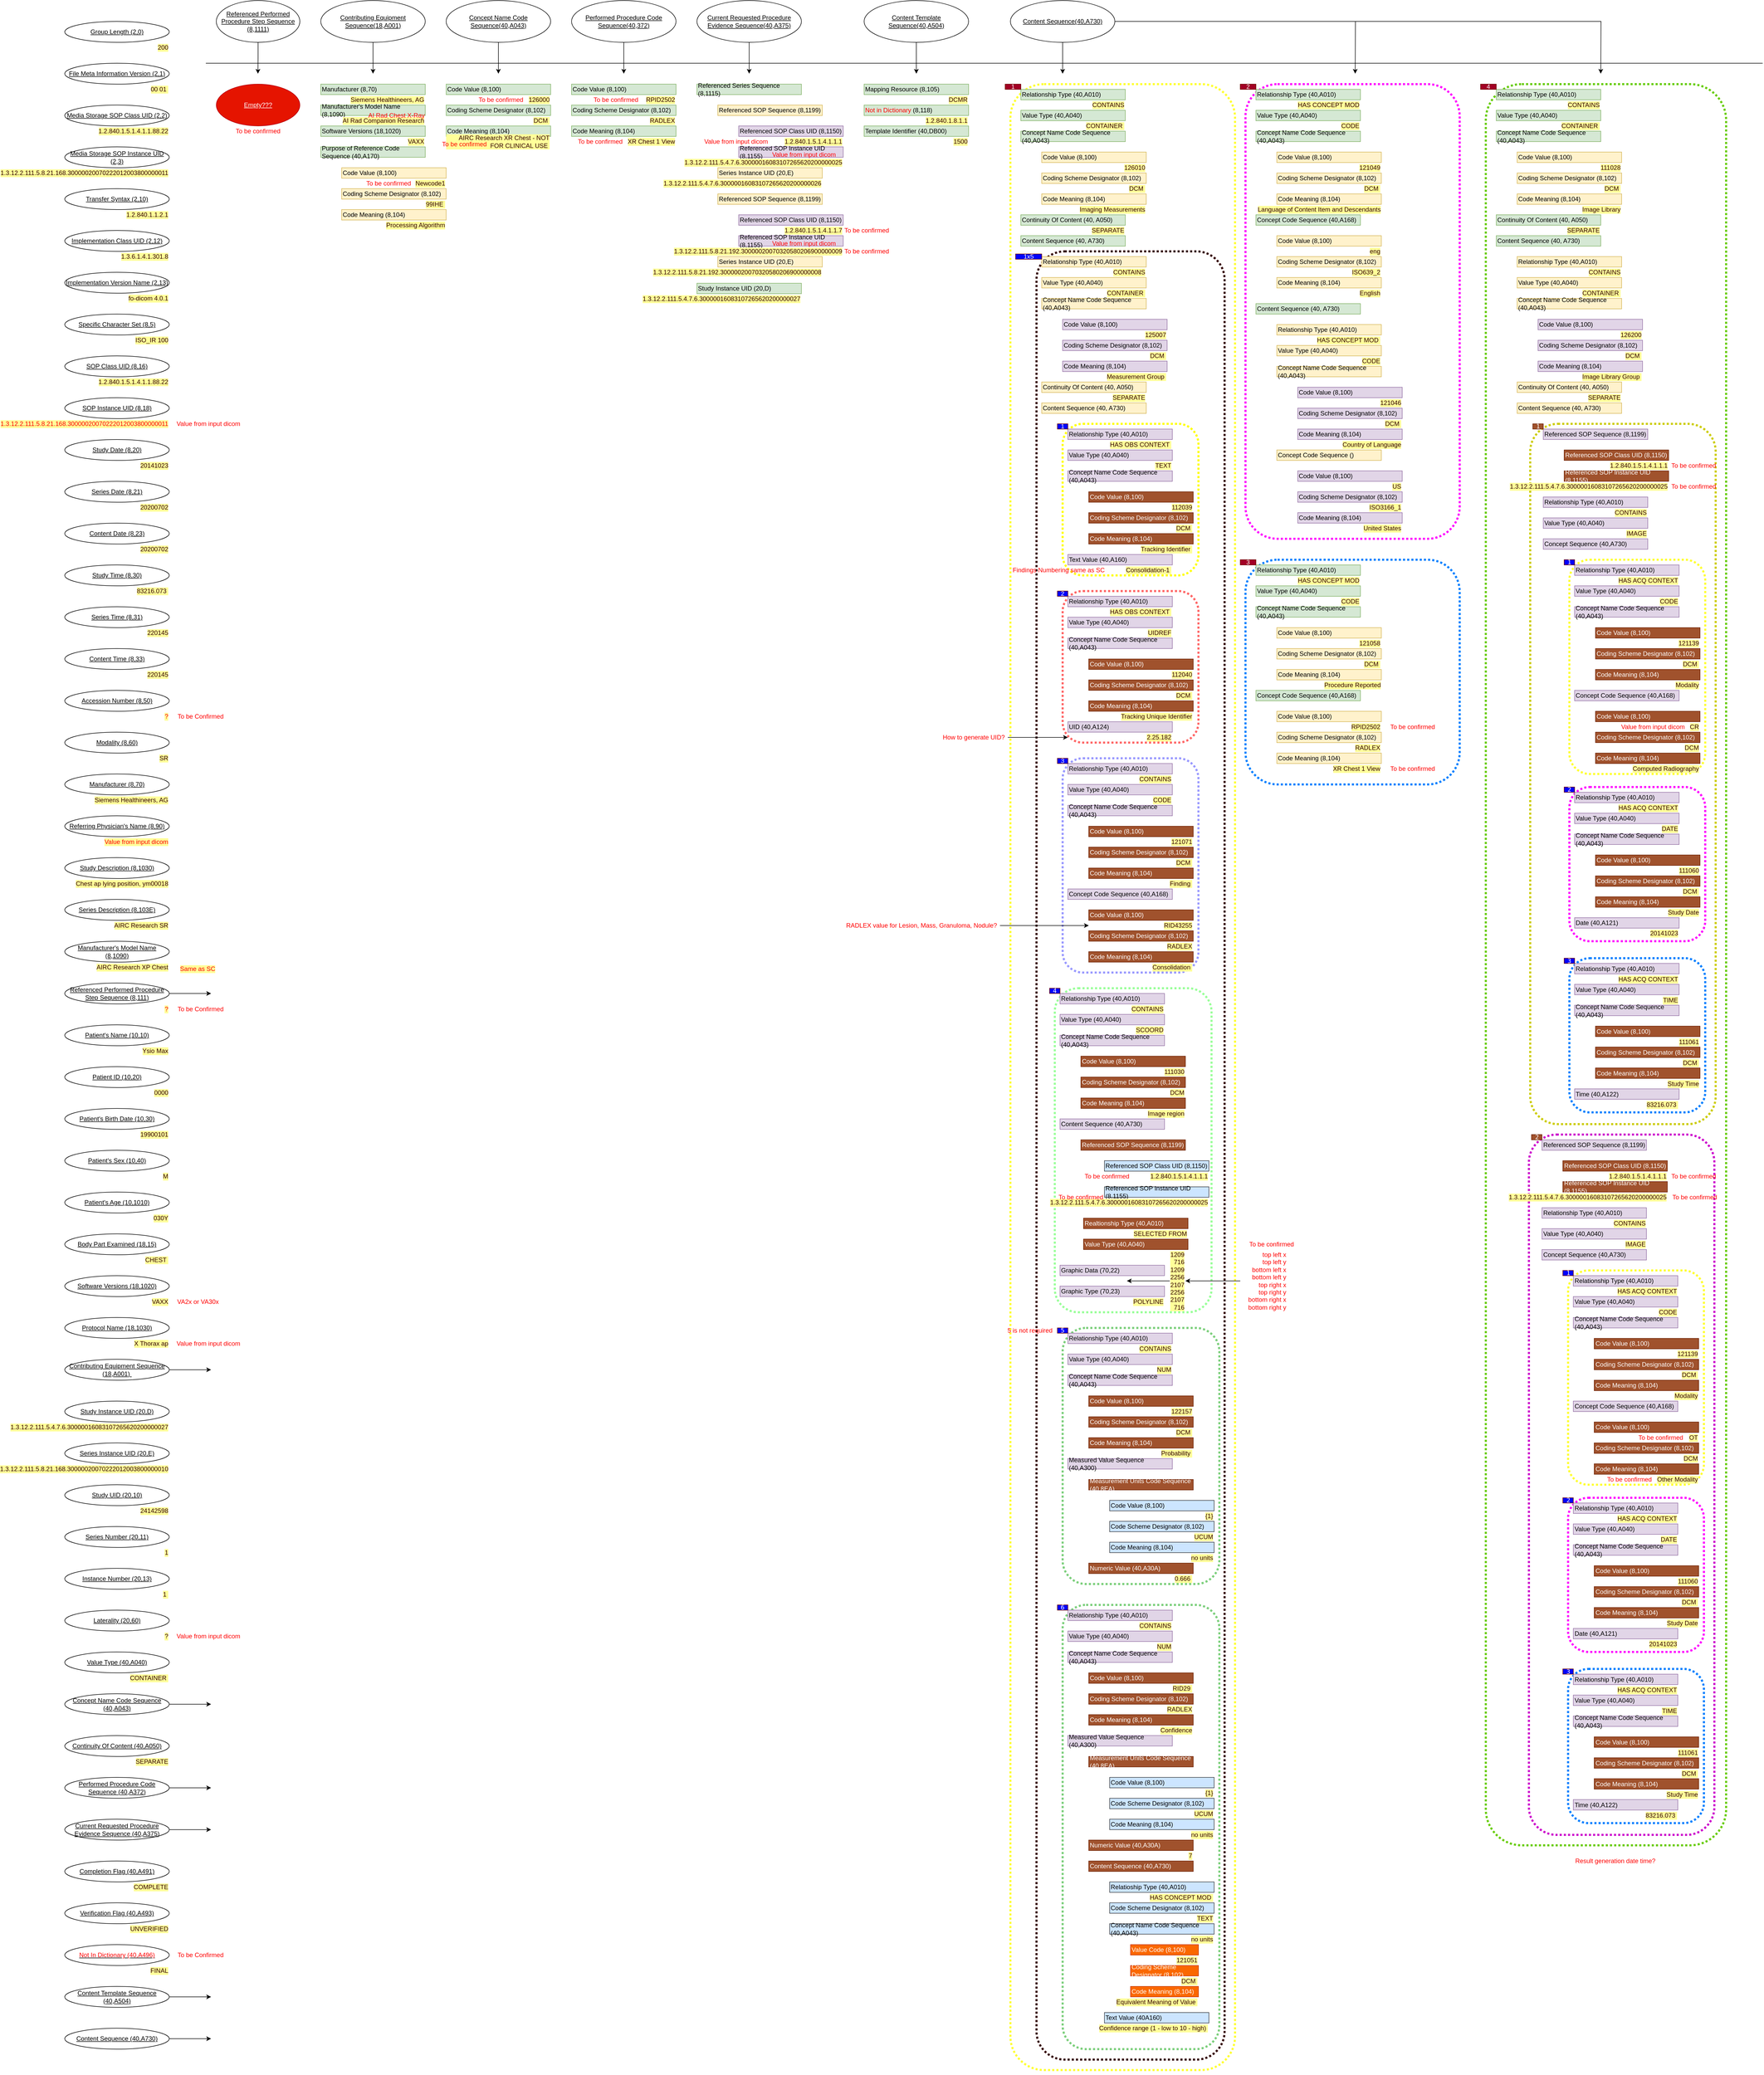 <mxfile version="13.4.3" type="github">
  <diagram name="Stingray" id="jNute8dwImiLD7uME32a">
    <mxGraphModel dx="2272" dy="525" grid="1" gridSize="10" guides="1" tooltips="1" connect="1" arrows="1" fold="1" page="1" pageScale="1" pageWidth="850" pageHeight="1100" math="0" shadow="0">
      <root>
        <mxCell id="_tgNtQdlu2FmhktD68Mg-0" />
        <mxCell id="_tgNtQdlu2FmhktD68Mg-1" parent="_tgNtQdlu2FmhktD68Mg-0" />
        <mxCell id="_tgNtQdlu2FmhktD68Mg-853" value="" style="rounded=1;whiteSpace=wrap;html=1;shadow=0;glass=0;labelBackgroundColor=none;dashed=1;dashPattern=1 1;strokeWidth=4;fillColor=none;strokeColor=#66CC00;" parent="_tgNtQdlu2FmhktD68Mg-1" vertex="1">
          <mxGeometry x="2430" y="200" width="460" height="3370" as="geometry" />
        </mxCell>
        <mxCell id="UD-Bs-wGvZ00cOyrSUxx-88" value="" style="rounded=1;whiteSpace=wrap;html=1;shadow=0;glass=0;labelBackgroundColor=none;dashed=1;dashPattern=1 1;strokeWidth=4;fillColor=none;strokeColor=#CCCC00;" parent="_tgNtQdlu2FmhktD68Mg-1" vertex="1">
          <mxGeometry x="2515" y="850" width="355" height="1340" as="geometry" />
        </mxCell>
        <mxCell id="_tgNtQdlu2FmhktD68Mg-2" value="" style="rounded=1;whiteSpace=wrap;html=1;shadow=0;glass=0;labelBackgroundColor=none;dashed=1;dashPattern=1 1;strokeWidth=4;fillColor=none;strokeColor=#FFFF33;" parent="_tgNtQdlu2FmhktD68Mg-1" vertex="1">
          <mxGeometry x="1520" y="200" width="430" height="3800" as="geometry" />
        </mxCell>
        <mxCell id="_tgNtQdlu2FmhktD68Mg-1082" value="" style="rounded=1;whiteSpace=wrap;html=1;shadow=0;glass=0;labelBackgroundColor=none;dashed=1;dashPattern=1 1;strokeWidth=4;fillColor=none;strokeColor=#330000;" parent="_tgNtQdlu2FmhktD68Mg-1" vertex="1">
          <mxGeometry x="1570" y="520" width="360" height="3460" as="geometry" />
        </mxCell>
        <mxCell id="_tgNtQdlu2FmhktD68Mg-4" value="" style="rounded=1;whiteSpace=wrap;html=1;shadow=0;glass=1;dashed=1;dashPattern=1 1;labelBackgroundColor=none;strokeWidth=4;fillColor=none;strokeColor=#9999FF;" parent="_tgNtQdlu2FmhktD68Mg-1" vertex="1">
          <mxGeometry x="1620" y="1490" width="260" height="410" as="geometry" />
        </mxCell>
        <mxCell id="_tgNtQdlu2FmhktD68Mg-5" value="" style="rounded=1;whiteSpace=wrap;html=1;shadow=0;glass=1;dashed=1;dashPattern=1 1;labelBackgroundColor=none;strokeWidth=4;fillColor=none;strokeColor=#FFFF00;" parent="_tgNtQdlu2FmhktD68Mg-1" vertex="1">
          <mxGeometry x="1620" y="850" width="260" height="290" as="geometry" />
        </mxCell>
        <mxCell id="_tgNtQdlu2FmhktD68Mg-6" value="" style="rounded=1;whiteSpace=wrap;html=1;shadow=0;glass=1;dashed=1;dashPattern=1 1;labelBackgroundColor=none;strokeWidth=4;fillColor=none;strokeColor=#FF6666;" parent="_tgNtQdlu2FmhktD68Mg-1" vertex="1">
          <mxGeometry x="1620" y="1170" width="260" height="290" as="geometry" />
        </mxCell>
        <mxCell id="_tgNtQdlu2FmhktD68Mg-8" style="edgeStyle=orthogonalEdgeStyle;rounded=0;orthogonalLoop=1;jettySize=auto;html=1;exitX=0.5;exitY=1;exitDx=0;exitDy=0;fontColor=#330000;" parent="_tgNtQdlu2FmhktD68Mg-1" source="_tgNtQdlu2FmhktD68Mg-9" edge="1">
          <mxGeometry relative="1" as="geometry">
            <mxPoint x="79.667" y="180.0" as="targetPoint" />
          </mxGeometry>
        </mxCell>
        <mxCell id="_tgNtQdlu2FmhktD68Mg-9" value="Referenced Performed Procedure Step Sequence (8,1111)" style="ellipse;whiteSpace=wrap;html=1;align=center;fontStyle=4;" parent="_tgNtQdlu2FmhktD68Mg-1" vertex="1">
          <mxGeometry y="40" width="160" height="80" as="geometry" />
        </mxCell>
        <mxCell id="_tgNtQdlu2FmhktD68Mg-10" style="edgeStyle=orthogonalEdgeStyle;rounded=0;orthogonalLoop=1;jettySize=auto;html=1;exitX=0.5;exitY=1;exitDx=0;exitDy=0;fontColor=#FF9933;" parent="_tgNtQdlu2FmhktD68Mg-1" source="_tgNtQdlu2FmhktD68Mg-11" edge="1">
          <mxGeometry relative="1" as="geometry">
            <mxPoint x="300" y="180" as="targetPoint" />
          </mxGeometry>
        </mxCell>
        <mxCell id="_tgNtQdlu2FmhktD68Mg-11" value="Contributing Equipment Sequence(18,A001)" style="ellipse;whiteSpace=wrap;html=1;align=center;fontStyle=4;" parent="_tgNtQdlu2FmhktD68Mg-1" vertex="1">
          <mxGeometry x="200" y="40" width="200" height="80" as="geometry" />
        </mxCell>
        <mxCell id="_tgNtQdlu2FmhktD68Mg-12" style="edgeStyle=orthogonalEdgeStyle;rounded=0;orthogonalLoop=1;jettySize=auto;html=1;exitX=0.5;exitY=1;exitDx=0;exitDy=0;fontColor=#FF9933;" parent="_tgNtQdlu2FmhktD68Mg-1" source="_tgNtQdlu2FmhktD68Mg-13" edge="1">
          <mxGeometry relative="1" as="geometry">
            <mxPoint x="540" y="180" as="targetPoint" />
          </mxGeometry>
        </mxCell>
        <mxCell id="_tgNtQdlu2FmhktD68Mg-13" value="Concept Name Code Sequence(40,A043)" style="ellipse;whiteSpace=wrap;html=1;align=center;fontStyle=4;" parent="_tgNtQdlu2FmhktD68Mg-1" vertex="1">
          <mxGeometry x="440" y="40" width="200" height="80" as="geometry" />
        </mxCell>
        <mxCell id="_tgNtQdlu2FmhktD68Mg-14" style="edgeStyle=orthogonalEdgeStyle;rounded=0;orthogonalLoop=1;jettySize=auto;html=1;exitX=0.5;exitY=1;exitDx=0;exitDy=0;fontColor=#FF9933;" parent="_tgNtQdlu2FmhktD68Mg-1" source="_tgNtQdlu2FmhktD68Mg-15" edge="1">
          <mxGeometry relative="1" as="geometry">
            <mxPoint x="780" y="180" as="targetPoint" />
          </mxGeometry>
        </mxCell>
        <mxCell id="_tgNtQdlu2FmhktD68Mg-15" value="Performed Procedure Code Sequence(40,372)" style="ellipse;whiteSpace=wrap;html=1;align=center;fontStyle=4;" parent="_tgNtQdlu2FmhktD68Mg-1" vertex="1">
          <mxGeometry x="680" y="40" width="200" height="80" as="geometry" />
        </mxCell>
        <mxCell id="_tgNtQdlu2FmhktD68Mg-16" style="edgeStyle=orthogonalEdgeStyle;rounded=0;orthogonalLoop=1;jettySize=auto;html=1;exitX=0.5;exitY=1;exitDx=0;exitDy=0;fontColor=#FF9933;" parent="_tgNtQdlu2FmhktD68Mg-1" source="_tgNtQdlu2FmhktD68Mg-17" edge="1">
          <mxGeometry relative="1" as="geometry">
            <mxPoint x="1020" y="180" as="targetPoint" />
          </mxGeometry>
        </mxCell>
        <mxCell id="_tgNtQdlu2FmhktD68Mg-17" value="Current Requested Procedure Evidence Sequence(40,A375)" style="ellipse;whiteSpace=wrap;html=1;align=center;fontStyle=4;" parent="_tgNtQdlu2FmhktD68Mg-1" vertex="1">
          <mxGeometry x="920" y="40" width="200" height="80" as="geometry" />
        </mxCell>
        <mxCell id="_tgNtQdlu2FmhktD68Mg-18" style="edgeStyle=orthogonalEdgeStyle;rounded=0;orthogonalLoop=1;jettySize=auto;html=1;exitX=0.5;exitY=1;exitDx=0;exitDy=0;fontColor=#FF9933;" parent="_tgNtQdlu2FmhktD68Mg-1" source="_tgNtQdlu2FmhktD68Mg-19" edge="1">
          <mxGeometry relative="1" as="geometry">
            <mxPoint x="1340" y="180" as="targetPoint" />
          </mxGeometry>
        </mxCell>
        <mxCell id="_tgNtQdlu2FmhktD68Mg-19" value="Content Template Sequence(40,A504)" style="ellipse;whiteSpace=wrap;html=1;align=center;fontStyle=4;" parent="_tgNtQdlu2FmhktD68Mg-1" vertex="1">
          <mxGeometry x="1240" y="40" width="200" height="80" as="geometry" />
        </mxCell>
        <mxCell id="_tgNtQdlu2FmhktD68Mg-20" style="edgeStyle=orthogonalEdgeStyle;rounded=0;orthogonalLoop=1;jettySize=auto;html=1;exitX=0.5;exitY=1;exitDx=0;exitDy=0;fontColor=#FF9933;" parent="_tgNtQdlu2FmhktD68Mg-1" source="_tgNtQdlu2FmhktD68Mg-21" edge="1">
          <mxGeometry relative="1" as="geometry">
            <mxPoint x="1620" y="180" as="targetPoint" />
          </mxGeometry>
        </mxCell>
        <mxCell id="_tgNtQdlu2FmhktD68Mg-1084" style="edgeStyle=orthogonalEdgeStyle;rounded=0;orthogonalLoop=1;jettySize=auto;html=1;fontColor=#FFFFFF;" parent="_tgNtQdlu2FmhktD68Mg-1" source="_tgNtQdlu2FmhktD68Mg-21" edge="1">
          <mxGeometry relative="1" as="geometry">
            <mxPoint x="2180" y="180" as="targetPoint" />
          </mxGeometry>
        </mxCell>
        <mxCell id="_tgNtQdlu2FmhktD68Mg-1085" style="edgeStyle=orthogonalEdgeStyle;rounded=0;orthogonalLoop=1;jettySize=auto;html=1;fontColor=#FFFFFF;" parent="_tgNtQdlu2FmhktD68Mg-1" source="_tgNtQdlu2FmhktD68Mg-21" edge="1">
          <mxGeometry relative="1" as="geometry">
            <mxPoint x="2650" y="180" as="targetPoint" />
          </mxGeometry>
        </mxCell>
        <mxCell id="_tgNtQdlu2FmhktD68Mg-21" value="Content Sequence(40,A730)" style="ellipse;whiteSpace=wrap;html=1;align=center;fontStyle=4;" parent="_tgNtQdlu2FmhktD68Mg-1" vertex="1">
          <mxGeometry x="1520" y="40" width="200" height="80" as="geometry" />
        </mxCell>
        <mxCell id="_tgNtQdlu2FmhktD68Mg-22" value="Code Value (8,100)" style="text;html=1;strokeColor=#d6b656;fillColor=#fff2cc;align=left;verticalAlign=middle;whiteSpace=wrap;rounded=0;glass=0;shadow=0;sketch=0;labelBackgroundColor=none;labelBorderColor=none;" parent="_tgNtQdlu2FmhktD68Mg-1" vertex="1">
          <mxGeometry x="240" y="360" width="200" height="20" as="geometry" />
        </mxCell>
        <mxCell id="_tgNtQdlu2FmhktD68Mg-23" value="&lt;span style=&quot;text-align: center&quot;&gt;Manufacturer&#39;s Model Name (8,1090)&lt;/span&gt;" style="text;html=1;strokeColor=#82b366;fillColor=#d5e8d4;align=left;verticalAlign=middle;whiteSpace=wrap;rounded=0;labelBackgroundColor=none;labelBorderColor=none;" parent="_tgNtQdlu2FmhktD68Mg-1" vertex="1">
          <mxGeometry x="200" y="240" width="200" height="20" as="geometry" />
        </mxCell>
        <mxCell id="_tgNtQdlu2FmhktD68Mg-24" value="&lt;span style=&quot;text-align: center&quot;&gt;Software Versions (18,1020)&lt;/span&gt;" style="text;html=1;strokeColor=#82b366;fillColor=#d5e8d4;align=left;verticalAlign=middle;whiteSpace=wrap;rounded=0;labelBackgroundColor=none;labelBorderColor=none;" parent="_tgNtQdlu2FmhktD68Mg-1" vertex="1">
          <mxGeometry x="200" y="280" width="200" height="20" as="geometry" />
        </mxCell>
        <mxCell id="_tgNtQdlu2FmhktD68Mg-25" value="&lt;span style=&quot;text-align: center&quot;&gt;Purpose of Reference Code Sequence (40,A170)&lt;/span&gt;" style="text;html=1;strokeColor=#82b366;fillColor=#d5e8d4;align=left;verticalAlign=middle;whiteSpace=wrap;rounded=0;labelBackgroundColor=none;labelBorderColor=none;" parent="_tgNtQdlu2FmhktD68Mg-1" vertex="1">
          <mxGeometry x="200" y="320" width="200" height="20" as="geometry" />
        </mxCell>
        <mxCell id="_tgNtQdlu2FmhktD68Mg-26" value="Coding Scheme Designator (8,102)" style="text;html=1;strokeColor=#d6b656;fillColor=#fff2cc;align=left;verticalAlign=middle;whiteSpace=wrap;rounded=0;glass=0;shadow=0;sketch=0;labelBackgroundColor=none;labelBorderColor=none;" parent="_tgNtQdlu2FmhktD68Mg-1" vertex="1">
          <mxGeometry x="240" y="400" width="200" height="20" as="geometry" />
        </mxCell>
        <mxCell id="_tgNtQdlu2FmhktD68Mg-27" value="Code Meaning (8,104)" style="text;html=1;strokeColor=#d6b656;fillColor=#fff2cc;align=left;verticalAlign=middle;whiteSpace=wrap;rounded=0;glass=0;shadow=0;sketch=0;labelBackgroundColor=none;labelBorderColor=none;" parent="_tgNtQdlu2FmhktD68Mg-1" vertex="1">
          <mxGeometry x="240" y="440" width="200" height="20" as="geometry" />
        </mxCell>
        <mxCell id="_tgNtQdlu2FmhktD68Mg-28" value="Code Value (8,100)" style="text;html=1;strokeColor=#82b366;fillColor=#d5e8d4;align=left;verticalAlign=middle;whiteSpace=wrap;rounded=0;glass=0;shadow=0;sketch=0;labelBackgroundColor=none;labelBorderColor=none;" parent="_tgNtQdlu2FmhktD68Mg-1" vertex="1">
          <mxGeometry x="440" y="200" width="200" height="20" as="geometry" />
        </mxCell>
        <mxCell id="_tgNtQdlu2FmhktD68Mg-29" value="Coding Scheme Designator (8,102)" style="text;html=1;strokeColor=#82b366;fillColor=#d5e8d4;align=left;verticalAlign=middle;whiteSpace=wrap;rounded=0;glass=0;shadow=0;sketch=0;labelBackgroundColor=none;labelBorderColor=none;" parent="_tgNtQdlu2FmhktD68Mg-1" vertex="1">
          <mxGeometry x="440" y="240" width="200" height="20" as="geometry" />
        </mxCell>
        <mxCell id="_tgNtQdlu2FmhktD68Mg-30" value="Code Meaning (8,104)" style="text;html=1;strokeColor=#82b366;fillColor=#d5e8d4;align=left;verticalAlign=middle;whiteSpace=wrap;rounded=0;glass=0;shadow=0;sketch=0;labelBackgroundColor=none;labelBorderColor=none;" parent="_tgNtQdlu2FmhktD68Mg-1" vertex="1">
          <mxGeometry x="440" y="280" width="200" height="20" as="geometry" />
        </mxCell>
        <mxCell id="_tgNtQdlu2FmhktD68Mg-31" value="Code Value (8,100)" style="text;html=1;strokeColor=#82b366;fillColor=#d5e8d4;align=left;verticalAlign=middle;whiteSpace=wrap;rounded=0;glass=0;shadow=0;sketch=0;labelBackgroundColor=none;labelBorderColor=none;" parent="_tgNtQdlu2FmhktD68Mg-1" vertex="1">
          <mxGeometry x="680" y="200" width="200" height="20" as="geometry" />
        </mxCell>
        <mxCell id="_tgNtQdlu2FmhktD68Mg-32" value="Coding Scheme Designator (8,102)" style="text;html=1;strokeColor=#82b366;fillColor=#d5e8d4;align=left;verticalAlign=middle;whiteSpace=wrap;rounded=0;glass=0;shadow=0;sketch=0;labelBackgroundColor=none;labelBorderColor=none;" parent="_tgNtQdlu2FmhktD68Mg-1" vertex="1">
          <mxGeometry x="680" y="240" width="200" height="20" as="geometry" />
        </mxCell>
        <mxCell id="_tgNtQdlu2FmhktD68Mg-33" value="Code Meaning (8,104)" style="text;html=1;strokeColor=#82b366;fillColor=#d5e8d4;align=left;verticalAlign=middle;whiteSpace=wrap;rounded=0;glass=0;shadow=0;sketch=0;labelBackgroundColor=none;labelBorderColor=none;" parent="_tgNtQdlu2FmhktD68Mg-1" vertex="1">
          <mxGeometry x="680" y="280" width="200" height="20" as="geometry" />
        </mxCell>
        <mxCell id="_tgNtQdlu2FmhktD68Mg-34" value="Referenced Series Sequence (8,1115)" style="text;html=1;strokeColor=#82b366;fillColor=#d5e8d4;align=left;verticalAlign=middle;whiteSpace=wrap;rounded=0;glass=0;shadow=0;sketch=0;labelBackgroundColor=none;labelBorderColor=none;" parent="_tgNtQdlu2FmhktD68Mg-1" vertex="1">
          <mxGeometry x="920" y="200" width="200" height="20" as="geometry" />
        </mxCell>
        <mxCell id="_tgNtQdlu2FmhktD68Mg-35" value="Study Instance UID (20,D)" style="text;html=1;strokeColor=#82b366;fillColor=#d5e8d4;align=left;verticalAlign=middle;whiteSpace=wrap;rounded=0;glass=0;shadow=0;sketch=0;labelBackgroundColor=none;labelBorderColor=none;" parent="_tgNtQdlu2FmhktD68Mg-1" vertex="1">
          <mxGeometry x="920" y="581" width="200" height="20" as="geometry" />
        </mxCell>
        <mxCell id="_tgNtQdlu2FmhktD68Mg-36" value="Referenced SOP Sequence (8,1199)" style="text;html=1;strokeColor=#d6b656;fillColor=#fff2cc;align=left;verticalAlign=middle;whiteSpace=wrap;rounded=0;glass=0;shadow=0;sketch=0;labelBackgroundColor=none;labelBorderColor=none;" parent="_tgNtQdlu2FmhktD68Mg-1" vertex="1">
          <mxGeometry x="960" y="240" width="200" height="20" as="geometry" />
        </mxCell>
        <mxCell id="_tgNtQdlu2FmhktD68Mg-37" value="Series Instance UID (20,E)" style="text;html=1;strokeColor=#d6b656;fillColor=#fff2cc;align=left;verticalAlign=middle;whiteSpace=wrap;rounded=0;glass=0;shadow=0;sketch=0;labelBackgroundColor=none;labelBorderColor=none;" parent="_tgNtQdlu2FmhktD68Mg-1" vertex="1">
          <mxGeometry x="960" y="360" width="200" height="20" as="geometry" />
        </mxCell>
        <mxCell id="_tgNtQdlu2FmhktD68Mg-38" value="Referenced SOP Class UID (8,1150)" style="text;html=1;strokeColor=#9673a6;fillColor=#e1d5e7;align=left;verticalAlign=middle;whiteSpace=wrap;rounded=0;glass=0;shadow=0;sketch=0;labelBackgroundColor=none;labelBorderColor=none;" parent="_tgNtQdlu2FmhktD68Mg-1" vertex="1">
          <mxGeometry x="1000" y="280" width="200" height="20" as="geometry" />
        </mxCell>
        <mxCell id="_tgNtQdlu2FmhktD68Mg-39" value="Referenced SOP Instance UID (8,1155)" style="text;html=1;strokeColor=#9673a6;fillColor=#e1d5e7;align=left;verticalAlign=middle;whiteSpace=wrap;rounded=0;glass=0;shadow=0;sketch=0;labelBackgroundColor=none;labelBorderColor=none;" parent="_tgNtQdlu2FmhktD68Mg-1" vertex="1">
          <mxGeometry x="1000" y="320" width="200" height="20" as="geometry" />
        </mxCell>
        <mxCell id="_tgNtQdlu2FmhktD68Mg-77" value="Mapping Resource (8,105)" style="text;html=1;strokeColor=#82b366;fillColor=#d5e8d4;align=left;verticalAlign=middle;whiteSpace=wrap;rounded=0;glass=0;shadow=0;sketch=0;labelBackgroundColor=none;labelBorderColor=none;" parent="_tgNtQdlu2FmhktD68Mg-1" vertex="1">
          <mxGeometry x="1240" y="200" width="200" height="20" as="geometry" />
        </mxCell>
        <mxCell id="_tgNtQdlu2FmhktD68Mg-78" value="&lt;font color=&quot;#ff0000&quot;&gt;Not in Dictionary&lt;/font&gt; (8,118)" style="text;html=1;strokeColor=#82b366;fillColor=#d5e8d4;align=left;verticalAlign=middle;whiteSpace=wrap;rounded=0;glass=0;shadow=0;sketch=0;labelBackgroundColor=none;labelBorderColor=none;" parent="_tgNtQdlu2FmhktD68Mg-1" vertex="1">
          <mxGeometry x="1240" y="240" width="200" height="20" as="geometry" />
        </mxCell>
        <mxCell id="_tgNtQdlu2FmhktD68Mg-79" value="Template Identifier (40,DB00)" style="text;html=1;strokeColor=#82b366;fillColor=#d5e8d4;align=left;verticalAlign=middle;whiteSpace=wrap;rounded=0;glass=0;shadow=0;sketch=0;labelBackgroundColor=none;labelBorderColor=none;" parent="_tgNtQdlu2FmhktD68Mg-1" vertex="1">
          <mxGeometry x="1240" y="280" width="200" height="20" as="geometry" />
        </mxCell>
        <mxCell id="_tgNtQdlu2FmhktD68Mg-80" value="Relationship Type (40,A010)" style="text;html=1;strokeColor=#82b366;fillColor=#d5e8d4;align=left;verticalAlign=middle;whiteSpace=wrap;rounded=0;glass=0;shadow=0;sketch=0;labelBackgroundColor=none;labelBorderColor=none;" parent="_tgNtQdlu2FmhktD68Mg-1" vertex="1">
          <mxGeometry x="1540" y="210" width="200" height="20" as="geometry" />
        </mxCell>
        <mxCell id="_tgNtQdlu2FmhktD68Mg-81" value="Value Type (40,A040)" style="text;html=1;strokeColor=#82b366;fillColor=#d5e8d4;align=left;verticalAlign=middle;whiteSpace=wrap;rounded=0;glass=0;shadow=0;sketch=0;labelBackgroundColor=none;labelBorderColor=none;" parent="_tgNtQdlu2FmhktD68Mg-1" vertex="1">
          <mxGeometry x="1540" y="250" width="200" height="20" as="geometry" />
        </mxCell>
        <mxCell id="_tgNtQdlu2FmhktD68Mg-82" value="Concept Name Code Sequence (40,A043)" style="text;html=1;strokeColor=#82b366;fillColor=#d5e8d4;align=left;verticalAlign=middle;whiteSpace=wrap;rounded=0;glass=0;shadow=0;sketch=0;labelBackgroundColor=none;labelBorderColor=none;" parent="_tgNtQdlu2FmhktD68Mg-1" vertex="1">
          <mxGeometry x="1540" y="290" width="200" height="20" as="geometry" />
        </mxCell>
        <mxCell id="_tgNtQdlu2FmhktD68Mg-83" value="Continuity Of Content (40, A050)" style="text;html=1;strokeColor=#82b366;fillColor=#d5e8d4;align=left;verticalAlign=middle;whiteSpace=wrap;rounded=0;glass=0;shadow=0;sketch=0;labelBackgroundColor=none;labelBorderColor=none;" parent="_tgNtQdlu2FmhktD68Mg-1" vertex="1">
          <mxGeometry x="1540" y="450" width="200" height="20" as="geometry" />
        </mxCell>
        <mxCell id="_tgNtQdlu2FmhktD68Mg-84" value="Content Sequence (40, A730)" style="text;html=1;strokeColor=#82b366;fillColor=#d5e8d4;align=left;verticalAlign=middle;whiteSpace=wrap;rounded=0;glass=0;shadow=0;sketch=0;labelBackgroundColor=none;labelBorderColor=none;" parent="_tgNtQdlu2FmhktD68Mg-1" vertex="1">
          <mxGeometry x="1540" y="490" width="200" height="20" as="geometry" />
        </mxCell>
        <mxCell id="_tgNtQdlu2FmhktD68Mg-85" value="Code Value (8,100)" style="text;html=1;strokeColor=#d6b656;fillColor=#fff2cc;align=left;verticalAlign=middle;whiteSpace=wrap;rounded=0;glass=0;shadow=0;sketch=0;labelBackgroundColor=none;labelBorderColor=none;" parent="_tgNtQdlu2FmhktD68Mg-1" vertex="1">
          <mxGeometry x="1580" y="330" width="200" height="20" as="geometry" />
        </mxCell>
        <mxCell id="_tgNtQdlu2FmhktD68Mg-86" value="Coding Scheme Designator (8,102)" style="text;html=1;strokeColor=#d6b656;fillColor=#fff2cc;align=left;verticalAlign=middle;whiteSpace=wrap;rounded=0;glass=0;shadow=0;sketch=0;labelBackgroundColor=none;labelBorderColor=none;" parent="_tgNtQdlu2FmhktD68Mg-1" vertex="1">
          <mxGeometry x="1580" y="370" width="200" height="20" as="geometry" />
        </mxCell>
        <mxCell id="_tgNtQdlu2FmhktD68Mg-87" value="Code Meaning (8,104)" style="text;html=1;strokeColor=#d6b656;fillColor=#fff2cc;align=left;verticalAlign=middle;whiteSpace=wrap;rounded=0;glass=0;shadow=0;sketch=0;labelBackgroundColor=none;labelBorderColor=none;" parent="_tgNtQdlu2FmhktD68Mg-1" vertex="1">
          <mxGeometry x="1580" y="410" width="200" height="20" as="geometry" />
        </mxCell>
        <mxCell id="_tgNtQdlu2FmhktD68Mg-88" value="Relationship Type (40,A010)" style="text;html=1;strokeColor=#d6b656;fillColor=#fff2cc;align=left;verticalAlign=middle;whiteSpace=wrap;rounded=0;glass=0;shadow=0;sketch=0;labelBackgroundColor=none;labelBorderColor=none;" parent="_tgNtQdlu2FmhktD68Mg-1" vertex="1">
          <mxGeometry x="1580" y="530" width="200" height="20" as="geometry" />
        </mxCell>
        <mxCell id="_tgNtQdlu2FmhktD68Mg-89" value="Value Type (40,A040)" style="text;html=1;strokeColor=#d6b656;fillColor=#fff2cc;align=left;verticalAlign=middle;whiteSpace=wrap;rounded=0;glass=0;shadow=0;sketch=0;labelBackgroundColor=none;labelBorderColor=none;" parent="_tgNtQdlu2FmhktD68Mg-1" vertex="1">
          <mxGeometry x="1580" y="570" width="200" height="20" as="geometry" />
        </mxCell>
        <mxCell id="_tgNtQdlu2FmhktD68Mg-90" value="Concept Name Code Sequence (40,A043)" style="text;html=1;strokeColor=#d6b656;fillColor=#fff2cc;align=left;verticalAlign=middle;whiteSpace=wrap;rounded=0;glass=0;shadow=0;sketch=0;labelBackgroundColor=none;labelBorderColor=none;" parent="_tgNtQdlu2FmhktD68Mg-1" vertex="1">
          <mxGeometry x="1580" y="610" width="200" height="20" as="geometry" />
        </mxCell>
        <mxCell id="_tgNtQdlu2FmhktD68Mg-91" value="Continuity Of Content (40, A050)" style="text;html=1;strokeColor=#d6b656;fillColor=#fff2cc;align=left;verticalAlign=middle;whiteSpace=wrap;rounded=0;glass=0;shadow=0;sketch=0;labelBackgroundColor=none;labelBorderColor=none;" parent="_tgNtQdlu2FmhktD68Mg-1" vertex="1">
          <mxGeometry x="1580" y="770" width="200" height="20" as="geometry" />
        </mxCell>
        <mxCell id="_tgNtQdlu2FmhktD68Mg-92" value="Content Sequence (40, A730)" style="text;html=1;strokeColor=#d6b656;fillColor=#fff2cc;align=left;verticalAlign=middle;whiteSpace=wrap;rounded=0;glass=0;shadow=0;sketch=0;labelBackgroundColor=none;labelBorderColor=none;" parent="_tgNtQdlu2FmhktD68Mg-1" vertex="1">
          <mxGeometry x="1580" y="810" width="200" height="20" as="geometry" />
        </mxCell>
        <mxCell id="_tgNtQdlu2FmhktD68Mg-93" value="Code Value (8,100)" style="text;html=1;strokeColor=#6D1F00;fillColor=#a0522d;align=left;verticalAlign=middle;whiteSpace=wrap;rounded=0;glass=0;shadow=0;sketch=0;labelBackgroundColor=none;labelBorderColor=none;fontColor=#ffffff;" parent="_tgNtQdlu2FmhktD68Mg-1" vertex="1">
          <mxGeometry x="1670" y="980" width="200" height="20" as="geometry" />
        </mxCell>
        <mxCell id="_tgNtQdlu2FmhktD68Mg-94" value="Coding Scheme Designator (8,102)" style="text;html=1;strokeColor=#6D1F00;fillColor=#a0522d;align=left;verticalAlign=middle;whiteSpace=wrap;rounded=0;glass=0;shadow=0;sketch=0;labelBackgroundColor=none;labelBorderColor=none;fontColor=#ffffff;" parent="_tgNtQdlu2FmhktD68Mg-1" vertex="1">
          <mxGeometry x="1670" y="1020" width="200" height="20" as="geometry" />
        </mxCell>
        <mxCell id="_tgNtQdlu2FmhktD68Mg-95" value="Code Meaning (8,104)" style="text;html=1;strokeColor=#6D1F00;fillColor=#a0522d;align=left;verticalAlign=middle;whiteSpace=wrap;rounded=0;glass=0;shadow=0;sketch=0;labelBackgroundColor=none;labelBorderColor=none;fontColor=#ffffff;" parent="_tgNtQdlu2FmhktD68Mg-1" vertex="1">
          <mxGeometry x="1670" y="1060" width="200" height="20" as="geometry" />
        </mxCell>
        <mxCell id="_tgNtQdlu2FmhktD68Mg-96" value="Relationship Type (40,A010)" style="text;html=1;strokeColor=#9673a6;fillColor=#e1d5e7;align=left;verticalAlign=middle;whiteSpace=wrap;rounded=0;glass=0;shadow=0;sketch=0;labelBackgroundColor=none;labelBorderColor=none;" parent="_tgNtQdlu2FmhktD68Mg-1" vertex="1">
          <mxGeometry x="1630" y="860" width="200" height="20" as="geometry" />
        </mxCell>
        <mxCell id="_tgNtQdlu2FmhktD68Mg-97" value="Value Type (40,A040)" style="text;html=1;strokeColor=#9673a6;fillColor=#e1d5e7;align=left;verticalAlign=middle;whiteSpace=wrap;rounded=0;glass=0;shadow=0;sketch=0;labelBackgroundColor=none;labelBorderColor=none;" parent="_tgNtQdlu2FmhktD68Mg-1" vertex="1">
          <mxGeometry x="1630" y="900" width="200" height="20" as="geometry" />
        </mxCell>
        <mxCell id="_tgNtQdlu2FmhktD68Mg-98" value="Concept Name Code Sequence (40,A043)" style="text;html=1;strokeColor=#9673a6;fillColor=#e1d5e7;align=left;verticalAlign=middle;whiteSpace=wrap;rounded=0;glass=0;shadow=0;sketch=0;labelBackgroundColor=none;labelBorderColor=none;" parent="_tgNtQdlu2FmhktD68Mg-1" vertex="1">
          <mxGeometry x="1630" y="940" width="200" height="20" as="geometry" />
        </mxCell>
        <mxCell id="_tgNtQdlu2FmhktD68Mg-99" value="Text Value (40,A160)" style="text;html=1;strokeColor=#9673a6;fillColor=#e1d5e7;align=left;verticalAlign=middle;whiteSpace=wrap;rounded=0;glass=0;shadow=0;sketch=0;labelBackgroundColor=none;labelBorderColor=none;" parent="_tgNtQdlu2FmhktD68Mg-1" vertex="1">
          <mxGeometry x="1630" y="1100" width="200" height="20" as="geometry" />
        </mxCell>
        <mxCell id="_tgNtQdlu2FmhktD68Mg-100" value="Code Value (8,100)" style="text;html=1;strokeColor=#9673a6;fillColor=#e1d5e7;align=left;verticalAlign=middle;whiteSpace=wrap;rounded=0;glass=0;shadow=0;sketch=0;labelBackgroundColor=none;labelBorderColor=none;" parent="_tgNtQdlu2FmhktD68Mg-1" vertex="1">
          <mxGeometry x="1620" y="650" width="200" height="20" as="geometry" />
        </mxCell>
        <mxCell id="_tgNtQdlu2FmhktD68Mg-101" value="Coding Scheme Designator (8,102)" style="text;html=1;strokeColor=#9673a6;fillColor=#e1d5e7;align=left;verticalAlign=middle;whiteSpace=wrap;rounded=0;glass=0;shadow=0;sketch=0;labelBackgroundColor=none;labelBorderColor=none;" parent="_tgNtQdlu2FmhktD68Mg-1" vertex="1">
          <mxGeometry x="1620" y="690" width="200" height="20" as="geometry" />
        </mxCell>
        <mxCell id="_tgNtQdlu2FmhktD68Mg-102" value="Code Meaning (8,104)" style="text;html=1;strokeColor=#9673a6;fillColor=#e1d5e7;align=left;verticalAlign=middle;whiteSpace=wrap;rounded=0;glass=0;shadow=0;sketch=0;labelBackgroundColor=none;labelBorderColor=none;" parent="_tgNtQdlu2FmhktD68Mg-1" vertex="1">
          <mxGeometry x="1620" y="730" width="200" height="20" as="geometry" />
        </mxCell>
        <mxCell id="_tgNtQdlu2FmhktD68Mg-103" value="1" style="text;html=1;strokeColor=#6F0000;fillColor=#a20025;align=center;verticalAlign=middle;whiteSpace=wrap;rounded=0;shadow=0;glass=0;labelBackgroundColor=none;fontColor=#ffffff;" parent="_tgNtQdlu2FmhktD68Mg-1" vertex="1">
          <mxGeometry x="1510" y="200" width="30" height="10" as="geometry" />
        </mxCell>
        <mxCell id="_tgNtQdlu2FmhktD68Mg-104" value="Relationship Type (40,A010)" style="text;html=1;strokeColor=#9673a6;fillColor=#e1d5e7;align=left;verticalAlign=middle;whiteSpace=wrap;rounded=0;glass=0;shadow=0;sketch=0;labelBackgroundColor=none;labelBorderColor=none;" parent="_tgNtQdlu2FmhktD68Mg-1" vertex="1">
          <mxGeometry x="1630" y="1180" width="200" height="20" as="geometry" />
        </mxCell>
        <mxCell id="_tgNtQdlu2FmhktD68Mg-105" value="Value Type (40,A040)" style="text;html=1;strokeColor=#9673a6;fillColor=#e1d5e7;align=left;verticalAlign=middle;whiteSpace=wrap;rounded=0;glass=0;shadow=0;sketch=0;labelBackgroundColor=none;labelBorderColor=none;" parent="_tgNtQdlu2FmhktD68Mg-1" vertex="1">
          <mxGeometry x="1630" y="1220" width="200" height="20" as="geometry" />
        </mxCell>
        <mxCell id="_tgNtQdlu2FmhktD68Mg-106" value="Concept Name Code Sequence (40,A043)" style="text;html=1;strokeColor=#9673a6;fillColor=#e1d5e7;align=left;verticalAlign=middle;whiteSpace=wrap;rounded=0;glass=0;shadow=0;sketch=0;labelBackgroundColor=none;labelBorderColor=none;" parent="_tgNtQdlu2FmhktD68Mg-1" vertex="1">
          <mxGeometry x="1630" y="1260" width="200" height="20" as="geometry" />
        </mxCell>
        <mxCell id="_tgNtQdlu2FmhktD68Mg-107" value="Code Value (8,100)" style="text;html=1;strokeColor=#6D1F00;fillColor=#a0522d;align=left;verticalAlign=middle;whiteSpace=wrap;rounded=0;glass=0;shadow=0;sketch=0;labelBackgroundColor=none;labelBorderColor=none;fontColor=#ffffff;" parent="_tgNtQdlu2FmhktD68Mg-1" vertex="1">
          <mxGeometry x="1670" y="1300" width="200" height="20" as="geometry" />
        </mxCell>
        <mxCell id="_tgNtQdlu2FmhktD68Mg-108" value="Coding Scheme Designator (8,102)" style="text;html=1;strokeColor=#6D1F00;fillColor=#a0522d;align=left;verticalAlign=middle;whiteSpace=wrap;rounded=0;glass=0;shadow=0;sketch=0;labelBackgroundColor=none;labelBorderColor=none;fontColor=#ffffff;" parent="_tgNtQdlu2FmhktD68Mg-1" vertex="1">
          <mxGeometry x="1670" y="1340" width="200" height="20" as="geometry" />
        </mxCell>
        <mxCell id="_tgNtQdlu2FmhktD68Mg-109" value="Code Meaning (8,104)" style="text;html=1;strokeColor=#6D1F00;fillColor=#a0522d;align=left;verticalAlign=middle;whiteSpace=wrap;rounded=0;glass=0;shadow=0;sketch=0;labelBackgroundColor=none;labelBorderColor=none;fontColor=#ffffff;" parent="_tgNtQdlu2FmhktD68Mg-1" vertex="1">
          <mxGeometry x="1670" y="1380" width="200" height="20" as="geometry" />
        </mxCell>
        <mxCell id="_tgNtQdlu2FmhktD68Mg-110" value="UID (40,A124)" style="text;html=1;strokeColor=#9673a6;fillColor=#e1d5e7;align=left;verticalAlign=middle;whiteSpace=wrap;rounded=0;glass=0;shadow=0;sketch=0;labelBackgroundColor=none;labelBorderColor=none;" parent="_tgNtQdlu2FmhktD68Mg-1" vertex="1">
          <mxGeometry x="1630" y="1420" width="200" height="20" as="geometry" />
        </mxCell>
        <mxCell id="_tgNtQdlu2FmhktD68Mg-111" value="Relationship Type (40,A010)" style="text;html=1;strokeColor=#9673a6;fillColor=#e1d5e7;align=left;verticalAlign=middle;whiteSpace=wrap;rounded=0;glass=0;shadow=0;sketch=0;labelBackgroundColor=none;labelBorderColor=none;" parent="_tgNtQdlu2FmhktD68Mg-1" vertex="1">
          <mxGeometry x="1630" y="1500" width="200" height="20" as="geometry" />
        </mxCell>
        <mxCell id="_tgNtQdlu2FmhktD68Mg-112" value="Value Type (40,A040)" style="text;html=1;strokeColor=#9673a6;fillColor=#e1d5e7;align=left;verticalAlign=middle;whiteSpace=wrap;rounded=0;glass=0;shadow=0;sketch=0;labelBackgroundColor=none;labelBorderColor=none;" parent="_tgNtQdlu2FmhktD68Mg-1" vertex="1">
          <mxGeometry x="1630" y="1540" width="200" height="20" as="geometry" />
        </mxCell>
        <mxCell id="_tgNtQdlu2FmhktD68Mg-113" value="Concept Name Code Sequence (40,A043)" style="text;html=1;strokeColor=#9673a6;fillColor=#e1d5e7;align=left;verticalAlign=middle;whiteSpace=wrap;rounded=0;glass=0;shadow=0;sketch=0;labelBackgroundColor=none;labelBorderColor=none;" parent="_tgNtQdlu2FmhktD68Mg-1" vertex="1">
          <mxGeometry x="1630" y="1580" width="200" height="20" as="geometry" />
        </mxCell>
        <mxCell id="_tgNtQdlu2FmhktD68Mg-114" value="Code Value (8,100)" style="text;html=1;strokeColor=#6D1F00;fillColor=#a0522d;align=left;verticalAlign=middle;whiteSpace=wrap;rounded=0;glass=0;shadow=0;sketch=0;labelBackgroundColor=none;labelBorderColor=none;fontColor=#ffffff;" parent="_tgNtQdlu2FmhktD68Mg-1" vertex="1">
          <mxGeometry x="1670" y="1620" width="200" height="20" as="geometry" />
        </mxCell>
        <mxCell id="_tgNtQdlu2FmhktD68Mg-115" value="Coding Scheme Designator (8,102)" style="text;html=1;strokeColor=#6D1F00;fillColor=#a0522d;align=left;verticalAlign=middle;whiteSpace=wrap;rounded=0;glass=0;shadow=0;sketch=0;labelBackgroundColor=none;labelBorderColor=none;fontColor=#ffffff;" parent="_tgNtQdlu2FmhktD68Mg-1" vertex="1">
          <mxGeometry x="1670" y="1660" width="200" height="20" as="geometry" />
        </mxCell>
        <mxCell id="_tgNtQdlu2FmhktD68Mg-116" value="Code Meaning (8,104)" style="text;html=1;strokeColor=#6D1F00;fillColor=#a0522d;align=left;verticalAlign=middle;whiteSpace=wrap;rounded=0;glass=0;shadow=0;sketch=0;labelBackgroundColor=none;labelBorderColor=none;fontColor=#ffffff;" parent="_tgNtQdlu2FmhktD68Mg-1" vertex="1">
          <mxGeometry x="1670" y="1700" width="200" height="20" as="geometry" />
        </mxCell>
        <mxCell id="_tgNtQdlu2FmhktD68Mg-117" value="Concept Code Sequence (40,A168)" style="text;html=1;strokeColor=#9673a6;fillColor=#e1d5e7;align=left;verticalAlign=middle;whiteSpace=wrap;rounded=0;glass=0;shadow=0;sketch=0;labelBackgroundColor=none;labelBorderColor=none;" parent="_tgNtQdlu2FmhktD68Mg-1" vertex="1">
          <mxGeometry x="1630" y="1740" width="200" height="20" as="geometry" />
        </mxCell>
        <mxCell id="_tgNtQdlu2FmhktD68Mg-118" value="Code Value (8,100)" style="text;html=1;strokeColor=#6D1F00;fillColor=#a0522d;align=left;verticalAlign=middle;whiteSpace=wrap;rounded=0;glass=0;shadow=0;sketch=0;labelBackgroundColor=none;labelBorderColor=none;fontColor=#ffffff;" parent="_tgNtQdlu2FmhktD68Mg-1" vertex="1">
          <mxGeometry x="1670" y="1780" width="200" height="20" as="geometry" />
        </mxCell>
        <mxCell id="_tgNtQdlu2FmhktD68Mg-119" value="Coding Scheme Designator (8,102)" style="text;html=1;strokeColor=#6D1F00;fillColor=#a0522d;align=left;verticalAlign=middle;whiteSpace=wrap;rounded=0;glass=0;shadow=0;sketch=0;labelBackgroundColor=none;labelBorderColor=none;fontColor=#ffffff;" parent="_tgNtQdlu2FmhktD68Mg-1" vertex="1">
          <mxGeometry x="1670" y="1820" width="200" height="20" as="geometry" />
        </mxCell>
        <mxCell id="_tgNtQdlu2FmhktD68Mg-120" value="Code Meaning (8,104)" style="text;html=1;strokeColor=#6D1F00;fillColor=#a0522d;align=left;verticalAlign=middle;whiteSpace=wrap;rounded=0;glass=0;shadow=0;sketch=0;labelBackgroundColor=none;labelBorderColor=none;fontColor=#ffffff;" parent="_tgNtQdlu2FmhktD68Mg-1" vertex="1">
          <mxGeometry x="1670" y="1860" width="200" height="20" as="geometry" />
        </mxCell>
        <mxCell id="_tgNtQdlu2FmhktD68Mg-121" value="Relationship Type (40,A010)" style="text;html=1;strokeColor=#9673a6;fillColor=#e1d5e7;align=left;verticalAlign=middle;whiteSpace=wrap;rounded=0;glass=0;shadow=0;sketch=0;labelBackgroundColor=none;labelBorderColor=none;" parent="_tgNtQdlu2FmhktD68Mg-1" vertex="1">
          <mxGeometry x="1630" y="1500" width="200" height="20" as="geometry" />
        </mxCell>
        <mxCell id="_tgNtQdlu2FmhktD68Mg-122" value="Relationship Type (40,A010)" style="text;html=1;strokeColor=#9673a6;fillColor=#e1d5e7;align=left;verticalAlign=middle;whiteSpace=wrap;rounded=0;glass=0;shadow=0;sketch=0;labelBackgroundColor=none;labelBorderColor=none;" parent="_tgNtQdlu2FmhktD68Mg-1" vertex="1">
          <mxGeometry x="1630" y="1500" width="200" height="20" as="geometry" />
        </mxCell>
        <mxCell id="_tgNtQdlu2FmhktD68Mg-123" value="Value Type (40,A040)" style="text;html=1;strokeColor=#9673a6;fillColor=#e1d5e7;align=left;verticalAlign=middle;whiteSpace=wrap;rounded=0;glass=0;shadow=0;sketch=0;labelBackgroundColor=none;labelBorderColor=none;" parent="_tgNtQdlu2FmhktD68Mg-1" vertex="1">
          <mxGeometry x="1630" y="1540" width="200" height="20" as="geometry" />
        </mxCell>
        <mxCell id="_tgNtQdlu2FmhktD68Mg-124" value="Concept Name Code Sequence (40,A043)" style="text;html=1;strokeColor=#9673a6;fillColor=#e1d5e7;align=left;verticalAlign=middle;whiteSpace=wrap;rounded=0;glass=0;shadow=0;sketch=0;labelBackgroundColor=none;labelBorderColor=none;" parent="_tgNtQdlu2FmhktD68Mg-1" vertex="1">
          <mxGeometry x="1630" y="1580" width="200" height="20" as="geometry" />
        </mxCell>
        <mxCell id="_tgNtQdlu2FmhktD68Mg-125" value="Code Value (8,100)" style="text;html=1;strokeColor=#6D1F00;fillColor=#a0522d;align=left;verticalAlign=middle;whiteSpace=wrap;rounded=0;glass=0;shadow=0;sketch=0;labelBackgroundColor=none;labelBorderColor=none;fontColor=#ffffff;" parent="_tgNtQdlu2FmhktD68Mg-1" vertex="1">
          <mxGeometry x="1670" y="1620" width="200" height="20" as="geometry" />
        </mxCell>
        <mxCell id="_tgNtQdlu2FmhktD68Mg-126" value="Coding Scheme Designator (8,102)" style="text;html=1;strokeColor=#6D1F00;fillColor=#a0522d;align=left;verticalAlign=middle;whiteSpace=wrap;rounded=0;glass=0;shadow=0;sketch=0;labelBackgroundColor=none;labelBorderColor=none;fontColor=#ffffff;" parent="_tgNtQdlu2FmhktD68Mg-1" vertex="1">
          <mxGeometry x="1670" y="1660" width="200" height="20" as="geometry" />
        </mxCell>
        <mxCell id="_tgNtQdlu2FmhktD68Mg-127" value="" style="rounded=1;whiteSpace=wrap;html=1;shadow=0;glass=1;dashed=1;dashPattern=1 1;labelBackgroundColor=none;strokeWidth=4;fillColor=none;strokeColor=#7CCF7C;" parent="_tgNtQdlu2FmhktD68Mg-1" vertex="1">
          <mxGeometry x="1620" y="2580" width="300" height="490" as="geometry" />
        </mxCell>
        <mxCell id="_tgNtQdlu2FmhktD68Mg-128" value="Relationship Type (40,A010)" style="text;html=1;strokeColor=#9673a6;fillColor=#e1d5e7;align=left;verticalAlign=middle;whiteSpace=wrap;rounded=0;glass=0;shadow=0;sketch=0;labelBackgroundColor=none;labelBorderColor=none;" parent="_tgNtQdlu2FmhktD68Mg-1" vertex="1">
          <mxGeometry x="1630" y="2590" width="200" height="20" as="geometry" />
        </mxCell>
        <mxCell id="_tgNtQdlu2FmhktD68Mg-129" value="Value Type (40,A040)" style="text;html=1;strokeColor=#9673a6;fillColor=#e1d5e7;align=left;verticalAlign=middle;whiteSpace=wrap;rounded=0;glass=0;shadow=0;sketch=0;labelBackgroundColor=none;labelBorderColor=none;" parent="_tgNtQdlu2FmhktD68Mg-1" vertex="1">
          <mxGeometry x="1630" y="2630" width="200" height="20" as="geometry" />
        </mxCell>
        <mxCell id="_tgNtQdlu2FmhktD68Mg-130" value="Concept Name Code Sequence (40,A043)" style="text;html=1;strokeColor=#9673a6;fillColor=#e1d5e7;align=left;verticalAlign=middle;whiteSpace=wrap;rounded=0;glass=0;shadow=0;sketch=0;labelBackgroundColor=none;labelBorderColor=none;" parent="_tgNtQdlu2FmhktD68Mg-1" vertex="1">
          <mxGeometry x="1630" y="2670" width="200" height="20" as="geometry" />
        </mxCell>
        <mxCell id="_tgNtQdlu2FmhktD68Mg-131" value="Code Value (8,100)" style="text;html=1;strokeColor=#6D1F00;fillColor=#a0522d;align=left;verticalAlign=middle;whiteSpace=wrap;rounded=0;glass=0;shadow=0;sketch=0;labelBackgroundColor=none;labelBorderColor=none;fontColor=#ffffff;" parent="_tgNtQdlu2FmhktD68Mg-1" vertex="1">
          <mxGeometry x="1670" y="2710" width="200" height="20" as="geometry" />
        </mxCell>
        <mxCell id="_tgNtQdlu2FmhktD68Mg-132" value="Coding Scheme Designator (8,102)" style="text;html=1;strokeColor=#6D1F00;fillColor=#a0522d;align=left;verticalAlign=middle;whiteSpace=wrap;rounded=0;glass=0;shadow=0;sketch=0;labelBackgroundColor=none;labelBorderColor=none;fontColor=#ffffff;" parent="_tgNtQdlu2FmhktD68Mg-1" vertex="1">
          <mxGeometry x="1670" y="2750" width="200" height="20" as="geometry" />
        </mxCell>
        <mxCell id="_tgNtQdlu2FmhktD68Mg-133" value="Code Meaning (8,104)" style="text;html=1;strokeColor=#6D1F00;fillColor=#a0522d;align=left;verticalAlign=middle;whiteSpace=wrap;rounded=0;glass=0;shadow=0;sketch=0;labelBackgroundColor=none;labelBorderColor=none;fontColor=#ffffff;" parent="_tgNtQdlu2FmhktD68Mg-1" vertex="1">
          <mxGeometry x="1670" y="2790" width="200" height="20" as="geometry" />
        </mxCell>
        <mxCell id="_tgNtQdlu2FmhktD68Mg-134" value="Measured Value Sequence (40,A300)" style="text;html=1;strokeColor=#9673a6;fillColor=#e1d5e7;align=left;verticalAlign=middle;whiteSpace=wrap;rounded=0;glass=0;shadow=0;sketch=0;labelBackgroundColor=none;labelBorderColor=none;" parent="_tgNtQdlu2FmhktD68Mg-1" vertex="1">
          <mxGeometry x="1630" y="2830" width="200" height="20" as="geometry" />
        </mxCell>
        <mxCell id="_tgNtQdlu2FmhktD68Mg-135" value="Measurement Units Code Sequence (40,8EA)" style="text;html=1;strokeColor=#6D1F00;fillColor=#a0522d;align=left;verticalAlign=middle;whiteSpace=wrap;rounded=0;glass=0;shadow=0;sketch=0;labelBackgroundColor=none;labelBorderColor=none;fontColor=#ffffff;" parent="_tgNtQdlu2FmhktD68Mg-1" vertex="1">
          <mxGeometry x="1670" y="2870" width="200" height="20" as="geometry" />
        </mxCell>
        <mxCell id="_tgNtQdlu2FmhktD68Mg-136" value="Code Value (8,100)" style="text;html=1;strokeColor=#36393d;fillColor=#cce5ff;align=left;verticalAlign=middle;whiteSpace=wrap;rounded=0;glass=0;shadow=0;sketch=0;labelBackgroundColor=none;labelBorderColor=none;" parent="_tgNtQdlu2FmhktD68Mg-1" vertex="1">
          <mxGeometry x="1710" y="2910" width="200" height="20" as="geometry" />
        </mxCell>
        <mxCell id="_tgNtQdlu2FmhktD68Mg-138" value="Relationship Type (40,A010)" style="text;html=1;strokeColor=#9673a6;fillColor=#e1d5e7;align=left;verticalAlign=middle;whiteSpace=wrap;rounded=0;glass=0;shadow=0;sketch=0;labelBackgroundColor=none;labelBorderColor=none;" parent="_tgNtQdlu2FmhktD68Mg-1" vertex="1">
          <mxGeometry x="1630" y="2590" width="200" height="20" as="geometry" />
        </mxCell>
        <mxCell id="_tgNtQdlu2FmhktD68Mg-139" value="Relationship Type (40,A010)" style="text;html=1;strokeColor=#9673a6;fillColor=#e1d5e7;align=left;verticalAlign=middle;whiteSpace=wrap;rounded=0;glass=0;shadow=0;sketch=0;labelBackgroundColor=none;labelBorderColor=none;" parent="_tgNtQdlu2FmhktD68Mg-1" vertex="1">
          <mxGeometry x="1630" y="2590" width="200" height="20" as="geometry" />
        </mxCell>
        <mxCell id="_tgNtQdlu2FmhktD68Mg-140" value="Value Type (40,A040)" style="text;html=1;strokeColor=#9673a6;fillColor=#e1d5e7;align=left;verticalAlign=middle;whiteSpace=wrap;rounded=0;glass=0;shadow=0;sketch=0;labelBackgroundColor=none;labelBorderColor=none;" parent="_tgNtQdlu2FmhktD68Mg-1" vertex="1">
          <mxGeometry x="1630" y="2630" width="200" height="20" as="geometry" />
        </mxCell>
        <mxCell id="_tgNtQdlu2FmhktD68Mg-141" value="Concept Name Code Sequence (40,A043)" style="text;html=1;strokeColor=#9673a6;fillColor=#e1d5e7;align=left;verticalAlign=middle;whiteSpace=wrap;rounded=0;glass=0;shadow=0;sketch=0;labelBackgroundColor=none;labelBorderColor=none;" parent="_tgNtQdlu2FmhktD68Mg-1" vertex="1">
          <mxGeometry x="1630" y="2670" width="200" height="20" as="geometry" />
        </mxCell>
        <mxCell id="_tgNtQdlu2FmhktD68Mg-142" value="Code Value (8,100)" style="text;html=1;strokeColor=#6D1F00;fillColor=#a0522d;align=left;verticalAlign=middle;whiteSpace=wrap;rounded=0;glass=0;shadow=0;sketch=0;labelBackgroundColor=none;labelBorderColor=none;fontColor=#ffffff;" parent="_tgNtQdlu2FmhktD68Mg-1" vertex="1">
          <mxGeometry x="1670" y="2710" width="200" height="20" as="geometry" />
        </mxCell>
        <mxCell id="_tgNtQdlu2FmhktD68Mg-143" value="Coding Scheme Designator (8,102)" style="text;html=1;strokeColor=#6D1F00;fillColor=#a0522d;align=left;verticalAlign=middle;whiteSpace=wrap;rounded=0;glass=0;shadow=0;sketch=0;labelBackgroundColor=none;labelBorderColor=none;fontColor=#ffffff;" parent="_tgNtQdlu2FmhktD68Mg-1" vertex="1">
          <mxGeometry x="1670" y="2750" width="200" height="20" as="geometry" />
        </mxCell>
        <mxCell id="_tgNtQdlu2FmhktD68Mg-144" value="1" style="text;html=1;strokeColor=#6F0000;align=center;verticalAlign=middle;whiteSpace=wrap;rounded=0;shadow=0;glass=0;labelBackgroundColor=none;fontColor=#ffffff;fillColor=#0000FF;" parent="_tgNtQdlu2FmhktD68Mg-1" vertex="1">
          <mxGeometry x="1610" y="850" width="20" height="10" as="geometry" />
        </mxCell>
        <mxCell id="_tgNtQdlu2FmhktD68Mg-145" value="2" style="text;html=1;strokeColor=#6F0000;align=center;verticalAlign=middle;whiteSpace=wrap;rounded=0;shadow=0;glass=0;labelBackgroundColor=none;fontColor=#ffffff;fillColor=#0000FF;" parent="_tgNtQdlu2FmhktD68Mg-1" vertex="1">
          <mxGeometry x="1610" y="1170" width="20" height="10" as="geometry" />
        </mxCell>
        <mxCell id="_tgNtQdlu2FmhktD68Mg-146" value="&lt;span style=&quot;color: rgba(0 , 0 , 0 , 0) ; font-family: monospace ; font-size: 0px&quot;&gt;%3CmxGraphModel%3E%3Croot%3E%3CmxCell%20id%3D%220%22%2F%3E%3CmxCell%20id%3D%221%22%20parent%3D%220%22%2F%3E%3CmxCell%20id%3D%222%22%20value%3D%222%22%20style%3D%22text%3Bhtml%3D1%3BstrokeColor%3D%236F0000%3Balign%3Dcenter%3BverticalAlign%3Dmiddle%3BwhiteSpace%3Dwrap%3Brounded%3D0%3Bshadow%3D0%3Bglass%3D0%3BlabelBackgroundColor%3Dnone%3BfontColor%3D%23ffffff%3BfillColor%3D%230000FF%3B%22%20vertex%3D%221%22%20parent%3D%221%22%3E%3CmxGeometry%20x%3D%221610%22%20y%3D%221170%22%20width%3D%2220%22%20height%3D%2210%22%20as%3D%22geometry%22%2F%3E%3C%2FmxCell%3E%3C%2Froot%3E%3C%2FmxGraphModel%3E&lt;/span&gt;3" style="text;html=1;strokeColor=#6F0000;align=center;verticalAlign=middle;whiteSpace=wrap;rounded=0;shadow=0;glass=0;labelBackgroundColor=none;fontColor=#ffffff;fillColor=#0000FF;" parent="_tgNtQdlu2FmhktD68Mg-1" vertex="1">
          <mxGeometry x="1610" y="1490" width="20" height="10" as="geometry" />
        </mxCell>
        <mxCell id="_tgNtQdlu2FmhktD68Mg-147" value="&lt;font face=&quot;monospace&quot;&gt;&lt;span&gt;5&lt;/span&gt;&lt;/font&gt;" style="text;html=1;strokeColor=#6F0000;align=center;verticalAlign=middle;whiteSpace=wrap;rounded=0;shadow=0;glass=0;labelBackgroundColor=none;fillColor=#0000FF;fontStyle=0;labelBorderColor=none;fontColor=#FFFFFF;" parent="_tgNtQdlu2FmhktD68Mg-1" vertex="1">
          <mxGeometry x="1610" y="2580" width="20" height="10" as="geometry" />
        </mxCell>
        <mxCell id="_tgNtQdlu2FmhktD68Mg-250" value="Value Type (40,A040)" style="text;html=1;strokeColor=#82b366;fillColor=#d5e8d4;align=left;verticalAlign=middle;whiteSpace=wrap;rounded=0;glass=0;shadow=0;sketch=0;labelBackgroundColor=none;labelBorderColor=none;" parent="_tgNtQdlu2FmhktD68Mg-1" vertex="1">
          <mxGeometry x="1540" y="250" width="200" height="20" as="geometry" />
        </mxCell>
        <mxCell id="_tgNtQdlu2FmhktD68Mg-251" value="Concept Name Code Sequence (40,A043)" style="text;html=1;strokeColor=#82b366;fillColor=#d5e8d4;align=left;verticalAlign=middle;whiteSpace=wrap;rounded=0;glass=0;shadow=0;sketch=0;labelBackgroundColor=none;labelBorderColor=none;" parent="_tgNtQdlu2FmhktD68Mg-1" vertex="1">
          <mxGeometry x="1540" y="290" width="200" height="20" as="geometry" />
        </mxCell>
        <mxCell id="_tgNtQdlu2FmhktD68Mg-252" value="Code Value (8,100)" style="text;html=1;strokeColor=#d6b656;fillColor=#fff2cc;align=left;verticalAlign=middle;whiteSpace=wrap;rounded=0;glass=0;shadow=0;sketch=0;labelBackgroundColor=none;labelBorderColor=none;" parent="_tgNtQdlu2FmhktD68Mg-1" vertex="1">
          <mxGeometry x="1580" y="330" width="200" height="20" as="geometry" />
        </mxCell>
        <mxCell id="_tgNtQdlu2FmhktD68Mg-253" value="Coding Scheme Designator (8,102)" style="text;html=1;strokeColor=#d6b656;fillColor=#fff2cc;align=left;verticalAlign=middle;whiteSpace=wrap;rounded=0;glass=0;shadow=0;sketch=0;labelBackgroundColor=none;labelBorderColor=none;" parent="_tgNtQdlu2FmhktD68Mg-1" vertex="1">
          <mxGeometry x="1580" y="370" width="200" height="20" as="geometry" />
        </mxCell>
        <mxCell id="_tgNtQdlu2FmhktD68Mg-254" value="Code Meaning (8,104)" style="text;html=1;strokeColor=#d6b656;fillColor=#fff2cc;align=left;verticalAlign=middle;whiteSpace=wrap;rounded=0;glass=0;shadow=0;sketch=0;labelBackgroundColor=none;labelBorderColor=none;" parent="_tgNtQdlu2FmhktD68Mg-1" vertex="1">
          <mxGeometry x="1580" y="410" width="200" height="20" as="geometry" />
        </mxCell>
        <mxCell id="_tgNtQdlu2FmhktD68Mg-255" value="Continuity Of Content (40, A050)" style="text;html=1;strokeColor=#82b366;fillColor=#d5e8d4;align=left;verticalAlign=middle;whiteSpace=wrap;rounded=0;glass=0;shadow=0;sketch=0;labelBackgroundColor=none;labelBorderColor=none;" parent="_tgNtQdlu2FmhktD68Mg-1" vertex="1">
          <mxGeometry x="1540" y="450" width="200" height="20" as="geometry" />
        </mxCell>
        <mxCell id="_tgNtQdlu2FmhktD68Mg-365" value="" style="endArrow=none;html=1;fontColor=#FF9933;" parent="_tgNtQdlu2FmhktD68Mg-1" edge="1">
          <mxGeometry width="50" height="50" relative="1" as="geometry">
            <mxPoint x="-20" y="160" as="sourcePoint" />
            <mxPoint x="2960" y="160" as="targetPoint" />
          </mxGeometry>
        </mxCell>
        <mxCell id="_tgNtQdlu2FmhktD68Mg-366" value="&lt;span style=&quot;text-align: center&quot;&gt;Manufacturer (8,70)&lt;/span&gt;" style="text;html=1;strokeColor=#82b366;fillColor=#d5e8d4;align=left;verticalAlign=middle;whiteSpace=wrap;rounded=0;labelBackgroundColor=none;labelBorderColor=none;" parent="_tgNtQdlu2FmhktD68Mg-1" vertex="1">
          <mxGeometry x="200" y="200" width="200" height="20" as="geometry" />
        </mxCell>
        <mxCell id="_tgNtQdlu2FmhktD68Mg-367" value="1.3.12.2.111.5.8.21.168.30000020070222012003800000011" style="text;html=1;strokeColor=none;fillColor=none;align=right;verticalAlign=middle;whiteSpace=wrap;rounded=0;shadow=0;glass=1;dashed=1;dashPattern=1 1;labelBackgroundColor=#FFFF99;fontColor=#FF0000;" parent="_tgNtQdlu2FmhktD68Mg-1" vertex="1">
          <mxGeometry x="-290" y="840" width="200" height="20" as="geometry" />
        </mxCell>
        <mxCell id="_tgNtQdlu2FmhktD68Mg-368" value="AI Rad Companion Research" style="text;html=1;strokeColor=none;fillColor=none;align=right;verticalAlign=middle;whiteSpace=wrap;rounded=0;shadow=0;glass=1;dashed=1;dashPattern=1 1;labelBackgroundColor=#FFFF99;fontColor=#330000;" parent="_tgNtQdlu2FmhktD68Mg-1" vertex="1">
          <mxGeometry x="200" y="260" width="200" height="20" as="geometry" />
        </mxCell>
        <mxCell id="_tgNtQdlu2FmhktD68Mg-369" value="VAXX" style="text;html=1;strokeColor=none;fillColor=none;align=right;verticalAlign=middle;whiteSpace=wrap;rounded=0;shadow=0;glass=1;dashed=1;dashPattern=1 1;labelBackgroundColor=#FFFF99;fontColor=#330000;" parent="_tgNtQdlu2FmhktD68Mg-1" vertex="1">
          <mxGeometry x="200" y="300" width="200" height="20" as="geometry" />
        </mxCell>
        <mxCell id="_tgNtQdlu2FmhktD68Mg-370" value="Newcode1" style="text;html=1;strokeColor=none;fillColor=none;align=right;verticalAlign=middle;whiteSpace=wrap;rounded=0;shadow=0;glass=1;dashed=1;dashPattern=1 1;labelBackgroundColor=#FFFF99;fontColor=#330000;" parent="_tgNtQdlu2FmhktD68Mg-1" vertex="1">
          <mxGeometry x="240" y="380" width="200" height="20" as="geometry" />
        </mxCell>
        <mxCell id="_tgNtQdlu2FmhktD68Mg-371" value="99IHE&amp;nbsp;" style="text;html=1;strokeColor=none;fillColor=none;align=right;verticalAlign=middle;whiteSpace=wrap;rounded=0;shadow=0;glass=1;dashed=1;dashPattern=1 1;labelBackgroundColor=#FFFF99;fontColor=#330000;" parent="_tgNtQdlu2FmhktD68Mg-1" vertex="1">
          <mxGeometry x="240" y="420" width="200" height="20" as="geometry" />
        </mxCell>
        <mxCell id="_tgNtQdlu2FmhktD68Mg-372" value="Processing Algorithm" style="text;html=1;strokeColor=none;fillColor=none;align=right;verticalAlign=middle;whiteSpace=wrap;rounded=0;shadow=0;glass=1;dashed=1;dashPattern=1 1;labelBackgroundColor=#FFFF99;fontColor=#330000;" parent="_tgNtQdlu2FmhktD68Mg-1" vertex="1">
          <mxGeometry x="240" y="460" width="200" height="20" as="geometry" />
        </mxCell>
        <mxCell id="_tgNtQdlu2FmhktD68Mg-373" value="126000" style="text;html=1;strokeColor=none;fillColor=none;align=right;verticalAlign=middle;whiteSpace=wrap;rounded=0;shadow=0;glass=1;dashed=1;dashPattern=1 1;labelBackgroundColor=#FFFF99;fontColor=#330000;" parent="_tgNtQdlu2FmhktD68Mg-1" vertex="1">
          <mxGeometry x="440" y="220" width="200" height="20" as="geometry" />
        </mxCell>
        <mxCell id="_tgNtQdlu2FmhktD68Mg-374" value="DCM&amp;nbsp;" style="text;html=1;strokeColor=none;fillColor=none;align=right;verticalAlign=middle;whiteSpace=wrap;rounded=0;shadow=0;glass=1;dashed=1;dashPattern=1 1;labelBackgroundColor=#FFFF99;fontColor=#330000;" parent="_tgNtQdlu2FmhktD68Mg-1" vertex="1">
          <mxGeometry x="440" y="260" width="200" height="20" as="geometry" />
        </mxCell>
        <mxCell id="_tgNtQdlu2FmhktD68Mg-375" value="AIRC Research XR Chest - NOT FOR CLINICAL USE&amp;nbsp;" style="text;html=1;strokeColor=none;fillColor=none;align=right;verticalAlign=middle;whiteSpace=wrap;rounded=0;shadow=0;glass=1;dashed=1;dashPattern=1 1;labelBackgroundColor=#FFFF99;fontColor=#330000;" parent="_tgNtQdlu2FmhktD68Mg-1" vertex="1">
          <mxGeometry x="440" y="300" width="200" height="20" as="geometry" />
        </mxCell>
        <mxCell id="_tgNtQdlu2FmhktD68Mg-376" value="RPID2502" style="text;html=1;strokeColor=none;fillColor=none;align=right;verticalAlign=middle;whiteSpace=wrap;rounded=0;shadow=0;glass=1;dashed=1;dashPattern=1 1;labelBackgroundColor=#FFFF99;fontColor=#330000;" parent="_tgNtQdlu2FmhktD68Mg-1" vertex="1">
          <mxGeometry x="680" y="220" width="200" height="20" as="geometry" />
        </mxCell>
        <mxCell id="_tgNtQdlu2FmhktD68Mg-377" value="RADLEX" style="text;html=1;strokeColor=none;fillColor=none;align=right;verticalAlign=middle;whiteSpace=wrap;rounded=0;shadow=0;glass=1;dashed=1;dashPattern=1 1;labelBackgroundColor=#FFFF99;fontColor=#330000;" parent="_tgNtQdlu2FmhktD68Mg-1" vertex="1">
          <mxGeometry x="680" y="260" width="200" height="20" as="geometry" />
        </mxCell>
        <mxCell id="_tgNtQdlu2FmhktD68Mg-378" value="1.3.12.2.111.5.4.7.6.30000016083107265620200000027" style="text;html=1;strokeColor=none;fillColor=none;align=right;verticalAlign=middle;whiteSpace=wrap;rounded=0;shadow=0;glass=1;dashed=1;dashPattern=1 1;labelBackgroundColor=#FFFF99;fontColor=#330000;" parent="_tgNtQdlu2FmhktD68Mg-1" vertex="1">
          <mxGeometry x="920" y="601" width="200" height="20" as="geometry" />
        </mxCell>
        <mxCell id="_tgNtQdlu2FmhktD68Mg-379" value="1.3.12.2.111.5.4.7.6.30000016083107265620200000026" style="text;html=1;strokeColor=none;fillColor=none;align=right;verticalAlign=middle;whiteSpace=wrap;rounded=0;shadow=0;glass=1;dashed=1;dashPattern=1 1;labelBackgroundColor=#FFFF99;fontColor=#330000;" parent="_tgNtQdlu2FmhktD68Mg-1" vertex="1">
          <mxGeometry x="960" y="380" width="200" height="20" as="geometry" />
        </mxCell>
        <mxCell id="_tgNtQdlu2FmhktD68Mg-386" value="1.2.840.1.5.1.4.1.1.1" style="text;html=1;strokeColor=none;fillColor=none;align=right;verticalAlign=middle;whiteSpace=wrap;rounded=0;shadow=0;glass=1;dashed=1;dashPattern=1 1;labelBackgroundColor=#FFFF99;fontColor=#330000;" parent="_tgNtQdlu2FmhktD68Mg-1" vertex="1">
          <mxGeometry x="1000" y="300" width="200" height="20" as="geometry" />
        </mxCell>
        <mxCell id="_tgNtQdlu2FmhktD68Mg-387" value="1.3.12.2.111.5.4.7.6.30000016083107265620200000025" style="text;html=1;strokeColor=none;fillColor=none;align=right;verticalAlign=middle;whiteSpace=wrap;rounded=0;shadow=0;glass=1;dashed=1;dashPattern=1 1;labelBackgroundColor=#FFFF99;fontColor=#330000;" parent="_tgNtQdlu2FmhktD68Mg-1" vertex="1">
          <mxGeometry x="1000" y="340" width="200" height="20" as="geometry" />
        </mxCell>
        <mxCell id="_tgNtQdlu2FmhktD68Mg-400" value="DCMR" style="text;html=1;strokeColor=none;fillColor=none;align=right;verticalAlign=middle;whiteSpace=wrap;rounded=0;shadow=0;glass=1;dashed=1;dashPattern=1 1;labelBackgroundColor=#FFFF99;fontColor=#330000;" parent="_tgNtQdlu2FmhktD68Mg-1" vertex="1">
          <mxGeometry x="1240" y="220" width="200" height="20" as="geometry" />
        </mxCell>
        <mxCell id="_tgNtQdlu2FmhktD68Mg-401" value="1.2.840.1.8.1.1" style="text;html=1;strokeColor=none;fillColor=none;align=right;verticalAlign=middle;whiteSpace=wrap;rounded=0;shadow=0;glass=1;dashed=1;dashPattern=1 1;labelBackgroundColor=#FFFF99;fontColor=#330000;" parent="_tgNtQdlu2FmhktD68Mg-1" vertex="1">
          <mxGeometry x="1240" y="260" width="200" height="20" as="geometry" />
        </mxCell>
        <mxCell id="_tgNtQdlu2FmhktD68Mg-402" value="1500" style="text;html=1;strokeColor=none;fillColor=none;align=right;verticalAlign=middle;whiteSpace=wrap;rounded=0;shadow=0;glass=1;dashed=1;dashPattern=1 1;labelBackgroundColor=#FFFF99;fontColor=#330000;" parent="_tgNtQdlu2FmhktD68Mg-1" vertex="1">
          <mxGeometry x="1240" y="300" width="200" height="20" as="geometry" />
        </mxCell>
        <mxCell id="_tgNtQdlu2FmhktD68Mg-403" value="CONTAINS" style="text;html=1;strokeColor=none;fillColor=none;align=right;verticalAlign=middle;whiteSpace=wrap;rounded=0;shadow=0;glass=1;dashed=1;dashPattern=1 1;labelBackgroundColor=#FFFF99;fontColor=#330000;" parent="_tgNtQdlu2FmhktD68Mg-1" vertex="1">
          <mxGeometry x="1540" y="230" width="200" height="20" as="geometry" />
        </mxCell>
        <mxCell id="_tgNtQdlu2FmhktD68Mg-404" value="CONTAINER&amp;nbsp;" style="text;html=1;strokeColor=none;fillColor=none;align=right;verticalAlign=middle;whiteSpace=wrap;rounded=0;shadow=0;glass=1;dashed=1;dashPattern=1 1;labelBackgroundColor=#FFFF99;fontColor=#330000;" parent="_tgNtQdlu2FmhktD68Mg-1" vertex="1">
          <mxGeometry x="1540" y="270" width="200" height="20" as="geometry" />
        </mxCell>
        <mxCell id="_tgNtQdlu2FmhktD68Mg-405" value="126010" style="text;html=1;strokeColor=none;fillColor=none;align=right;verticalAlign=middle;whiteSpace=wrap;rounded=0;shadow=0;glass=1;dashed=1;dashPattern=1 1;labelBackgroundColor=#FFFF99;fontColor=#330000;" parent="_tgNtQdlu2FmhktD68Mg-1" vertex="1">
          <mxGeometry x="1580" y="350" width="200" height="20" as="geometry" />
        </mxCell>
        <mxCell id="_tgNtQdlu2FmhktD68Mg-406" value="DCM&amp;nbsp;" style="text;html=1;strokeColor=none;fillColor=none;align=right;verticalAlign=middle;whiteSpace=wrap;rounded=0;shadow=0;glass=1;dashed=1;dashPattern=1 1;labelBackgroundColor=#FFFF99;fontColor=#330000;" parent="_tgNtQdlu2FmhktD68Mg-1" vertex="1">
          <mxGeometry x="1580" y="390" width="200" height="20" as="geometry" />
        </mxCell>
        <mxCell id="_tgNtQdlu2FmhktD68Mg-407" value="Imaging Measurements" style="text;html=1;strokeColor=none;fillColor=none;align=right;verticalAlign=middle;whiteSpace=wrap;rounded=0;shadow=0;glass=1;dashed=1;dashPattern=1 1;labelBackgroundColor=#FFFF99;fontColor=#330000;" parent="_tgNtQdlu2FmhktD68Mg-1" vertex="1">
          <mxGeometry x="1580" y="430" width="200" height="20" as="geometry" />
        </mxCell>
        <mxCell id="_tgNtQdlu2FmhktD68Mg-408" value="SEPARATE" style="text;html=1;strokeColor=none;fillColor=none;align=right;verticalAlign=middle;whiteSpace=wrap;rounded=0;shadow=0;glass=1;dashed=1;dashPattern=1 1;labelBackgroundColor=#FFFF99;fontColor=#330000;" parent="_tgNtQdlu2FmhktD68Mg-1" vertex="1">
          <mxGeometry x="1540" y="470" width="200" height="20" as="geometry" />
        </mxCell>
        <mxCell id="_tgNtQdlu2FmhktD68Mg-409" value="CONTAINS" style="text;html=1;strokeColor=none;fillColor=none;align=right;verticalAlign=middle;whiteSpace=wrap;rounded=0;shadow=0;glass=1;dashed=1;dashPattern=1 1;labelBackgroundColor=#FFFF99;fontColor=#330000;" parent="_tgNtQdlu2FmhktD68Mg-1" vertex="1">
          <mxGeometry x="1580" y="550" width="200" height="20" as="geometry" />
        </mxCell>
        <mxCell id="_tgNtQdlu2FmhktD68Mg-410" value="CONTAINER&amp;nbsp;" style="text;html=1;strokeColor=none;fillColor=none;align=right;verticalAlign=middle;whiteSpace=wrap;rounded=0;shadow=0;glass=1;dashed=1;dashPattern=1 1;labelBackgroundColor=#FFFF99;fontColor=#330000;" parent="_tgNtQdlu2FmhktD68Mg-1" vertex="1">
          <mxGeometry x="1580" y="590" width="200" height="20" as="geometry" />
        </mxCell>
        <mxCell id="_tgNtQdlu2FmhktD68Mg-411" value="125007" style="text;html=1;strokeColor=none;fillColor=none;align=right;verticalAlign=middle;whiteSpace=wrap;rounded=0;shadow=0;glass=1;dashed=1;dashPattern=1 1;labelBackgroundColor=#FFFF99;fontColor=#330000;" parent="_tgNtQdlu2FmhktD68Mg-1" vertex="1">
          <mxGeometry x="1620" y="670" width="200" height="20" as="geometry" />
        </mxCell>
        <mxCell id="_tgNtQdlu2FmhktD68Mg-412" value="DCM&amp;nbsp;" style="text;html=1;strokeColor=none;fillColor=none;align=right;verticalAlign=middle;whiteSpace=wrap;rounded=0;shadow=0;glass=1;dashed=1;dashPattern=1 1;labelBackgroundColor=#FFFF99;fontColor=#330000;" parent="_tgNtQdlu2FmhktD68Mg-1" vertex="1">
          <mxGeometry x="1620" y="710" width="200" height="20" as="geometry" />
        </mxCell>
        <mxCell id="_tgNtQdlu2FmhktD68Mg-413" value="Measurement Group&amp;nbsp;" style="text;html=1;strokeColor=none;fillColor=none;align=right;verticalAlign=middle;whiteSpace=wrap;rounded=0;shadow=0;glass=1;dashed=1;dashPattern=1 1;labelBackgroundColor=#FFFF99;fontColor=#330000;" parent="_tgNtQdlu2FmhktD68Mg-1" vertex="1">
          <mxGeometry x="1620" y="750" width="200" height="20" as="geometry" />
        </mxCell>
        <mxCell id="_tgNtQdlu2FmhktD68Mg-414" value="SEPARATE" style="text;html=1;strokeColor=none;fillColor=none;align=right;verticalAlign=middle;whiteSpace=wrap;rounded=0;shadow=0;glass=1;dashed=1;dashPattern=1 1;labelBackgroundColor=#FFFF99;fontColor=#330000;" parent="_tgNtQdlu2FmhktD68Mg-1" vertex="1">
          <mxGeometry x="1580" y="790" width="200" height="20" as="geometry" />
        </mxCell>
        <mxCell id="_tgNtQdlu2FmhktD68Mg-415" value="HAS OBS CONTEXT&amp;nbsp;" style="text;html=1;strokeColor=none;fillColor=none;align=right;verticalAlign=middle;whiteSpace=wrap;rounded=0;shadow=0;glass=1;dashed=1;dashPattern=1 1;labelBackgroundColor=#FFFF99;fontColor=#330000;" parent="_tgNtQdlu2FmhktD68Mg-1" vertex="1">
          <mxGeometry x="1630" y="880" width="200" height="20" as="geometry" />
        </mxCell>
        <mxCell id="_tgNtQdlu2FmhktD68Mg-416" value="Tracking Identifier&amp;nbsp;" style="text;html=1;strokeColor=none;fillColor=none;align=right;verticalAlign=middle;whiteSpace=wrap;rounded=0;shadow=0;glass=1;dashed=1;dashPattern=1 1;labelBackgroundColor=#FFFF99;fontColor=#330000;" parent="_tgNtQdlu2FmhktD68Mg-1" vertex="1">
          <mxGeometry x="1670" y="1080" width="200" height="20" as="geometry" />
        </mxCell>
        <mxCell id="_tgNtQdlu2FmhktD68Mg-417" value="DCM&amp;nbsp;" style="text;html=1;strokeColor=none;fillColor=none;align=right;verticalAlign=middle;whiteSpace=wrap;rounded=0;shadow=0;glass=1;dashed=1;dashPattern=1 1;labelBackgroundColor=#FFFF99;fontColor=#330000;" parent="_tgNtQdlu2FmhktD68Mg-1" vertex="1">
          <mxGeometry x="1670" y="1040" width="200" height="20" as="geometry" />
        </mxCell>
        <mxCell id="_tgNtQdlu2FmhktD68Mg-418" value="112039" style="text;html=1;strokeColor=none;fillColor=none;align=right;verticalAlign=middle;whiteSpace=wrap;rounded=0;shadow=0;glass=1;dashed=1;dashPattern=1 1;labelBackgroundColor=#FFFF99;fontColor=#330000;" parent="_tgNtQdlu2FmhktD68Mg-1" vertex="1">
          <mxGeometry x="1670" y="1000" width="200" height="20" as="geometry" />
        </mxCell>
        <mxCell id="_tgNtQdlu2FmhktD68Mg-419" value="TEXT" style="text;html=1;strokeColor=none;fillColor=none;align=right;verticalAlign=middle;whiteSpace=wrap;rounded=0;shadow=0;glass=1;dashed=1;dashPattern=1 1;labelBackgroundColor=#FFFF99;fontColor=#330000;" parent="_tgNtQdlu2FmhktD68Mg-1" vertex="1">
          <mxGeometry x="1630" y="920" width="200" height="20" as="geometry" />
        </mxCell>
        <mxCell id="_tgNtQdlu2FmhktD68Mg-420" value="Consolidation-1&amp;nbsp;" style="text;html=1;strokeColor=none;fillColor=none;align=right;verticalAlign=middle;whiteSpace=wrap;rounded=0;shadow=0;glass=1;dashed=1;dashPattern=1 1;labelBackgroundColor=#FFFF99;fontColor=#330000;" parent="_tgNtQdlu2FmhktD68Mg-1" vertex="1">
          <mxGeometry x="1630" y="1120" width="200" height="20" as="geometry" />
        </mxCell>
        <mxCell id="_tgNtQdlu2FmhktD68Mg-421" value="HAS OBS CONTEXT&amp;nbsp;" style="text;html=1;strokeColor=none;fillColor=none;align=right;verticalAlign=middle;whiteSpace=wrap;rounded=0;shadow=0;glass=1;dashed=1;dashPattern=1 1;labelBackgroundColor=#FFFF99;fontColor=#330000;" parent="_tgNtQdlu2FmhktD68Mg-1" vertex="1">
          <mxGeometry x="1630" y="1200" width="200" height="20" as="geometry" />
        </mxCell>
        <mxCell id="_tgNtQdlu2FmhktD68Mg-422" value="UIDREF" style="text;html=1;strokeColor=none;fillColor=none;align=right;verticalAlign=middle;whiteSpace=wrap;rounded=0;shadow=0;glass=1;dashed=1;dashPattern=1 1;labelBackgroundColor=#FFFF99;fontColor=#330000;" parent="_tgNtQdlu2FmhktD68Mg-1" vertex="1">
          <mxGeometry x="1630" y="1240" width="200" height="20" as="geometry" />
        </mxCell>
        <mxCell id="_tgNtQdlu2FmhktD68Mg-423" value="112040" style="text;html=1;strokeColor=none;fillColor=none;align=right;verticalAlign=middle;whiteSpace=wrap;rounded=0;shadow=0;glass=1;dashed=1;dashPattern=1 1;labelBackgroundColor=#FFFF99;fontColor=#330000;" parent="_tgNtQdlu2FmhktD68Mg-1" vertex="1">
          <mxGeometry x="1670" y="1320" width="200" height="20" as="geometry" />
        </mxCell>
        <mxCell id="_tgNtQdlu2FmhktD68Mg-424" value="DCM&amp;nbsp;" style="text;html=1;strokeColor=none;fillColor=none;align=right;verticalAlign=middle;whiteSpace=wrap;rounded=0;shadow=0;glass=1;dashed=1;dashPattern=1 1;labelBackgroundColor=#FFFF99;fontColor=#330000;" parent="_tgNtQdlu2FmhktD68Mg-1" vertex="1">
          <mxGeometry x="1670" y="1360" width="200" height="20" as="geometry" />
        </mxCell>
        <mxCell id="_tgNtQdlu2FmhktD68Mg-425" value="Tracking Unique Identifier" style="text;html=1;strokeColor=none;fillColor=none;align=right;verticalAlign=middle;whiteSpace=wrap;rounded=0;shadow=0;glass=1;dashed=1;dashPattern=1 1;labelBackgroundColor=#FFFF99;fontColor=#330000;" parent="_tgNtQdlu2FmhktD68Mg-1" vertex="1">
          <mxGeometry x="1670" y="1400" width="200" height="20" as="geometry" />
        </mxCell>
        <mxCell id="_tgNtQdlu2FmhktD68Mg-426" value="2.25.182" style="text;html=1;strokeColor=none;fillColor=none;align=right;verticalAlign=middle;whiteSpace=wrap;rounded=0;shadow=0;glass=1;dashed=1;dashPattern=1 1;labelBackgroundColor=#FFFF99;fontColor=#330000;" parent="_tgNtQdlu2FmhktD68Mg-1" vertex="1">
          <mxGeometry x="1630" y="1440" width="200" height="20" as="geometry" />
        </mxCell>
        <mxCell id="_tgNtQdlu2FmhktD68Mg-427" value="CONTAINS" style="text;html=1;strokeColor=none;fillColor=none;align=right;verticalAlign=middle;whiteSpace=wrap;rounded=0;shadow=0;glass=1;dashed=1;dashPattern=1 1;labelBackgroundColor=#FFFF99;fontColor=#330000;" parent="_tgNtQdlu2FmhktD68Mg-1" vertex="1">
          <mxGeometry x="1630" y="1520" width="200" height="20" as="geometry" />
        </mxCell>
        <mxCell id="_tgNtQdlu2FmhktD68Mg-428" value="CODE" style="text;html=1;strokeColor=none;fillColor=none;align=right;verticalAlign=middle;whiteSpace=wrap;rounded=0;shadow=0;glass=1;dashed=1;dashPattern=1 1;labelBackgroundColor=#FFFF99;fontColor=#330000;" parent="_tgNtQdlu2FmhktD68Mg-1" vertex="1">
          <mxGeometry x="1630" y="1560" width="200" height="20" as="geometry" />
        </mxCell>
        <mxCell id="_tgNtQdlu2FmhktD68Mg-429" value="121071" style="text;html=1;strokeColor=none;fillColor=none;align=right;verticalAlign=middle;whiteSpace=wrap;rounded=0;shadow=0;glass=1;dashed=1;dashPattern=1 1;labelBackgroundColor=#FFFF99;fontColor=#330000;" parent="_tgNtQdlu2FmhktD68Mg-1" vertex="1">
          <mxGeometry x="1670" y="1640" width="200" height="20" as="geometry" />
        </mxCell>
        <mxCell id="_tgNtQdlu2FmhktD68Mg-430" value="DCM&amp;nbsp;" style="text;html=1;strokeColor=none;fillColor=none;align=right;verticalAlign=middle;whiteSpace=wrap;rounded=0;shadow=0;glass=1;dashed=1;dashPattern=1 1;labelBackgroundColor=#FFFF99;fontColor=#330000;" parent="_tgNtQdlu2FmhktD68Mg-1" vertex="1">
          <mxGeometry x="1670" y="1680" width="200" height="20" as="geometry" />
        </mxCell>
        <mxCell id="_tgNtQdlu2FmhktD68Mg-431" value="Finding&amp;nbsp;" style="text;html=1;strokeColor=none;fillColor=none;align=right;verticalAlign=middle;whiteSpace=wrap;rounded=0;shadow=0;glass=1;dashed=1;dashPattern=1 1;labelBackgroundColor=#FFFF99;fontColor=#330000;" parent="_tgNtQdlu2FmhktD68Mg-1" vertex="1">
          <mxGeometry x="1670" y="1720" width="200" height="20" as="geometry" />
        </mxCell>
        <mxCell id="_tgNtQdlu2FmhktD68Mg-432" value="RID43255" style="text;html=1;strokeColor=none;fillColor=none;align=right;verticalAlign=middle;whiteSpace=wrap;rounded=0;shadow=0;glass=1;dashed=1;dashPattern=1 1;labelBackgroundColor=#FFFF99;fontColor=#330000;" parent="_tgNtQdlu2FmhktD68Mg-1" vertex="1">
          <mxGeometry x="1670" y="1800" width="200" height="20" as="geometry" />
        </mxCell>
        <mxCell id="_tgNtQdlu2FmhktD68Mg-433" value="RADLEX" style="text;html=1;strokeColor=none;fillColor=none;align=right;verticalAlign=middle;whiteSpace=wrap;rounded=0;shadow=0;glass=1;dashed=1;dashPattern=1 1;labelBackgroundColor=#FFFF99;fontColor=#330000;" parent="_tgNtQdlu2FmhktD68Mg-1" vertex="1">
          <mxGeometry x="1670" y="1840" width="200" height="20" as="geometry" />
        </mxCell>
        <mxCell id="_tgNtQdlu2FmhktD68Mg-434" value="Consolidation&amp;nbsp;" style="text;html=1;strokeColor=none;fillColor=none;align=right;verticalAlign=middle;whiteSpace=wrap;rounded=0;shadow=0;glass=1;dashed=1;dashPattern=1 1;labelBackgroundColor=#FFFF99;fontColor=#330000;" parent="_tgNtQdlu2FmhktD68Mg-1" vertex="1">
          <mxGeometry x="1670" y="1880" width="200" height="20" as="geometry" />
        </mxCell>
        <mxCell id="_tgNtQdlu2FmhktD68Mg-435" value="CONTAINS" style="text;html=1;strokeColor=none;fillColor=none;align=right;verticalAlign=middle;whiteSpace=wrap;rounded=0;shadow=0;glass=1;dashed=1;dashPattern=1 1;labelBackgroundColor=#FFFF99;fontColor=#330000;" parent="_tgNtQdlu2FmhktD68Mg-1" vertex="1">
          <mxGeometry x="1630" y="2610" width="200" height="20" as="geometry" />
        </mxCell>
        <mxCell id="_tgNtQdlu2FmhktD68Mg-436" value="NUM" style="text;html=1;strokeColor=none;fillColor=none;align=right;verticalAlign=middle;whiteSpace=wrap;rounded=0;shadow=0;glass=1;dashed=1;dashPattern=1 1;labelBackgroundColor=#FFFF99;fontColor=#330000;" parent="_tgNtQdlu2FmhktD68Mg-1" vertex="1">
          <mxGeometry x="1630" y="2650" width="200" height="20" as="geometry" />
        </mxCell>
        <mxCell id="_tgNtQdlu2FmhktD68Mg-437" value="122157" style="text;html=1;strokeColor=none;fillColor=none;align=right;verticalAlign=middle;whiteSpace=wrap;rounded=0;shadow=0;glass=1;dashed=1;dashPattern=1 1;labelBackgroundColor=#FFFF99;fontColor=#330000;" parent="_tgNtQdlu2FmhktD68Mg-1" vertex="1">
          <mxGeometry x="1670" y="2730" width="200" height="20" as="geometry" />
        </mxCell>
        <mxCell id="_tgNtQdlu2FmhktD68Mg-438" value="DCM&amp;nbsp;" style="text;html=1;strokeColor=none;fillColor=none;align=right;verticalAlign=middle;whiteSpace=wrap;rounded=0;shadow=0;glass=1;dashed=1;dashPattern=1 1;labelBackgroundColor=#FFFF99;fontColor=#330000;" parent="_tgNtQdlu2FmhktD68Mg-1" vertex="1">
          <mxGeometry x="1670" y="2770" width="200" height="20" as="geometry" />
        </mxCell>
        <mxCell id="_tgNtQdlu2FmhktD68Mg-439" value="Probability&amp;nbsp;" style="text;html=1;strokeColor=none;fillColor=none;align=right;verticalAlign=middle;whiteSpace=wrap;rounded=0;shadow=0;glass=1;dashed=1;dashPattern=1 1;labelBackgroundColor=#FFFF99;fontColor=#330000;" parent="_tgNtQdlu2FmhktD68Mg-1" vertex="1">
          <mxGeometry x="1670" y="2810" width="200" height="20" as="geometry" />
        </mxCell>
        <mxCell id="_tgNtQdlu2FmhktD68Mg-441" value="{1}" style="text;html=1;strokeColor=none;fillColor=none;align=right;verticalAlign=middle;whiteSpace=wrap;rounded=0;shadow=0;glass=1;dashed=1;dashPattern=1 1;labelBackgroundColor=#FFFF99;fontColor=#330000;" parent="_tgNtQdlu2FmhktD68Mg-1" vertex="1">
          <mxGeometry x="1710" y="2930" width="200" height="20" as="geometry" />
        </mxCell>
        <mxCell id="_tgNtQdlu2FmhktD68Mg-499" value="Empty???" style="ellipse;whiteSpace=wrap;html=1;align=center;fontStyle=4;fillColor=#e51400;strokeColor=#B20000;fontColor=#ffffff;" parent="_tgNtQdlu2FmhktD68Mg-1" vertex="1">
          <mxGeometry y="200" width="160" height="80" as="geometry" />
        </mxCell>
        <mxCell id="_tgNtQdlu2FmhktD68Mg-504" value="SOP Instance UID (8,18)" style="ellipse;whiteSpace=wrap;html=1;align=center;fontStyle=4;" parent="_tgNtQdlu2FmhktD68Mg-1" vertex="1">
          <mxGeometry x="-290" y="800" width="200" height="40" as="geometry" />
        </mxCell>
        <mxCell id="_tgNtQdlu2FmhktD68Mg-505" value="Study Date (8,20)" style="ellipse;whiteSpace=wrap;html=1;align=center;fontStyle=4;" parent="_tgNtQdlu2FmhktD68Mg-1" vertex="1">
          <mxGeometry x="-290" y="880" width="200" height="40" as="geometry" />
        </mxCell>
        <mxCell id="_tgNtQdlu2FmhktD68Mg-506" value="20141023" style="text;html=1;strokeColor=none;fillColor=none;align=right;verticalAlign=middle;whiteSpace=wrap;rounded=0;shadow=0;glass=1;dashed=1;dashPattern=1 1;labelBackgroundColor=#FFFF99;fontColor=#330000;" parent="_tgNtQdlu2FmhktD68Mg-1" vertex="1">
          <mxGeometry x="-290" y="920" width="200" height="20" as="geometry" />
        </mxCell>
        <mxCell id="_tgNtQdlu2FmhktD68Mg-507" value="Series Date (8,21)" style="ellipse;whiteSpace=wrap;html=1;align=center;fontStyle=4;" parent="_tgNtQdlu2FmhktD68Mg-1" vertex="1">
          <mxGeometry x="-290" y="960" width="200" height="40" as="geometry" />
        </mxCell>
        <mxCell id="_tgNtQdlu2FmhktD68Mg-508" value="20200702" style="text;html=1;strokeColor=none;fillColor=none;align=right;verticalAlign=middle;whiteSpace=wrap;rounded=0;shadow=0;glass=1;dashed=1;dashPattern=1 1;labelBackgroundColor=#FFFF99;fontColor=#330000;" parent="_tgNtQdlu2FmhktD68Mg-1" vertex="1">
          <mxGeometry x="-290" y="1000" width="200" height="20" as="geometry" />
        </mxCell>
        <mxCell id="_tgNtQdlu2FmhktD68Mg-509" value="Content Date (8,23)" style="ellipse;whiteSpace=wrap;html=1;align=center;fontStyle=4;" parent="_tgNtQdlu2FmhktD68Mg-1" vertex="1">
          <mxGeometry x="-290" y="1040" width="200" height="40" as="geometry" />
        </mxCell>
        <mxCell id="_tgNtQdlu2FmhktD68Mg-510" value="20200702" style="text;html=1;strokeColor=none;fillColor=none;align=right;verticalAlign=middle;whiteSpace=wrap;rounded=0;shadow=0;glass=1;dashed=1;dashPattern=1 1;labelBackgroundColor=#FFFF99;fontColor=#330000;" parent="_tgNtQdlu2FmhktD68Mg-1" vertex="1">
          <mxGeometry x="-290" y="1080" width="200" height="20" as="geometry" />
        </mxCell>
        <mxCell id="_tgNtQdlu2FmhktD68Mg-511" value="Study Time (8,30)" style="ellipse;whiteSpace=wrap;html=1;align=center;fontStyle=4;" parent="_tgNtQdlu2FmhktD68Mg-1" vertex="1">
          <mxGeometry x="-290" y="1120" width="200" height="40" as="geometry" />
        </mxCell>
        <mxCell id="_tgNtQdlu2FmhktD68Mg-512" value="83216.073&amp;nbsp;" style="text;html=1;strokeColor=none;fillColor=none;align=right;verticalAlign=middle;whiteSpace=wrap;rounded=0;shadow=0;glass=1;dashed=1;dashPattern=1 1;labelBackgroundColor=#FFFF99;fontColor=#330000;" parent="_tgNtQdlu2FmhktD68Mg-1" vertex="1">
          <mxGeometry x="-290" y="1160" width="200" height="20" as="geometry" />
        </mxCell>
        <mxCell id="_tgNtQdlu2FmhktD68Mg-513" value="Series Time (8,31)" style="ellipse;whiteSpace=wrap;html=1;align=center;fontStyle=4;" parent="_tgNtQdlu2FmhktD68Mg-1" vertex="1">
          <mxGeometry x="-290" y="1200" width="200" height="40" as="geometry" />
        </mxCell>
        <mxCell id="_tgNtQdlu2FmhktD68Mg-514" value="220145" style="text;html=1;strokeColor=none;fillColor=none;align=right;verticalAlign=middle;whiteSpace=wrap;rounded=0;shadow=0;glass=1;dashed=1;dashPattern=1 1;labelBackgroundColor=#FFFF99;fontColor=#330000;" parent="_tgNtQdlu2FmhktD68Mg-1" vertex="1">
          <mxGeometry x="-290" y="1240" width="200" height="20" as="geometry" />
        </mxCell>
        <mxCell id="_tgNtQdlu2FmhktD68Mg-515" value="Content Time (8,33)" style="ellipse;whiteSpace=wrap;html=1;align=center;fontStyle=4;" parent="_tgNtQdlu2FmhktD68Mg-1" vertex="1">
          <mxGeometry x="-290" y="1280" width="200" height="40" as="geometry" />
        </mxCell>
        <mxCell id="_tgNtQdlu2FmhktD68Mg-516" value="220145" style="text;html=1;strokeColor=none;fillColor=none;align=right;verticalAlign=middle;whiteSpace=wrap;rounded=0;shadow=0;glass=1;dashed=1;dashPattern=1 1;labelBackgroundColor=#FFFF99;fontColor=#330000;" parent="_tgNtQdlu2FmhktD68Mg-1" vertex="1">
          <mxGeometry x="-290" y="1320" width="200" height="20" as="geometry" />
        </mxCell>
        <mxCell id="_tgNtQdlu2FmhktD68Mg-517" value="Accession Number (8,50)" style="ellipse;whiteSpace=wrap;html=1;align=center;fontStyle=4;" parent="_tgNtQdlu2FmhktD68Mg-1" vertex="1">
          <mxGeometry x="-290" y="1360" width="200" height="40" as="geometry" />
        </mxCell>
        <mxCell id="_tgNtQdlu2FmhktD68Mg-518" value="?" style="text;html=1;strokeColor=none;fillColor=none;align=right;verticalAlign=middle;whiteSpace=wrap;rounded=0;shadow=0;glass=1;dashed=1;dashPattern=1 1;labelBackgroundColor=#FFFF99;fontColor=#FF0000;" parent="_tgNtQdlu2FmhktD68Mg-1" vertex="1">
          <mxGeometry x="-290" y="1400" width="200" height="20" as="geometry" />
        </mxCell>
        <mxCell id="_tgNtQdlu2FmhktD68Mg-519" value="Modality (8,60)" style="ellipse;whiteSpace=wrap;html=1;align=center;fontStyle=4;" parent="_tgNtQdlu2FmhktD68Mg-1" vertex="1">
          <mxGeometry x="-290" y="1440" width="200" height="40" as="geometry" />
        </mxCell>
        <mxCell id="_tgNtQdlu2FmhktD68Mg-520" value="SR" style="text;html=1;strokeColor=none;fillColor=none;align=right;verticalAlign=middle;whiteSpace=wrap;rounded=0;shadow=0;glass=1;dashed=1;dashPattern=1 1;labelBackgroundColor=#FFFF99;fontColor=#330000;" parent="_tgNtQdlu2FmhktD68Mg-1" vertex="1">
          <mxGeometry x="-290" y="1480" width="200" height="20" as="geometry" />
        </mxCell>
        <mxCell id="_tgNtQdlu2FmhktD68Mg-521" value="Manufacturer (8,70)" style="ellipse;whiteSpace=wrap;html=1;align=center;fontStyle=4;" parent="_tgNtQdlu2FmhktD68Mg-1" vertex="1">
          <mxGeometry x="-290" y="1520" width="200" height="40" as="geometry" />
        </mxCell>
        <mxCell id="_tgNtQdlu2FmhktD68Mg-522" value="Siemens Healthineers, AG" style="text;html=1;strokeColor=none;fillColor=none;align=right;verticalAlign=middle;whiteSpace=wrap;rounded=0;shadow=0;glass=1;dashed=1;dashPattern=1 1;labelBackgroundColor=#FFFF99;fontColor=#330000;" parent="_tgNtQdlu2FmhktD68Mg-1" vertex="1">
          <mxGeometry x="-290" y="1560" width="200" height="20" as="geometry" />
        </mxCell>
        <mxCell id="_tgNtQdlu2FmhktD68Mg-523" value="Referring Physician&#39;s Name (8,90)" style="ellipse;whiteSpace=wrap;html=1;align=center;fontStyle=4;" parent="_tgNtQdlu2FmhktD68Mg-1" vertex="1">
          <mxGeometry x="-290" y="1600" width="200" height="40" as="geometry" />
        </mxCell>
        <mxCell id="_tgNtQdlu2FmhktD68Mg-524" value="Value from input dicom" style="text;html=1;strokeColor=none;fillColor=none;align=right;verticalAlign=middle;whiteSpace=wrap;rounded=0;shadow=0;glass=1;dashed=1;dashPattern=1 1;labelBackgroundColor=#FFFF99;fontColor=#FF0000;" parent="_tgNtQdlu2FmhktD68Mg-1" vertex="1">
          <mxGeometry x="-290" y="1640" width="200" height="20" as="geometry" />
        </mxCell>
        <mxCell id="_tgNtQdlu2FmhktD68Mg-525" value="Study Description (8,1030)" style="ellipse;whiteSpace=wrap;html=1;align=center;fontStyle=4;" parent="_tgNtQdlu2FmhktD68Mg-1" vertex="1">
          <mxGeometry x="-290" y="1680" width="200" height="40" as="geometry" />
        </mxCell>
        <mxCell id="_tgNtQdlu2FmhktD68Mg-526" value="Chest ap lying position, ym00018" style="text;html=1;strokeColor=none;fillColor=none;align=right;verticalAlign=middle;whiteSpace=wrap;rounded=0;shadow=0;glass=1;dashed=1;dashPattern=1 1;labelBackgroundColor=#FFFF99;fontColor=#330000;" parent="_tgNtQdlu2FmhktD68Mg-1" vertex="1">
          <mxGeometry x="-290" y="1720" width="200" height="20" as="geometry" />
        </mxCell>
        <mxCell id="_tgNtQdlu2FmhktD68Mg-527" value="Series Description (8,103E)" style="ellipse;whiteSpace=wrap;html=1;align=center;fontStyle=4;" parent="_tgNtQdlu2FmhktD68Mg-1" vertex="1">
          <mxGeometry x="-290" y="1760" width="200" height="40" as="geometry" />
        </mxCell>
        <mxCell id="_tgNtQdlu2FmhktD68Mg-528" value="AIRC Research SR" style="text;html=1;strokeColor=none;fillColor=none;align=right;verticalAlign=middle;whiteSpace=wrap;rounded=0;shadow=0;glass=1;dashed=1;dashPattern=1 1;labelBackgroundColor=#FFFF99;fontColor=#330000;" parent="_tgNtQdlu2FmhktD68Mg-1" vertex="1">
          <mxGeometry x="-290" y="1800" width="200" height="20" as="geometry" />
        </mxCell>
        <mxCell id="_tgNtQdlu2FmhktD68Mg-529" value="Manufacturer&#39;s Model Name (8,1090)" style="ellipse;whiteSpace=wrap;html=1;align=center;fontStyle=4;" parent="_tgNtQdlu2FmhktD68Mg-1" vertex="1">
          <mxGeometry x="-290" y="1840" width="200" height="40" as="geometry" />
        </mxCell>
        <mxCell id="_tgNtQdlu2FmhktD68Mg-530" value="AIRC Research XP Chest" style="text;html=1;strokeColor=none;fillColor=none;align=right;verticalAlign=middle;whiteSpace=wrap;rounded=0;shadow=0;glass=1;dashed=1;dashPattern=1 1;labelBackgroundColor=#FFFF99;fontColor=#330000;" parent="_tgNtQdlu2FmhktD68Mg-1" vertex="1">
          <mxGeometry x="-290" y="1880" width="200" height="20" as="geometry" />
        </mxCell>
        <mxCell id="_tgNtQdlu2FmhktD68Mg-543" style="edgeStyle=orthogonalEdgeStyle;rounded=0;orthogonalLoop=1;jettySize=auto;html=1;exitX=1;exitY=0.5;exitDx=0;exitDy=0;fontColor=#FF0000;" parent="_tgNtQdlu2FmhktD68Mg-1" source="_tgNtQdlu2FmhktD68Mg-531" edge="1">
          <mxGeometry relative="1" as="geometry">
            <mxPoint x="-10" y="1940" as="targetPoint" />
          </mxGeometry>
        </mxCell>
        <mxCell id="_tgNtQdlu2FmhktD68Mg-531" value="Referenced Performed Procedure Step Sequence (8,111)" style="ellipse;whiteSpace=wrap;html=1;align=center;fontStyle=4;" parent="_tgNtQdlu2FmhktD68Mg-1" vertex="1">
          <mxGeometry x="-290" y="1920" width="200" height="40" as="geometry" />
        </mxCell>
        <mxCell id="_tgNtQdlu2FmhktD68Mg-532" value="&lt;font color=&quot;#ff0000&quot;&gt;?&lt;/font&gt;" style="text;html=1;strokeColor=none;fillColor=none;align=right;verticalAlign=middle;whiteSpace=wrap;rounded=0;shadow=0;glass=1;dashed=1;dashPattern=1 1;labelBackgroundColor=#FFFF99;fontColor=#330000;" parent="_tgNtQdlu2FmhktD68Mg-1" vertex="1">
          <mxGeometry x="-290" y="1960" width="200" height="20" as="geometry" />
        </mxCell>
        <mxCell id="_tgNtQdlu2FmhktD68Mg-533" value="Patient&#39;s Name (10,10)" style="ellipse;whiteSpace=wrap;html=1;align=center;fontStyle=4;" parent="_tgNtQdlu2FmhktD68Mg-1" vertex="1">
          <mxGeometry x="-290" y="2000" width="200" height="40" as="geometry" />
        </mxCell>
        <mxCell id="_tgNtQdlu2FmhktD68Mg-534" value="Ysio Max" style="text;html=1;strokeColor=none;fillColor=none;align=right;verticalAlign=middle;whiteSpace=wrap;rounded=0;shadow=0;glass=1;dashed=1;dashPattern=1 1;labelBackgroundColor=#FFFF99;fontColor=#330000;" parent="_tgNtQdlu2FmhktD68Mg-1" vertex="1">
          <mxGeometry x="-290" y="2040" width="200" height="20" as="geometry" />
        </mxCell>
        <mxCell id="_tgNtQdlu2FmhktD68Mg-535" value="Patient ID (10,20)" style="ellipse;whiteSpace=wrap;html=1;align=center;fontStyle=4;" parent="_tgNtQdlu2FmhktD68Mg-1" vertex="1">
          <mxGeometry x="-290" y="2080" width="200" height="40" as="geometry" />
        </mxCell>
        <mxCell id="_tgNtQdlu2FmhktD68Mg-536" value="0000" style="text;html=1;strokeColor=none;fillColor=none;align=right;verticalAlign=middle;whiteSpace=wrap;rounded=0;shadow=0;glass=1;dashed=1;dashPattern=1 1;labelBackgroundColor=#FFFF99;fontColor=#330000;" parent="_tgNtQdlu2FmhktD68Mg-1" vertex="1">
          <mxGeometry x="-290" y="2120" width="200" height="20" as="geometry" />
        </mxCell>
        <mxCell id="_tgNtQdlu2FmhktD68Mg-537" value="Patient&#39;s Birth Date (10,30)" style="ellipse;whiteSpace=wrap;html=1;align=center;fontStyle=4;" parent="_tgNtQdlu2FmhktD68Mg-1" vertex="1">
          <mxGeometry x="-290" y="2160" width="200" height="40" as="geometry" />
        </mxCell>
        <mxCell id="_tgNtQdlu2FmhktD68Mg-538" value="19900101" style="text;html=1;strokeColor=none;fillColor=none;align=right;verticalAlign=middle;whiteSpace=wrap;rounded=0;shadow=0;glass=1;dashed=1;dashPattern=1 1;labelBackgroundColor=#FFFF99;fontColor=#330000;" parent="_tgNtQdlu2FmhktD68Mg-1" vertex="1">
          <mxGeometry x="-290" y="2200" width="200" height="20" as="geometry" />
        </mxCell>
        <mxCell id="_tgNtQdlu2FmhktD68Mg-539" value="Patient&#39;s Sex (10,40)" style="ellipse;whiteSpace=wrap;html=1;align=center;fontStyle=4;" parent="_tgNtQdlu2FmhktD68Mg-1" vertex="1">
          <mxGeometry x="-290" y="2240" width="200" height="40" as="geometry" />
        </mxCell>
        <mxCell id="_tgNtQdlu2FmhktD68Mg-540" value="M" style="text;html=1;strokeColor=none;fillColor=none;align=right;verticalAlign=middle;whiteSpace=wrap;rounded=0;shadow=0;glass=1;dashed=1;dashPattern=1 1;labelBackgroundColor=#FFFF99;fontColor=#330000;" parent="_tgNtQdlu2FmhktD68Mg-1" vertex="1">
          <mxGeometry x="-290" y="2280" width="200" height="20" as="geometry" />
        </mxCell>
        <mxCell id="_tgNtQdlu2FmhktD68Mg-544" value="Patient&#39;s Age (10,1010)" style="ellipse;whiteSpace=wrap;html=1;align=center;fontStyle=4;" parent="_tgNtQdlu2FmhktD68Mg-1" vertex="1">
          <mxGeometry x="-290" y="2320" width="200" height="40" as="geometry" />
        </mxCell>
        <mxCell id="_tgNtQdlu2FmhktD68Mg-545" value="030Y" style="text;html=1;strokeColor=none;fillColor=none;align=right;verticalAlign=middle;whiteSpace=wrap;rounded=0;shadow=0;glass=1;dashed=1;dashPattern=1 1;labelBackgroundColor=#FFFF99;fontColor=#330000;" parent="_tgNtQdlu2FmhktD68Mg-1" vertex="1">
          <mxGeometry x="-290" y="2360" width="200" height="20" as="geometry" />
        </mxCell>
        <mxCell id="_tgNtQdlu2FmhktD68Mg-546" value="Body Part Examined (18,15)" style="ellipse;whiteSpace=wrap;html=1;align=center;fontStyle=4;" parent="_tgNtQdlu2FmhktD68Mg-1" vertex="1">
          <mxGeometry x="-290" y="2400" width="200" height="40" as="geometry" />
        </mxCell>
        <mxCell id="_tgNtQdlu2FmhktD68Mg-547" value="CHEST&amp;nbsp;" style="text;html=1;strokeColor=none;fillColor=none;align=right;verticalAlign=middle;whiteSpace=wrap;rounded=0;shadow=0;glass=1;dashed=1;dashPattern=1 1;labelBackgroundColor=#FFFF99;fontColor=#330000;" parent="_tgNtQdlu2FmhktD68Mg-1" vertex="1">
          <mxGeometry x="-290" y="2440" width="200" height="20" as="geometry" />
        </mxCell>
        <mxCell id="_tgNtQdlu2FmhktD68Mg-548" value="Software Versions (18,1020)" style="ellipse;whiteSpace=wrap;html=1;align=center;fontStyle=4;" parent="_tgNtQdlu2FmhktD68Mg-1" vertex="1">
          <mxGeometry x="-290" y="2480" width="200" height="40" as="geometry" />
        </mxCell>
        <mxCell id="_tgNtQdlu2FmhktD68Mg-549" value="VAXX" style="text;html=1;strokeColor=none;fillColor=none;align=right;verticalAlign=middle;whiteSpace=wrap;rounded=0;shadow=0;glass=1;dashed=1;dashPattern=1 1;labelBackgroundColor=#FFFF99;fontColor=#330000;" parent="_tgNtQdlu2FmhktD68Mg-1" vertex="1">
          <mxGeometry x="-290" y="2520" width="200" height="20" as="geometry" />
        </mxCell>
        <mxCell id="_tgNtQdlu2FmhktD68Mg-550" value="Protocol Name (18,1030)" style="ellipse;whiteSpace=wrap;html=1;align=center;fontStyle=4;" parent="_tgNtQdlu2FmhktD68Mg-1" vertex="1">
          <mxGeometry x="-290" y="2560" width="200" height="40" as="geometry" />
        </mxCell>
        <mxCell id="_tgNtQdlu2FmhktD68Mg-551" value="X Thorax ap" style="text;html=1;strokeColor=none;fillColor=none;align=right;verticalAlign=middle;whiteSpace=wrap;rounded=0;shadow=0;glass=1;dashed=1;dashPattern=1 1;labelBackgroundColor=#FFFF99;fontColor=#330000;" parent="_tgNtQdlu2FmhktD68Mg-1" vertex="1">
          <mxGeometry x="-290" y="2600" width="200" height="20" as="geometry" />
        </mxCell>
        <mxCell id="_tgNtQdlu2FmhktD68Mg-566" style="edgeStyle=orthogonalEdgeStyle;rounded=0;orthogonalLoop=1;jettySize=auto;html=1;fontColor=#FF0000;" parent="_tgNtQdlu2FmhktD68Mg-1" source="_tgNtQdlu2FmhktD68Mg-552" edge="1">
          <mxGeometry relative="1" as="geometry">
            <mxPoint x="-10" y="2660" as="targetPoint" />
          </mxGeometry>
        </mxCell>
        <mxCell id="_tgNtQdlu2FmhktD68Mg-552" value="Contributing Equipment Sequence (18,A001)&amp;nbsp;" style="ellipse;whiteSpace=wrap;html=1;align=center;fontStyle=4;" parent="_tgNtQdlu2FmhktD68Mg-1" vertex="1">
          <mxGeometry x="-290" y="2640" width="200" height="40" as="geometry" />
        </mxCell>
        <mxCell id="_tgNtQdlu2FmhktD68Mg-554" value="Study Instance UID (20,D)" style="ellipse;whiteSpace=wrap;html=1;align=center;fontStyle=4;" parent="_tgNtQdlu2FmhktD68Mg-1" vertex="1">
          <mxGeometry x="-290" y="2720" width="200" height="40" as="geometry" />
        </mxCell>
        <mxCell id="_tgNtQdlu2FmhktD68Mg-555" value="1.3.12.2.111.5.4.7.6.30000016083107265620200000027" style="text;html=1;strokeColor=none;fillColor=none;align=right;verticalAlign=middle;whiteSpace=wrap;rounded=0;shadow=0;glass=1;dashed=1;dashPattern=1 1;labelBackgroundColor=#FFFF99;fontColor=#330000;" parent="_tgNtQdlu2FmhktD68Mg-1" vertex="1">
          <mxGeometry x="-290" y="2760" width="200" height="20" as="geometry" />
        </mxCell>
        <mxCell id="_tgNtQdlu2FmhktD68Mg-556" value="Series Instance UID (20,E)" style="ellipse;whiteSpace=wrap;html=1;align=center;fontStyle=4;" parent="_tgNtQdlu2FmhktD68Mg-1" vertex="1">
          <mxGeometry x="-290" y="2800" width="200" height="40" as="geometry" />
        </mxCell>
        <mxCell id="_tgNtQdlu2FmhktD68Mg-557" value="1.3.12.2.111.5.8.21.168.30000020070222012003800000010" style="text;html=1;strokeColor=none;fillColor=none;align=right;verticalAlign=middle;whiteSpace=wrap;rounded=0;shadow=0;glass=1;dashed=1;dashPattern=1 1;labelBackgroundColor=#FFFF99;fontColor=#330000;" parent="_tgNtQdlu2FmhktD68Mg-1" vertex="1">
          <mxGeometry x="-290" y="2840" width="200" height="20" as="geometry" />
        </mxCell>
        <mxCell id="_tgNtQdlu2FmhktD68Mg-558" value="Study UID (20,10)" style="ellipse;whiteSpace=wrap;html=1;align=center;fontStyle=4;" parent="_tgNtQdlu2FmhktD68Mg-1" vertex="1">
          <mxGeometry x="-290" y="2880" width="200" height="40" as="geometry" />
        </mxCell>
        <mxCell id="_tgNtQdlu2FmhktD68Mg-559" value="24142598" style="text;html=1;strokeColor=none;fillColor=none;align=right;verticalAlign=middle;whiteSpace=wrap;rounded=0;shadow=0;glass=1;dashed=1;dashPattern=1 1;labelBackgroundColor=#FFFF99;fontColor=#330000;" parent="_tgNtQdlu2FmhktD68Mg-1" vertex="1">
          <mxGeometry x="-290" y="2920" width="200" height="20" as="geometry" />
        </mxCell>
        <mxCell id="_tgNtQdlu2FmhktD68Mg-560" value="Series Number (20,11)" style="ellipse;whiteSpace=wrap;html=1;align=center;fontStyle=4;" parent="_tgNtQdlu2FmhktD68Mg-1" vertex="1">
          <mxGeometry x="-290" y="2960" width="200" height="40" as="geometry" />
        </mxCell>
        <mxCell id="_tgNtQdlu2FmhktD68Mg-561" value="1" style="text;html=1;strokeColor=none;fillColor=none;align=right;verticalAlign=middle;whiteSpace=wrap;rounded=0;shadow=0;glass=1;dashed=1;dashPattern=1 1;labelBackgroundColor=#FFFF99;fontColor=#330000;" parent="_tgNtQdlu2FmhktD68Mg-1" vertex="1">
          <mxGeometry x="-290" y="3000" width="200" height="20" as="geometry" />
        </mxCell>
        <mxCell id="_tgNtQdlu2FmhktD68Mg-562" value="Instance Number (20,13)" style="ellipse;whiteSpace=wrap;html=1;align=center;fontStyle=4;" parent="_tgNtQdlu2FmhktD68Mg-1" vertex="1">
          <mxGeometry x="-290" y="3040" width="200" height="40" as="geometry" />
        </mxCell>
        <mxCell id="_tgNtQdlu2FmhktD68Mg-563" value="1&amp;nbsp;" style="text;html=1;strokeColor=none;fillColor=none;align=right;verticalAlign=middle;whiteSpace=wrap;rounded=0;shadow=0;glass=1;dashed=1;dashPattern=1 1;labelBackgroundColor=#FFFF99;fontColor=#330000;" parent="_tgNtQdlu2FmhktD68Mg-1" vertex="1">
          <mxGeometry x="-290" y="3080" width="200" height="20" as="geometry" />
        </mxCell>
        <mxCell id="_tgNtQdlu2FmhktD68Mg-564" value="Laterality (20,60)" style="ellipse;whiteSpace=wrap;html=1;align=center;fontStyle=4;" parent="_tgNtQdlu2FmhktD68Mg-1" vertex="1">
          <mxGeometry x="-290" y="3120" width="200" height="40" as="geometry" />
        </mxCell>
        <mxCell id="_tgNtQdlu2FmhktD68Mg-565" value="?" style="text;html=1;strokeColor=none;fillColor=none;align=right;verticalAlign=middle;whiteSpace=wrap;rounded=0;shadow=0;glass=1;dashed=1;dashPattern=1 1;labelBackgroundColor=#FFFF99;fontColor=#330000;" parent="_tgNtQdlu2FmhktD68Mg-1" vertex="1">
          <mxGeometry x="-290" y="3160" width="200" height="20" as="geometry" />
        </mxCell>
        <mxCell id="_tgNtQdlu2FmhktD68Mg-567" value="Value Type (40,A040)" style="ellipse;whiteSpace=wrap;html=1;align=center;fontStyle=4;" parent="_tgNtQdlu2FmhktD68Mg-1" vertex="1">
          <mxGeometry x="-290" y="3200" width="200" height="40" as="geometry" />
        </mxCell>
        <mxCell id="_tgNtQdlu2FmhktD68Mg-568" value="CONTAINER&amp;nbsp;" style="text;html=1;strokeColor=none;fillColor=none;align=right;verticalAlign=middle;whiteSpace=wrap;rounded=0;shadow=0;glass=1;dashed=1;dashPattern=1 1;labelBackgroundColor=#FFFF99;fontColor=#330000;" parent="_tgNtQdlu2FmhktD68Mg-1" vertex="1">
          <mxGeometry x="-290" y="3240" width="200" height="20" as="geometry" />
        </mxCell>
        <mxCell id="_tgNtQdlu2FmhktD68Mg-581" style="edgeStyle=orthogonalEdgeStyle;rounded=0;orthogonalLoop=1;jettySize=auto;html=1;fontColor=#FF0000;" parent="_tgNtQdlu2FmhktD68Mg-1" source="_tgNtQdlu2FmhktD68Mg-569" edge="1">
          <mxGeometry relative="1" as="geometry">
            <mxPoint x="-10" y="3300" as="targetPoint" />
          </mxGeometry>
        </mxCell>
        <mxCell id="_tgNtQdlu2FmhktD68Mg-569" value="Concept Name Code Sequence (40,A043)" style="ellipse;whiteSpace=wrap;html=1;align=center;fontStyle=4;" parent="_tgNtQdlu2FmhktD68Mg-1" vertex="1">
          <mxGeometry x="-290" y="3280" width="200" height="40" as="geometry" />
        </mxCell>
        <mxCell id="_tgNtQdlu2FmhktD68Mg-571" value="Continuity Of Content (40,A050)" style="ellipse;whiteSpace=wrap;html=1;align=center;fontStyle=4;" parent="_tgNtQdlu2FmhktD68Mg-1" vertex="1">
          <mxGeometry x="-290" y="3360" width="200" height="40" as="geometry" />
        </mxCell>
        <mxCell id="_tgNtQdlu2FmhktD68Mg-572" value="SEPARATE" style="text;html=1;strokeColor=none;fillColor=none;align=right;verticalAlign=middle;whiteSpace=wrap;rounded=0;shadow=0;glass=1;dashed=1;dashPattern=1 1;labelBackgroundColor=#FFFF99;fontColor=#330000;" parent="_tgNtQdlu2FmhktD68Mg-1" vertex="1">
          <mxGeometry x="-290" y="3400" width="200" height="20" as="geometry" />
        </mxCell>
        <mxCell id="_tgNtQdlu2FmhktD68Mg-582" style="edgeStyle=orthogonalEdgeStyle;rounded=0;orthogonalLoop=1;jettySize=auto;html=1;exitX=1;exitY=0.5;exitDx=0;exitDy=0;fontColor=#FF0000;" parent="_tgNtQdlu2FmhktD68Mg-1" source="_tgNtQdlu2FmhktD68Mg-573" edge="1">
          <mxGeometry relative="1" as="geometry">
            <mxPoint x="-10" y="3460" as="targetPoint" />
          </mxGeometry>
        </mxCell>
        <mxCell id="_tgNtQdlu2FmhktD68Mg-573" value="Performed Procedure Code Sequence (40,A372)" style="ellipse;whiteSpace=wrap;html=1;align=center;fontStyle=4;" parent="_tgNtQdlu2FmhktD68Mg-1" vertex="1">
          <mxGeometry x="-290" y="3440" width="200" height="40" as="geometry" />
        </mxCell>
        <mxCell id="_tgNtQdlu2FmhktD68Mg-583" style="edgeStyle=orthogonalEdgeStyle;rounded=0;orthogonalLoop=1;jettySize=auto;html=1;fontColor=#FF0000;" parent="_tgNtQdlu2FmhktD68Mg-1" source="_tgNtQdlu2FmhktD68Mg-575" edge="1">
          <mxGeometry relative="1" as="geometry">
            <mxPoint x="-10" y="3540" as="targetPoint" />
          </mxGeometry>
        </mxCell>
        <mxCell id="_tgNtQdlu2FmhktD68Mg-575" value="Current Requested Procedure Evidence Sequence (40,A375)" style="ellipse;whiteSpace=wrap;html=1;align=center;fontStyle=4;" parent="_tgNtQdlu2FmhktD68Mg-1" vertex="1">
          <mxGeometry x="-290" y="3520" width="200" height="40" as="geometry" />
        </mxCell>
        <mxCell id="_tgNtQdlu2FmhktD68Mg-577" value="Completion Flag (40,A491)" style="ellipse;whiteSpace=wrap;html=1;align=center;fontStyle=4;" parent="_tgNtQdlu2FmhktD68Mg-1" vertex="1">
          <mxGeometry x="-290" y="3600" width="200" height="40" as="geometry" />
        </mxCell>
        <mxCell id="_tgNtQdlu2FmhktD68Mg-578" value="COMPLETE" style="text;html=1;strokeColor=none;fillColor=none;align=right;verticalAlign=middle;whiteSpace=wrap;rounded=0;shadow=0;glass=1;dashed=1;dashPattern=1 1;labelBackgroundColor=#FFFF99;fontColor=#330000;" parent="_tgNtQdlu2FmhktD68Mg-1" vertex="1">
          <mxGeometry x="-290" y="3640" width="200" height="20" as="geometry" />
        </mxCell>
        <mxCell id="_tgNtQdlu2FmhktD68Mg-579" value="Verification Flag (40,A493)" style="ellipse;whiteSpace=wrap;html=1;align=center;fontStyle=4;" parent="_tgNtQdlu2FmhktD68Mg-1" vertex="1">
          <mxGeometry x="-290" y="3680" width="200" height="40" as="geometry" />
        </mxCell>
        <mxCell id="_tgNtQdlu2FmhktD68Mg-580" value="UNVERIFIED" style="text;html=1;strokeColor=none;fillColor=none;align=right;verticalAlign=middle;whiteSpace=wrap;rounded=0;shadow=0;glass=1;dashed=1;dashPattern=1 1;labelBackgroundColor=#FFFF99;fontColor=#330000;" parent="_tgNtQdlu2FmhktD68Mg-1" vertex="1">
          <mxGeometry x="-290" y="3720" width="200" height="20" as="geometry" />
        </mxCell>
        <mxCell id="_tgNtQdlu2FmhktD68Mg-584" value="&lt;font color=&quot;#ff0000&quot;&gt;Not In Dictionary (40,A496)&lt;/font&gt;" style="ellipse;whiteSpace=wrap;html=1;align=center;fontStyle=4;" parent="_tgNtQdlu2FmhktD68Mg-1" vertex="1">
          <mxGeometry x="-290" y="3760" width="200" height="40" as="geometry" />
        </mxCell>
        <mxCell id="_tgNtQdlu2FmhktD68Mg-585" value="FINAL" style="text;html=1;strokeColor=none;fillColor=none;align=right;verticalAlign=middle;whiteSpace=wrap;rounded=0;shadow=0;glass=1;dashed=1;dashPattern=1 1;labelBackgroundColor=#FFFF99;fontColor=#330000;" parent="_tgNtQdlu2FmhktD68Mg-1" vertex="1">
          <mxGeometry x="-290" y="3800" width="200" height="20" as="geometry" />
        </mxCell>
        <mxCell id="_tgNtQdlu2FmhktD68Mg-590" style="edgeStyle=orthogonalEdgeStyle;rounded=0;orthogonalLoop=1;jettySize=auto;html=1;fontColor=#FF0000;" parent="_tgNtQdlu2FmhktD68Mg-1" source="_tgNtQdlu2FmhktD68Mg-586" edge="1">
          <mxGeometry relative="1" as="geometry">
            <mxPoint x="-10" y="3860" as="targetPoint" />
          </mxGeometry>
        </mxCell>
        <mxCell id="_tgNtQdlu2FmhktD68Mg-586" value="Content Template Sequence (40,A504)" style="ellipse;whiteSpace=wrap;html=1;align=center;fontStyle=4;" parent="_tgNtQdlu2FmhktD68Mg-1" vertex="1">
          <mxGeometry x="-290" y="3840" width="200" height="40" as="geometry" />
        </mxCell>
        <mxCell id="_tgNtQdlu2FmhktD68Mg-591" style="edgeStyle=orthogonalEdgeStyle;rounded=0;orthogonalLoop=1;jettySize=auto;html=1;fontColor=#FF0000;" parent="_tgNtQdlu2FmhktD68Mg-1" source="_tgNtQdlu2FmhktD68Mg-588" edge="1">
          <mxGeometry relative="1" as="geometry">
            <mxPoint x="-10" y="3940" as="targetPoint" />
          </mxGeometry>
        </mxCell>
        <mxCell id="_tgNtQdlu2FmhktD68Mg-588" value="Content Sequence (40,A730)" style="ellipse;whiteSpace=wrap;html=1;align=center;fontStyle=4;" parent="_tgNtQdlu2FmhktD68Mg-1" vertex="1">
          <mxGeometry x="-290" y="3920" width="200" height="40" as="geometry" />
        </mxCell>
        <mxCell id="_tgNtQdlu2FmhktD68Mg-592" value="SOP Class UID (8,16)" style="ellipse;whiteSpace=wrap;html=1;align=center;fontStyle=4;" parent="_tgNtQdlu2FmhktD68Mg-1" vertex="1">
          <mxGeometry x="-290" y="720" width="200" height="40" as="geometry" />
        </mxCell>
        <mxCell id="_tgNtQdlu2FmhktD68Mg-593" value="1.2.840.1.5.1.4.1.1.88.22" style="text;html=1;strokeColor=none;fillColor=none;align=right;verticalAlign=middle;whiteSpace=wrap;rounded=0;shadow=0;glass=1;dashed=1;dashPattern=1 1;labelBackgroundColor=#FFFF99;fontColor=#330000;" parent="_tgNtQdlu2FmhktD68Mg-1" vertex="1">
          <mxGeometry x="-290" y="760" width="200" height="20" as="geometry" />
        </mxCell>
        <mxCell id="_tgNtQdlu2FmhktD68Mg-596" value="Specific Character Set (8,5)" style="ellipse;whiteSpace=wrap;html=1;align=center;fontStyle=4;" parent="_tgNtQdlu2FmhktD68Mg-1" vertex="1">
          <mxGeometry x="-290" y="640" width="200" height="40" as="geometry" />
        </mxCell>
        <mxCell id="_tgNtQdlu2FmhktD68Mg-597" value="ISO_IR 100" style="text;html=1;strokeColor=none;fillColor=none;align=right;verticalAlign=middle;whiteSpace=wrap;rounded=0;shadow=0;glass=1;dashed=1;dashPattern=1 1;labelBackgroundColor=#FFFF99;fontColor=#330000;" parent="_tgNtQdlu2FmhktD68Mg-1" vertex="1">
          <mxGeometry x="-290" y="680" width="200" height="20" as="geometry" />
        </mxCell>
        <mxCell id="_tgNtQdlu2FmhktD68Mg-598" value="Implementation Version Name (2,13)" style="ellipse;whiteSpace=wrap;html=1;align=center;fontStyle=4;" parent="_tgNtQdlu2FmhktD68Mg-1" vertex="1">
          <mxGeometry x="-290" y="560" width="200" height="40" as="geometry" />
        </mxCell>
        <mxCell id="_tgNtQdlu2FmhktD68Mg-599" value="fo-dicom 4.0.1" style="text;html=1;strokeColor=none;fillColor=none;align=right;verticalAlign=middle;whiteSpace=wrap;rounded=0;shadow=0;glass=1;dashed=1;dashPattern=1 1;labelBackgroundColor=#FFFF99;fontColor=#330000;" parent="_tgNtQdlu2FmhktD68Mg-1" vertex="1">
          <mxGeometry x="-290" y="600" width="200" height="20" as="geometry" />
        </mxCell>
        <mxCell id="_tgNtQdlu2FmhktD68Mg-600" value="Implementation Class UID (2,12)" style="ellipse;whiteSpace=wrap;html=1;align=center;fontStyle=4;" parent="_tgNtQdlu2FmhktD68Mg-1" vertex="1">
          <mxGeometry x="-290" y="480" width="200" height="40" as="geometry" />
        </mxCell>
        <mxCell id="_tgNtQdlu2FmhktD68Mg-601" value="1.3.6.1.4.1.301.8" style="text;html=1;strokeColor=none;fillColor=none;align=right;verticalAlign=middle;whiteSpace=wrap;rounded=0;shadow=0;glass=1;dashed=1;dashPattern=1 1;labelBackgroundColor=#FFFF99;fontColor=#330000;" parent="_tgNtQdlu2FmhktD68Mg-1" vertex="1">
          <mxGeometry x="-290" y="520" width="200" height="20" as="geometry" />
        </mxCell>
        <mxCell id="_tgNtQdlu2FmhktD68Mg-602" value="Transfer Syntax (2,10)" style="ellipse;whiteSpace=wrap;html=1;align=center;fontStyle=4;" parent="_tgNtQdlu2FmhktD68Mg-1" vertex="1">
          <mxGeometry x="-290" y="400" width="200" height="40" as="geometry" />
        </mxCell>
        <mxCell id="_tgNtQdlu2FmhktD68Mg-603" value="1.2.840.1.1.2.1" style="text;html=1;strokeColor=none;fillColor=none;align=right;verticalAlign=middle;whiteSpace=wrap;rounded=0;shadow=0;glass=1;dashed=1;dashPattern=1 1;labelBackgroundColor=#FFFF99;fontColor=#330000;" parent="_tgNtQdlu2FmhktD68Mg-1" vertex="1">
          <mxGeometry x="-290" y="440" width="200" height="20" as="geometry" />
        </mxCell>
        <mxCell id="_tgNtQdlu2FmhktD68Mg-604" value="Media Storage SOP Instance UID (2,3)" style="ellipse;whiteSpace=wrap;html=1;align=center;fontStyle=4;" parent="_tgNtQdlu2FmhktD68Mg-1" vertex="1">
          <mxGeometry x="-290" y="320" width="200" height="40" as="geometry" />
        </mxCell>
        <mxCell id="_tgNtQdlu2FmhktD68Mg-605" value="1.3.12.2.111.5.8.21.168.30000020070222012003800000011" style="text;html=1;strokeColor=none;fillColor=none;align=right;verticalAlign=middle;whiteSpace=wrap;rounded=0;shadow=0;glass=1;dashed=1;dashPattern=1 1;labelBackgroundColor=#FFFF99;fontColor=#330000;" parent="_tgNtQdlu2FmhktD68Mg-1" vertex="1">
          <mxGeometry x="-290" y="360" width="200" height="20" as="geometry" />
        </mxCell>
        <mxCell id="_tgNtQdlu2FmhktD68Mg-606" value="Media Storage SOP Class UID (2,2)" style="ellipse;whiteSpace=wrap;html=1;align=center;fontStyle=4;" parent="_tgNtQdlu2FmhktD68Mg-1" vertex="1">
          <mxGeometry x="-290" y="240" width="200" height="40" as="geometry" />
        </mxCell>
        <mxCell id="_tgNtQdlu2FmhktD68Mg-607" value="1.2.840.1.5.1.4.1.1.88.22" style="text;html=1;strokeColor=none;fillColor=none;align=right;verticalAlign=middle;whiteSpace=wrap;rounded=0;shadow=0;glass=1;dashed=1;dashPattern=1 1;labelBackgroundColor=#FFFF99;fontColor=#330000;" parent="_tgNtQdlu2FmhktD68Mg-1" vertex="1">
          <mxGeometry x="-290" y="280" width="200" height="20" as="geometry" />
        </mxCell>
        <mxCell id="_tgNtQdlu2FmhktD68Mg-608" value="File Meta Information Version (2,1)" style="ellipse;whiteSpace=wrap;html=1;align=center;fontStyle=4;" parent="_tgNtQdlu2FmhktD68Mg-1" vertex="1">
          <mxGeometry x="-290" y="160" width="200" height="40" as="geometry" />
        </mxCell>
        <mxCell id="_tgNtQdlu2FmhktD68Mg-609" value="00 01&amp;nbsp;" style="text;html=1;strokeColor=none;fillColor=none;align=right;verticalAlign=middle;whiteSpace=wrap;rounded=0;shadow=0;glass=1;dashed=1;dashPattern=1 1;labelBackgroundColor=#FFFF99;fontColor=#330000;" parent="_tgNtQdlu2FmhktD68Mg-1" vertex="1">
          <mxGeometry x="-290" y="200" width="200" height="20" as="geometry" />
        </mxCell>
        <mxCell id="_tgNtQdlu2FmhktD68Mg-610" value="Group Length (2,0)" style="ellipse;whiteSpace=wrap;html=1;align=center;fontStyle=4;" parent="_tgNtQdlu2FmhktD68Mg-1" vertex="1">
          <mxGeometry x="-290" y="80" width="200" height="40" as="geometry" />
        </mxCell>
        <mxCell id="_tgNtQdlu2FmhktD68Mg-611" value="&lt;font color=&quot;#330000&quot;&gt;200&lt;/font&gt;" style="text;html=1;strokeColor=none;fillColor=none;align=right;verticalAlign=middle;whiteSpace=wrap;rounded=0;shadow=0;glass=1;dashed=1;dashPattern=1 1;labelBackgroundColor=#FFFF99;fontColor=#FF0000;" parent="_tgNtQdlu2FmhktD68Mg-1" vertex="1">
          <mxGeometry x="-290" y="120" width="200" height="20" as="geometry" />
        </mxCell>
        <mxCell id="_tgNtQdlu2FmhktD68Mg-612" value="Siemens Healthineers, AG" style="text;html=1;strokeColor=none;fillColor=none;align=right;verticalAlign=middle;whiteSpace=wrap;rounded=0;shadow=0;glass=1;dashed=1;dashPattern=1 1;labelBackgroundColor=#FFFF99;fontColor=#330000;" parent="_tgNtQdlu2FmhktD68Mg-1" vertex="1">
          <mxGeometry x="200" y="220" width="200" height="20" as="geometry" />
        </mxCell>
        <mxCell id="_tgNtQdlu2FmhktD68Mg-613" value="XR Chest 1 View" style="text;html=1;strokeColor=none;fillColor=none;align=right;verticalAlign=middle;whiteSpace=wrap;rounded=0;shadow=0;glass=1;dashed=1;dashPattern=1 1;labelBackgroundColor=#FFFF99;fontColor=#330000;" parent="_tgNtQdlu2FmhktD68Mg-1" vertex="1">
          <mxGeometry x="680" y="300" width="200" height="20" as="geometry" />
        </mxCell>
        <mxCell id="_tgNtQdlu2FmhktD68Mg-614" value="Numeric Value (40,A30A)" style="text;html=1;strokeColor=#6D1F00;fillColor=#a0522d;align=left;verticalAlign=middle;whiteSpace=wrap;rounded=0;glass=0;shadow=0;sketch=0;labelBackgroundColor=none;labelBorderColor=none;fontColor=#ffffff;" parent="_tgNtQdlu2FmhktD68Mg-1" vertex="1">
          <mxGeometry x="1670" y="3030" width="200" height="20" as="geometry" />
        </mxCell>
        <mxCell id="_tgNtQdlu2FmhktD68Mg-615" value="0.666&amp;nbsp;" style="text;html=1;strokeColor=none;fillColor=none;align=right;verticalAlign=middle;whiteSpace=wrap;rounded=0;shadow=0;glass=1;dashed=1;dashPattern=1 1;labelBackgroundColor=#FFFF99;fontColor=#330000;" parent="_tgNtQdlu2FmhktD68Mg-1" vertex="1">
          <mxGeometry x="1670" y="3050" width="200" height="20" as="geometry" />
        </mxCell>
        <mxCell id="_tgNtQdlu2FmhktD68Mg-616" value="Code Scheme Designator (8,102)" style="text;html=1;strokeColor=#36393d;fillColor=#cce5ff;align=left;verticalAlign=middle;whiteSpace=wrap;rounded=0;glass=0;shadow=0;sketch=0;labelBackgroundColor=none;labelBorderColor=none;" parent="_tgNtQdlu2FmhktD68Mg-1" vertex="1">
          <mxGeometry x="1710" y="2950" width="200" height="20" as="geometry" />
        </mxCell>
        <mxCell id="_tgNtQdlu2FmhktD68Mg-617" value="UCUM" style="text;html=1;strokeColor=none;fillColor=none;align=right;verticalAlign=middle;whiteSpace=wrap;rounded=0;shadow=0;glass=1;dashed=1;dashPattern=1 1;labelBackgroundColor=#FFFF99;fontColor=#330000;" parent="_tgNtQdlu2FmhktD68Mg-1" vertex="1">
          <mxGeometry x="1710" y="2970" width="200" height="20" as="geometry" />
        </mxCell>
        <mxCell id="_tgNtQdlu2FmhktD68Mg-618" value="Code Meaning (8,104)" style="text;html=1;strokeColor=#36393d;fillColor=#cce5ff;align=left;verticalAlign=middle;whiteSpace=wrap;rounded=0;glass=0;shadow=0;sketch=0;labelBackgroundColor=none;labelBorderColor=none;" parent="_tgNtQdlu2FmhktD68Mg-1" vertex="1">
          <mxGeometry x="1710" y="2990" width="200" height="20" as="geometry" />
        </mxCell>
        <mxCell id="_tgNtQdlu2FmhktD68Mg-619" value="no units" style="text;html=1;strokeColor=none;fillColor=none;align=right;verticalAlign=middle;whiteSpace=wrap;rounded=0;shadow=0;glass=1;dashed=1;dashPattern=1 1;labelBackgroundColor=#FFFF99;fontColor=#330000;" parent="_tgNtQdlu2FmhktD68Mg-1" vertex="1">
          <mxGeometry x="1710" y="3010" width="200" height="20" as="geometry" />
        </mxCell>
        <mxCell id="_tgNtQdlu2FmhktD68Mg-620" value="" style="rounded=1;whiteSpace=wrap;html=1;shadow=0;glass=1;dashed=1;dashPattern=1 1;labelBackgroundColor=none;strokeWidth=4;fillColor=none;strokeColor=#7CCF7C;" parent="_tgNtQdlu2FmhktD68Mg-1" vertex="1">
          <mxGeometry x="1620" y="3110" width="300" height="850" as="geometry" />
        </mxCell>
        <mxCell id="_tgNtQdlu2FmhktD68Mg-621" value="Relationship Type (40,A010)" style="text;html=1;strokeColor=#9673a6;fillColor=#e1d5e7;align=left;verticalAlign=middle;whiteSpace=wrap;rounded=0;glass=0;shadow=0;sketch=0;labelBackgroundColor=none;labelBorderColor=none;" parent="_tgNtQdlu2FmhktD68Mg-1" vertex="1">
          <mxGeometry x="1630" y="3120" width="200" height="20" as="geometry" />
        </mxCell>
        <mxCell id="_tgNtQdlu2FmhktD68Mg-622" value="Value Type (40,A040)" style="text;html=1;strokeColor=#9673a6;fillColor=#e1d5e7;align=left;verticalAlign=middle;whiteSpace=wrap;rounded=0;glass=0;shadow=0;sketch=0;labelBackgroundColor=none;labelBorderColor=none;" parent="_tgNtQdlu2FmhktD68Mg-1" vertex="1">
          <mxGeometry x="1630" y="3160" width="200" height="20" as="geometry" />
        </mxCell>
        <mxCell id="_tgNtQdlu2FmhktD68Mg-623" value="Concept Name Code Sequence (40,A043)" style="text;html=1;strokeColor=#9673a6;fillColor=#e1d5e7;align=left;verticalAlign=middle;whiteSpace=wrap;rounded=0;glass=0;shadow=0;sketch=0;labelBackgroundColor=none;labelBorderColor=none;" parent="_tgNtQdlu2FmhktD68Mg-1" vertex="1">
          <mxGeometry x="1630" y="3200" width="200" height="20" as="geometry" />
        </mxCell>
        <mxCell id="_tgNtQdlu2FmhktD68Mg-624" value="Code Value (8,100)" style="text;html=1;strokeColor=#6D1F00;fillColor=#a0522d;align=left;verticalAlign=middle;whiteSpace=wrap;rounded=0;glass=0;shadow=0;sketch=0;labelBackgroundColor=none;labelBorderColor=none;fontColor=#ffffff;" parent="_tgNtQdlu2FmhktD68Mg-1" vertex="1">
          <mxGeometry x="1670" y="3240" width="200" height="20" as="geometry" />
        </mxCell>
        <mxCell id="_tgNtQdlu2FmhktD68Mg-625" value="Coding Scheme Designator (8,102)" style="text;html=1;strokeColor=#6D1F00;fillColor=#a0522d;align=left;verticalAlign=middle;whiteSpace=wrap;rounded=0;glass=0;shadow=0;sketch=0;labelBackgroundColor=none;labelBorderColor=none;fontColor=#ffffff;" parent="_tgNtQdlu2FmhktD68Mg-1" vertex="1">
          <mxGeometry x="1670" y="3280" width="200" height="20" as="geometry" />
        </mxCell>
        <mxCell id="_tgNtQdlu2FmhktD68Mg-626" value="Code Meaning (8,104)" style="text;html=1;strokeColor=#6D1F00;fillColor=#a0522d;align=left;verticalAlign=middle;whiteSpace=wrap;rounded=0;glass=0;shadow=0;sketch=0;labelBackgroundColor=none;labelBorderColor=none;fontColor=#ffffff;" parent="_tgNtQdlu2FmhktD68Mg-1" vertex="1">
          <mxGeometry x="1670" y="3320" width="200" height="20" as="geometry" />
        </mxCell>
        <mxCell id="_tgNtQdlu2FmhktD68Mg-627" value="Measured Value Sequence (40,A300)" style="text;html=1;strokeColor=#9673a6;fillColor=#e1d5e7;align=left;verticalAlign=middle;whiteSpace=wrap;rounded=0;glass=0;shadow=0;sketch=0;labelBackgroundColor=none;labelBorderColor=none;" parent="_tgNtQdlu2FmhktD68Mg-1" vertex="1">
          <mxGeometry x="1630" y="3360" width="200" height="20" as="geometry" />
        </mxCell>
        <mxCell id="_tgNtQdlu2FmhktD68Mg-628" value="Measurement Units Code Sequence (40,8EA)" style="text;html=1;strokeColor=#6D1F00;fillColor=#a0522d;align=left;verticalAlign=middle;whiteSpace=wrap;rounded=0;glass=0;shadow=0;sketch=0;labelBackgroundColor=none;labelBorderColor=none;fontColor=#ffffff;" parent="_tgNtQdlu2FmhktD68Mg-1" vertex="1">
          <mxGeometry x="1670" y="3400" width="200" height="20" as="geometry" />
        </mxCell>
        <mxCell id="_tgNtQdlu2FmhktD68Mg-629" value="Code Value (8,100)" style="text;html=1;strokeColor=#36393d;fillColor=#cce5ff;align=left;verticalAlign=middle;whiteSpace=wrap;rounded=0;glass=0;shadow=0;sketch=0;labelBackgroundColor=none;labelBorderColor=none;" parent="_tgNtQdlu2FmhktD68Mg-1" vertex="1">
          <mxGeometry x="1710" y="3440" width="200" height="20" as="geometry" />
        </mxCell>
        <mxCell id="_tgNtQdlu2FmhktD68Mg-630" value="Relationship Type (40,A010)" style="text;html=1;strokeColor=#9673a6;fillColor=#e1d5e7;align=left;verticalAlign=middle;whiteSpace=wrap;rounded=0;glass=0;shadow=0;sketch=0;labelBackgroundColor=none;labelBorderColor=none;" parent="_tgNtQdlu2FmhktD68Mg-1" vertex="1">
          <mxGeometry x="1630" y="3120" width="200" height="20" as="geometry" />
        </mxCell>
        <mxCell id="_tgNtQdlu2FmhktD68Mg-631" value="Relationship Type (40,A010)" style="text;html=1;strokeColor=#9673a6;fillColor=#e1d5e7;align=left;verticalAlign=middle;whiteSpace=wrap;rounded=0;glass=0;shadow=0;sketch=0;labelBackgroundColor=none;labelBorderColor=none;" parent="_tgNtQdlu2FmhktD68Mg-1" vertex="1">
          <mxGeometry x="1630" y="3120" width="200" height="20" as="geometry" />
        </mxCell>
        <mxCell id="_tgNtQdlu2FmhktD68Mg-632" value="Value Type (40,A040)" style="text;html=1;strokeColor=#9673a6;fillColor=#e1d5e7;align=left;verticalAlign=middle;whiteSpace=wrap;rounded=0;glass=0;shadow=0;sketch=0;labelBackgroundColor=none;labelBorderColor=none;" parent="_tgNtQdlu2FmhktD68Mg-1" vertex="1">
          <mxGeometry x="1630" y="3160" width="200" height="20" as="geometry" />
        </mxCell>
        <mxCell id="_tgNtQdlu2FmhktD68Mg-633" value="Concept Name Code Sequence (40,A043)" style="text;html=1;strokeColor=#9673a6;fillColor=#e1d5e7;align=left;verticalAlign=middle;whiteSpace=wrap;rounded=0;glass=0;shadow=0;sketch=0;labelBackgroundColor=none;labelBorderColor=none;" parent="_tgNtQdlu2FmhktD68Mg-1" vertex="1">
          <mxGeometry x="1630" y="3200" width="200" height="20" as="geometry" />
        </mxCell>
        <mxCell id="_tgNtQdlu2FmhktD68Mg-634" value="Code Value (8,100)" style="text;html=1;strokeColor=#6D1F00;fillColor=#a0522d;align=left;verticalAlign=middle;whiteSpace=wrap;rounded=0;glass=0;shadow=0;sketch=0;labelBackgroundColor=none;labelBorderColor=none;fontColor=#ffffff;" parent="_tgNtQdlu2FmhktD68Mg-1" vertex="1">
          <mxGeometry x="1670" y="3240" width="200" height="20" as="geometry" />
        </mxCell>
        <mxCell id="_tgNtQdlu2FmhktD68Mg-635" value="Coding Scheme Designator (8,102)" style="text;html=1;strokeColor=#6D1F00;fillColor=#a0522d;align=left;verticalAlign=middle;whiteSpace=wrap;rounded=0;glass=0;shadow=0;sketch=0;labelBackgroundColor=none;labelBorderColor=none;fontColor=#ffffff;" parent="_tgNtQdlu2FmhktD68Mg-1" vertex="1">
          <mxGeometry x="1670" y="3280" width="200" height="20" as="geometry" />
        </mxCell>
        <mxCell id="_tgNtQdlu2FmhktD68Mg-636" value="&lt;font face=&quot;monospace&quot;&gt;&lt;span&gt;6&lt;/span&gt;&lt;/font&gt;" style="text;html=1;strokeColor=#6F0000;align=center;verticalAlign=middle;whiteSpace=wrap;rounded=0;shadow=0;glass=0;labelBackgroundColor=none;fillColor=#0000FF;fontStyle=0;labelBorderColor=none;fontColor=#FFFFFF;" parent="_tgNtQdlu2FmhktD68Mg-1" vertex="1">
          <mxGeometry x="1610" y="3110" width="20" height="10" as="geometry" />
        </mxCell>
        <mxCell id="_tgNtQdlu2FmhktD68Mg-637" value="CONTAINS" style="text;html=1;strokeColor=none;fillColor=none;align=right;verticalAlign=middle;whiteSpace=wrap;rounded=0;shadow=0;glass=1;dashed=1;dashPattern=1 1;labelBackgroundColor=#FFFF99;fontColor=#330000;" parent="_tgNtQdlu2FmhktD68Mg-1" vertex="1">
          <mxGeometry x="1630" y="3140" width="200" height="20" as="geometry" />
        </mxCell>
        <mxCell id="_tgNtQdlu2FmhktD68Mg-638" value="NUM" style="text;html=1;strokeColor=none;fillColor=none;align=right;verticalAlign=middle;whiteSpace=wrap;rounded=0;shadow=0;glass=1;dashed=1;dashPattern=1 1;labelBackgroundColor=#FFFF99;fontColor=#330000;" parent="_tgNtQdlu2FmhktD68Mg-1" vertex="1">
          <mxGeometry x="1630" y="3180" width="200" height="20" as="geometry" />
        </mxCell>
        <mxCell id="_tgNtQdlu2FmhktD68Mg-639" value="RID29&amp;nbsp;" style="text;html=1;strokeColor=none;fillColor=none;align=right;verticalAlign=middle;whiteSpace=wrap;rounded=0;shadow=0;glass=1;dashed=1;dashPattern=1 1;labelBackgroundColor=#FFFF99;fontColor=#330000;" parent="_tgNtQdlu2FmhktD68Mg-1" vertex="1">
          <mxGeometry x="1670" y="3260" width="200" height="20" as="geometry" />
        </mxCell>
        <mxCell id="_tgNtQdlu2FmhktD68Mg-640" value="RADLEX" style="text;html=1;strokeColor=none;fillColor=none;align=right;verticalAlign=middle;whiteSpace=wrap;rounded=0;shadow=0;glass=1;dashed=1;dashPattern=1 1;labelBackgroundColor=#FFFF99;fontColor=#330000;" parent="_tgNtQdlu2FmhktD68Mg-1" vertex="1">
          <mxGeometry x="1670" y="3300" width="200" height="20" as="geometry" />
        </mxCell>
        <mxCell id="_tgNtQdlu2FmhktD68Mg-641" value="Confidence" style="text;html=1;strokeColor=none;fillColor=none;align=right;verticalAlign=middle;whiteSpace=wrap;rounded=0;shadow=0;glass=1;dashed=1;dashPattern=1 1;labelBackgroundColor=#FFFF99;fontColor=#330000;" parent="_tgNtQdlu2FmhktD68Mg-1" vertex="1">
          <mxGeometry x="1670" y="3340" width="200" height="20" as="geometry" />
        </mxCell>
        <mxCell id="_tgNtQdlu2FmhktD68Mg-642" value="{1}" style="text;html=1;strokeColor=none;fillColor=none;align=right;verticalAlign=middle;whiteSpace=wrap;rounded=0;shadow=0;glass=1;dashed=1;dashPattern=1 1;labelBackgroundColor=#FFFF99;fontColor=#330000;" parent="_tgNtQdlu2FmhktD68Mg-1" vertex="1">
          <mxGeometry x="1710" y="3460" width="200" height="20" as="geometry" />
        </mxCell>
        <mxCell id="_tgNtQdlu2FmhktD68Mg-643" value="Numeric Value (40,A30A)" style="text;html=1;strokeColor=#6D1F00;fillColor=#a0522d;align=left;verticalAlign=middle;whiteSpace=wrap;rounded=0;glass=0;shadow=0;sketch=0;labelBackgroundColor=none;labelBorderColor=none;fontColor=#ffffff;" parent="_tgNtQdlu2FmhktD68Mg-1" vertex="1">
          <mxGeometry x="1670" y="3560" width="200" height="20" as="geometry" />
        </mxCell>
        <mxCell id="_tgNtQdlu2FmhktD68Mg-644" value="7" style="text;html=1;strokeColor=none;fillColor=none;align=right;verticalAlign=middle;whiteSpace=wrap;rounded=0;shadow=0;glass=1;dashed=1;dashPattern=1 1;labelBackgroundColor=#FFFF99;fontColor=#330000;" parent="_tgNtQdlu2FmhktD68Mg-1" vertex="1">
          <mxGeometry x="1670" y="3580" width="200" height="20" as="geometry" />
        </mxCell>
        <mxCell id="_tgNtQdlu2FmhktD68Mg-645" value="Code Scheme Designator (8,102)" style="text;html=1;strokeColor=#36393d;fillColor=#cce5ff;align=left;verticalAlign=middle;whiteSpace=wrap;rounded=0;glass=0;shadow=0;sketch=0;labelBackgroundColor=none;labelBorderColor=none;" parent="_tgNtQdlu2FmhktD68Mg-1" vertex="1">
          <mxGeometry x="1710" y="3480" width="200" height="20" as="geometry" />
        </mxCell>
        <mxCell id="_tgNtQdlu2FmhktD68Mg-646" value="UCUM" style="text;html=1;strokeColor=none;fillColor=none;align=right;verticalAlign=middle;whiteSpace=wrap;rounded=0;shadow=0;glass=1;dashed=1;dashPattern=1 1;labelBackgroundColor=#FFFF99;fontColor=#330000;" parent="_tgNtQdlu2FmhktD68Mg-1" vertex="1">
          <mxGeometry x="1710" y="3500" width="200" height="20" as="geometry" />
        </mxCell>
        <mxCell id="_tgNtQdlu2FmhktD68Mg-647" value="Code Meaning (8,104)" style="text;html=1;strokeColor=#36393d;fillColor=#cce5ff;align=left;verticalAlign=middle;whiteSpace=wrap;rounded=0;glass=0;shadow=0;sketch=0;labelBackgroundColor=none;labelBorderColor=none;" parent="_tgNtQdlu2FmhktD68Mg-1" vertex="1">
          <mxGeometry x="1710" y="3520" width="200" height="20" as="geometry" />
        </mxCell>
        <mxCell id="_tgNtQdlu2FmhktD68Mg-648" value="no units" style="text;html=1;strokeColor=none;fillColor=none;align=right;verticalAlign=middle;whiteSpace=wrap;rounded=0;shadow=0;glass=1;dashed=1;dashPattern=1 1;labelBackgroundColor=#FFFF99;fontColor=#330000;" parent="_tgNtQdlu2FmhktD68Mg-1" vertex="1">
          <mxGeometry x="1710" y="3540" width="200" height="20" as="geometry" />
        </mxCell>
        <mxCell id="_tgNtQdlu2FmhktD68Mg-649" value="" style="rounded=1;whiteSpace=wrap;html=1;shadow=0;glass=0;labelBackgroundColor=none;dashed=1;dashPattern=1 1;strokeWidth=4;fillColor=none;strokeColor=#FF00FF;" parent="_tgNtQdlu2FmhktD68Mg-1" vertex="1">
          <mxGeometry x="1970" y="200" width="410" height="870" as="geometry" />
        </mxCell>
        <mxCell id="_tgNtQdlu2FmhktD68Mg-653" value="Relationship Type (40,A010)" style="text;html=1;strokeColor=#82b366;fillColor=#d5e8d4;align=left;verticalAlign=middle;whiteSpace=wrap;rounded=0;glass=0;shadow=0;sketch=0;labelBackgroundColor=none;labelBorderColor=none;" parent="_tgNtQdlu2FmhktD68Mg-1" vertex="1">
          <mxGeometry x="1990" y="210" width="200" height="20" as="geometry" />
        </mxCell>
        <mxCell id="_tgNtQdlu2FmhktD68Mg-654" value="Value Type (40,A040)" style="text;html=1;strokeColor=#82b366;fillColor=#d5e8d4;align=left;verticalAlign=middle;whiteSpace=wrap;rounded=0;glass=0;shadow=0;sketch=0;labelBackgroundColor=none;labelBorderColor=none;" parent="_tgNtQdlu2FmhktD68Mg-1" vertex="1">
          <mxGeometry x="1990" y="250" width="200" height="20" as="geometry" />
        </mxCell>
        <mxCell id="_tgNtQdlu2FmhktD68Mg-655" value="Concept Name Code Sequence (40,A043)" style="text;html=1;strokeColor=#82b366;fillColor=#d5e8d4;align=left;verticalAlign=middle;whiteSpace=wrap;rounded=0;glass=0;shadow=0;sketch=0;labelBackgroundColor=none;labelBorderColor=none;" parent="_tgNtQdlu2FmhktD68Mg-1" vertex="1">
          <mxGeometry x="1990" y="290" width="200" height="20" as="geometry" />
        </mxCell>
        <mxCell id="_tgNtQdlu2FmhktD68Mg-656" value="Continuity Of Content (40, A050)" style="text;html=1;strokeColor=#82b366;fillColor=#d5e8d4;align=left;verticalAlign=middle;whiteSpace=wrap;rounded=0;glass=0;shadow=0;sketch=0;labelBackgroundColor=none;labelBorderColor=none;" parent="_tgNtQdlu2FmhktD68Mg-1" vertex="1">
          <mxGeometry x="1990" y="450" width="200" height="20" as="geometry" />
        </mxCell>
        <mxCell id="_tgNtQdlu2FmhktD68Mg-658" value="Code Value (8,100)" style="text;html=1;strokeColor=#d6b656;fillColor=#fff2cc;align=left;verticalAlign=middle;whiteSpace=wrap;rounded=0;glass=0;shadow=0;sketch=0;labelBackgroundColor=none;labelBorderColor=none;" parent="_tgNtQdlu2FmhktD68Mg-1" vertex="1">
          <mxGeometry x="2030" y="330" width="200" height="20" as="geometry" />
        </mxCell>
        <mxCell id="_tgNtQdlu2FmhktD68Mg-659" value="Coding Scheme Designator (8,102)" style="text;html=1;strokeColor=#d6b656;fillColor=#fff2cc;align=left;verticalAlign=middle;whiteSpace=wrap;rounded=0;glass=0;shadow=0;sketch=0;labelBackgroundColor=none;labelBorderColor=none;" parent="_tgNtQdlu2FmhktD68Mg-1" vertex="1">
          <mxGeometry x="2030" y="370" width="200" height="20" as="geometry" />
        </mxCell>
        <mxCell id="_tgNtQdlu2FmhktD68Mg-660" value="Code Meaning (8,104)" style="text;html=1;strokeColor=#d6b656;fillColor=#fff2cc;align=left;verticalAlign=middle;whiteSpace=wrap;rounded=0;glass=0;shadow=0;sketch=0;labelBackgroundColor=none;labelBorderColor=none;" parent="_tgNtQdlu2FmhktD68Mg-1" vertex="1">
          <mxGeometry x="2030" y="410" width="200" height="20" as="geometry" />
        </mxCell>
        <mxCell id="_tgNtQdlu2FmhktD68Mg-661" value="Code Value (8,100)" style="text;html=1;strokeColor=#d6b656;fillColor=#fff2cc;align=left;verticalAlign=middle;whiteSpace=wrap;rounded=0;glass=0;shadow=0;sketch=0;labelBackgroundColor=none;labelBorderColor=none;" parent="_tgNtQdlu2FmhktD68Mg-1" vertex="1">
          <mxGeometry x="2030" y="490" width="200" height="20" as="geometry" />
        </mxCell>
        <mxCell id="_tgNtQdlu2FmhktD68Mg-662" value="Coding Scheme Designator (8,102)" style="text;html=1;strokeColor=#d6b656;fillColor=#fff2cc;align=left;verticalAlign=middle;whiteSpace=wrap;rounded=0;glass=0;shadow=0;sketch=0;labelBackgroundColor=none;labelBorderColor=none;" parent="_tgNtQdlu2FmhktD68Mg-1" vertex="1">
          <mxGeometry x="2030" y="530" width="200" height="20" as="geometry" />
        </mxCell>
        <mxCell id="_tgNtQdlu2FmhktD68Mg-663" value="Code Meaning (8,104)" style="text;html=1;strokeColor=#d6b656;fillColor=#fff2cc;align=left;verticalAlign=middle;whiteSpace=wrap;rounded=0;glass=0;shadow=0;sketch=0;labelBackgroundColor=none;labelBorderColor=none;" parent="_tgNtQdlu2FmhktD68Mg-1" vertex="1">
          <mxGeometry x="2030" y="570" width="200" height="20" as="geometry" />
        </mxCell>
        <mxCell id="_tgNtQdlu2FmhktD68Mg-665" value="Content Sequence (40, A730)" style="text;html=1;strokeColor=#82b366;fillColor=#d5e8d4;align=left;verticalAlign=middle;whiteSpace=wrap;rounded=0;glass=0;shadow=0;sketch=0;labelBackgroundColor=none;labelBorderColor=none;" parent="_tgNtQdlu2FmhktD68Mg-1" vertex="1">
          <mxGeometry x="1990" y="620" width="200" height="20" as="geometry" />
        </mxCell>
        <mxCell id="_tgNtQdlu2FmhktD68Mg-666" value="Code Value (8,100)" style="text;html=1;strokeColor=#9673a6;fillColor=#e1d5e7;align=left;verticalAlign=middle;whiteSpace=wrap;rounded=0;glass=0;shadow=0;sketch=0;labelBackgroundColor=none;labelBorderColor=none;" parent="_tgNtQdlu2FmhktD68Mg-1" vertex="1">
          <mxGeometry x="2070" y="780" width="200" height="20" as="geometry" />
        </mxCell>
        <mxCell id="_tgNtQdlu2FmhktD68Mg-667" value="Coding Scheme Designator (8,102)" style="text;html=1;strokeColor=#9673a6;fillColor=#e1d5e7;align=left;verticalAlign=middle;whiteSpace=wrap;rounded=0;glass=0;shadow=0;sketch=0;labelBackgroundColor=none;labelBorderColor=none;" parent="_tgNtQdlu2FmhktD68Mg-1" vertex="1">
          <mxGeometry x="2070" y="820" width="200" height="20" as="geometry" />
        </mxCell>
        <mxCell id="_tgNtQdlu2FmhktD68Mg-668" value="Code Meaning (8,104)" style="text;html=1;strokeColor=#9673a6;fillColor=#e1d5e7;align=left;verticalAlign=middle;whiteSpace=wrap;rounded=0;glass=0;shadow=0;sketch=0;labelBackgroundColor=none;labelBorderColor=none;" parent="_tgNtQdlu2FmhktD68Mg-1" vertex="1">
          <mxGeometry x="2070" y="860" width="200" height="20" as="geometry" />
        </mxCell>
        <mxCell id="_tgNtQdlu2FmhktD68Mg-669" value="Relationship Type (40,A010)" style="text;html=1;strokeColor=#d6b656;fillColor=#fff2cc;align=left;verticalAlign=middle;whiteSpace=wrap;rounded=0;glass=0;shadow=0;sketch=0;labelBackgroundColor=none;labelBorderColor=none;" parent="_tgNtQdlu2FmhktD68Mg-1" vertex="1">
          <mxGeometry x="2030" y="660" width="200" height="20" as="geometry" />
        </mxCell>
        <mxCell id="_tgNtQdlu2FmhktD68Mg-670" value="Value Type (40,A040)" style="text;html=1;strokeColor=#d6b656;fillColor=#fff2cc;align=left;verticalAlign=middle;whiteSpace=wrap;rounded=0;glass=0;shadow=0;sketch=0;labelBackgroundColor=none;labelBorderColor=none;" parent="_tgNtQdlu2FmhktD68Mg-1" vertex="1">
          <mxGeometry x="2030" y="700" width="200" height="20" as="geometry" />
        </mxCell>
        <mxCell id="_tgNtQdlu2FmhktD68Mg-671" value="Concept Name Code Sequence (40,A043)" style="text;html=1;strokeColor=#d6b656;fillColor=#fff2cc;align=left;verticalAlign=middle;whiteSpace=wrap;rounded=0;glass=0;shadow=0;sketch=0;labelBackgroundColor=none;labelBorderColor=none;" parent="_tgNtQdlu2FmhktD68Mg-1" vertex="1">
          <mxGeometry x="2030" y="740" width="200" height="20" as="geometry" />
        </mxCell>
        <mxCell id="_tgNtQdlu2FmhktD68Mg-676" value="2" style="text;html=1;strokeColor=#6F0000;fillColor=#a20025;align=center;verticalAlign=middle;whiteSpace=wrap;rounded=0;shadow=0;glass=0;labelBackgroundColor=none;fontColor=#ffffff;" parent="_tgNtQdlu2FmhktD68Mg-1" vertex="1">
          <mxGeometry x="1960" y="200" width="30" height="10" as="geometry" />
        </mxCell>
        <mxCell id="_tgNtQdlu2FmhktD68Mg-720" value="Value Type (40,A040)" style="text;html=1;strokeColor=#82b366;fillColor=#d5e8d4;align=left;verticalAlign=middle;whiteSpace=wrap;rounded=0;glass=0;shadow=0;sketch=0;labelBackgroundColor=none;labelBorderColor=none;" parent="_tgNtQdlu2FmhktD68Mg-1" vertex="1">
          <mxGeometry x="1990" y="250" width="200" height="20" as="geometry" />
        </mxCell>
        <mxCell id="_tgNtQdlu2FmhktD68Mg-721" value="Concept Name Code Sequence (40,A043)" style="text;html=1;strokeColor=#82b366;fillColor=#d5e8d4;align=left;verticalAlign=middle;whiteSpace=wrap;rounded=0;glass=0;shadow=0;sketch=0;labelBackgroundColor=none;labelBorderColor=none;" parent="_tgNtQdlu2FmhktD68Mg-1" vertex="1">
          <mxGeometry x="1990" y="290" width="200" height="20" as="geometry" />
        </mxCell>
        <mxCell id="_tgNtQdlu2FmhktD68Mg-722" value="Code Value (8,100)" style="text;html=1;strokeColor=#d6b656;fillColor=#fff2cc;align=left;verticalAlign=middle;whiteSpace=wrap;rounded=0;glass=0;shadow=0;sketch=0;labelBackgroundColor=none;labelBorderColor=none;" parent="_tgNtQdlu2FmhktD68Mg-1" vertex="1">
          <mxGeometry x="2030" y="330" width="200" height="20" as="geometry" />
        </mxCell>
        <mxCell id="_tgNtQdlu2FmhktD68Mg-723" value="Coding Scheme Designator (8,102)" style="text;html=1;strokeColor=#d6b656;fillColor=#fff2cc;align=left;verticalAlign=middle;whiteSpace=wrap;rounded=0;glass=0;shadow=0;sketch=0;labelBackgroundColor=none;labelBorderColor=none;" parent="_tgNtQdlu2FmhktD68Mg-1" vertex="1">
          <mxGeometry x="2030" y="370" width="200" height="20" as="geometry" />
        </mxCell>
        <mxCell id="_tgNtQdlu2FmhktD68Mg-724" value="Code Meaning (8,104)" style="text;html=1;strokeColor=#d6b656;fillColor=#fff2cc;align=left;verticalAlign=middle;whiteSpace=wrap;rounded=0;glass=0;shadow=0;sketch=0;labelBackgroundColor=none;labelBorderColor=none;" parent="_tgNtQdlu2FmhktD68Mg-1" vertex="1">
          <mxGeometry x="2030" y="410" width="200" height="20" as="geometry" />
        </mxCell>
        <mxCell id="_tgNtQdlu2FmhktD68Mg-725" value="Concept Code Sequence (40,A168)" style="text;html=1;strokeColor=#82b366;fillColor=#d5e8d4;align=left;verticalAlign=middle;whiteSpace=wrap;rounded=0;glass=0;shadow=0;sketch=0;labelBackgroundColor=none;labelBorderColor=none;" parent="_tgNtQdlu2FmhktD68Mg-1" vertex="1">
          <mxGeometry x="1990" y="450" width="200" height="20" as="geometry" />
        </mxCell>
        <mxCell id="_tgNtQdlu2FmhktD68Mg-726" value="HAS CONCEPT MOD" style="text;html=1;strokeColor=none;fillColor=none;align=right;verticalAlign=middle;whiteSpace=wrap;rounded=0;shadow=0;glass=1;dashed=1;dashPattern=1 1;labelBackgroundColor=#FFFF99;fontColor=#330000;" parent="_tgNtQdlu2FmhktD68Mg-1" vertex="1">
          <mxGeometry x="1990" y="230" width="200" height="20" as="geometry" />
        </mxCell>
        <mxCell id="_tgNtQdlu2FmhktD68Mg-727" value="CODE" style="text;html=1;strokeColor=none;fillColor=none;align=right;verticalAlign=middle;whiteSpace=wrap;rounded=0;shadow=0;glass=1;dashed=1;dashPattern=1 1;labelBackgroundColor=#FFFF99;fontColor=#330000;" parent="_tgNtQdlu2FmhktD68Mg-1" vertex="1">
          <mxGeometry x="1990" y="270" width="200" height="20" as="geometry" />
        </mxCell>
        <mxCell id="_tgNtQdlu2FmhktD68Mg-728" value="121049" style="text;html=1;strokeColor=none;fillColor=none;align=right;verticalAlign=middle;whiteSpace=wrap;rounded=0;shadow=0;glass=1;dashed=1;dashPattern=1 1;labelBackgroundColor=#FFFF99;fontColor=#330000;" parent="_tgNtQdlu2FmhktD68Mg-1" vertex="1">
          <mxGeometry x="2030" y="350" width="200" height="20" as="geometry" />
        </mxCell>
        <mxCell id="_tgNtQdlu2FmhktD68Mg-729" value="DCM&amp;nbsp;" style="text;html=1;strokeColor=none;fillColor=none;align=right;verticalAlign=middle;whiteSpace=wrap;rounded=0;shadow=0;glass=1;dashed=1;dashPattern=1 1;labelBackgroundColor=#FFFF99;fontColor=#330000;" parent="_tgNtQdlu2FmhktD68Mg-1" vertex="1">
          <mxGeometry x="2030" y="390" width="200" height="20" as="geometry" />
        </mxCell>
        <mxCell id="_tgNtQdlu2FmhktD68Mg-730" value="Language of Content Item and Descendants" style="text;html=1;strokeColor=none;fillColor=none;align=right;verticalAlign=middle;rounded=0;shadow=0;glass=1;dashed=1;dashPattern=1 1;labelBackgroundColor=#FFFF99;fontColor=#330000;" parent="_tgNtQdlu2FmhktD68Mg-1" vertex="1">
          <mxGeometry x="2030" y="430" width="200" height="20" as="geometry" />
        </mxCell>
        <mxCell id="_tgNtQdlu2FmhktD68Mg-732" value="eng" style="text;html=1;strokeColor=none;fillColor=none;align=right;verticalAlign=middle;whiteSpace=wrap;rounded=0;shadow=0;glass=1;dashed=1;dashPattern=1 1;labelBackgroundColor=#FFFF99;fontColor=#330000;" parent="_tgNtQdlu2FmhktD68Mg-1" vertex="1">
          <mxGeometry x="2030" y="510" width="200" height="20" as="geometry" />
        </mxCell>
        <mxCell id="_tgNtQdlu2FmhktD68Mg-733" value="ISO639_2" style="text;html=1;strokeColor=none;fillColor=none;align=right;verticalAlign=middle;whiteSpace=wrap;rounded=0;shadow=0;glass=1;dashed=1;dashPattern=1 1;labelBackgroundColor=#FFFF99;fontColor=#330000;" parent="_tgNtQdlu2FmhktD68Mg-1" vertex="1">
          <mxGeometry x="2030" y="550" width="200" height="20" as="geometry" />
        </mxCell>
        <mxCell id="_tgNtQdlu2FmhktD68Mg-738" value="HAS CONCEPT MOD&amp;nbsp;" style="text;html=1;strokeColor=none;fillColor=none;align=right;verticalAlign=middle;whiteSpace=wrap;rounded=0;shadow=0;glass=1;dashed=1;dashPattern=1 1;labelBackgroundColor=#FFFF99;fontColor=#330000;" parent="_tgNtQdlu2FmhktD68Mg-1" vertex="1">
          <mxGeometry x="2030" y="680" width="200" height="20" as="geometry" />
        </mxCell>
        <mxCell id="_tgNtQdlu2FmhktD68Mg-739" value="Country of Language" style="text;html=1;strokeColor=none;fillColor=none;align=right;verticalAlign=middle;whiteSpace=wrap;rounded=0;shadow=0;glass=1;dashed=1;dashPattern=1 1;labelBackgroundColor=#FFFF99;fontColor=#330000;" parent="_tgNtQdlu2FmhktD68Mg-1" vertex="1">
          <mxGeometry x="2070" y="880" width="200" height="20" as="geometry" />
        </mxCell>
        <mxCell id="_tgNtQdlu2FmhktD68Mg-740" value="DCM&amp;nbsp;" style="text;html=1;strokeColor=none;fillColor=none;align=right;verticalAlign=middle;whiteSpace=wrap;rounded=0;shadow=0;glass=1;dashed=1;dashPattern=1 1;labelBackgroundColor=#FFFF99;fontColor=#330000;" parent="_tgNtQdlu2FmhktD68Mg-1" vertex="1">
          <mxGeometry x="2070" y="840" width="200" height="20" as="geometry" />
        </mxCell>
        <mxCell id="_tgNtQdlu2FmhktD68Mg-741" value="121046" style="text;html=1;strokeColor=none;fillColor=none;align=right;verticalAlign=middle;whiteSpace=wrap;rounded=0;shadow=0;glass=1;dashed=1;dashPattern=1 1;labelBackgroundColor=#FFFF99;fontColor=#330000;" parent="_tgNtQdlu2FmhktD68Mg-1" vertex="1">
          <mxGeometry x="2070" y="800" width="200" height="20" as="geometry" />
        </mxCell>
        <mxCell id="_tgNtQdlu2FmhktD68Mg-742" value="CODE" style="text;html=1;strokeColor=none;fillColor=none;align=right;verticalAlign=middle;whiteSpace=wrap;rounded=0;shadow=0;glass=1;dashed=1;dashPattern=1 1;labelBackgroundColor=#FFFF99;fontColor=#330000;" parent="_tgNtQdlu2FmhktD68Mg-1" vertex="1">
          <mxGeometry x="2030" y="720" width="200" height="20" as="geometry" />
        </mxCell>
        <mxCell id="_tgNtQdlu2FmhktD68Mg-800" value="English" style="text;html=1;strokeColor=none;fillColor=none;align=right;verticalAlign=middle;whiteSpace=wrap;rounded=0;shadow=0;glass=1;dashed=1;dashPattern=1 1;labelBackgroundColor=#FFFF99;fontColor=#330000;" parent="_tgNtQdlu2FmhktD68Mg-1" vertex="1">
          <mxGeometry x="2030" y="590" width="200" height="20" as="geometry" />
        </mxCell>
        <mxCell id="_tgNtQdlu2FmhktD68Mg-801" value="Concept Code Sequence ()" style="text;html=1;strokeColor=#d6b656;fillColor=#fff2cc;align=left;verticalAlign=middle;whiteSpace=wrap;rounded=0;glass=0;shadow=0;sketch=0;labelBackgroundColor=none;labelBorderColor=none;" parent="_tgNtQdlu2FmhktD68Mg-1" vertex="1">
          <mxGeometry x="2030" y="900" width="200" height="20" as="geometry" />
        </mxCell>
        <mxCell id="_tgNtQdlu2FmhktD68Mg-802" value="Coding Scheme Designator (8,102)" style="text;html=1;strokeColor=#9673a6;fillColor=#e1d5e7;align=left;verticalAlign=middle;whiteSpace=wrap;rounded=0;glass=0;shadow=0;sketch=0;labelBackgroundColor=none;labelBorderColor=none;" parent="_tgNtQdlu2FmhktD68Mg-1" vertex="1">
          <mxGeometry x="2070" y="980" width="200" height="20" as="geometry" />
        </mxCell>
        <mxCell id="_tgNtQdlu2FmhktD68Mg-803" value="ISO3166_1" style="text;html=1;strokeColor=none;fillColor=none;align=right;verticalAlign=middle;whiteSpace=wrap;rounded=0;shadow=0;glass=1;dashed=1;dashPattern=1 1;labelBackgroundColor=#FFFF99;fontColor=#330000;" parent="_tgNtQdlu2FmhktD68Mg-1" vertex="1">
          <mxGeometry x="2070" y="1000" width="200" height="20" as="geometry" />
        </mxCell>
        <mxCell id="_tgNtQdlu2FmhktD68Mg-804" value="Code Meaning (8,104)" style="text;html=1;strokeColor=#9673a6;fillColor=#e1d5e7;align=left;verticalAlign=middle;whiteSpace=wrap;rounded=0;glass=0;shadow=0;sketch=0;labelBackgroundColor=none;labelBorderColor=none;" parent="_tgNtQdlu2FmhktD68Mg-1" vertex="1">
          <mxGeometry x="2070" y="1020" width="200" height="20" as="geometry" />
        </mxCell>
        <mxCell id="_tgNtQdlu2FmhktD68Mg-805" value="United States" style="text;html=1;strokeColor=none;fillColor=none;align=right;verticalAlign=middle;whiteSpace=wrap;rounded=0;shadow=0;glass=1;dashed=1;dashPattern=1 1;labelBackgroundColor=#FFFF99;fontColor=#330000;" parent="_tgNtQdlu2FmhktD68Mg-1" vertex="1">
          <mxGeometry x="2070" y="1040" width="200" height="20" as="geometry" />
        </mxCell>
        <mxCell id="_tgNtQdlu2FmhktD68Mg-806" value="Code Value (8,100)" style="text;html=1;strokeColor=#9673a6;fillColor=#e1d5e7;align=left;verticalAlign=middle;whiteSpace=wrap;rounded=0;glass=0;shadow=0;sketch=0;labelBackgroundColor=none;labelBorderColor=none;" parent="_tgNtQdlu2FmhktD68Mg-1" vertex="1">
          <mxGeometry x="2070" y="940" width="200" height="20" as="geometry" />
        </mxCell>
        <mxCell id="_tgNtQdlu2FmhktD68Mg-807" value="US" style="text;html=1;strokeColor=none;fillColor=none;align=right;verticalAlign=middle;whiteSpace=wrap;rounded=0;shadow=0;glass=1;dashed=1;dashPattern=1 1;labelBackgroundColor=#FFFF99;fontColor=#330000;" parent="_tgNtQdlu2FmhktD68Mg-1" vertex="1">
          <mxGeometry x="2070" y="960" width="200" height="20" as="geometry" />
        </mxCell>
        <mxCell id="_tgNtQdlu2FmhktD68Mg-808" value="" style="rounded=1;whiteSpace=wrap;html=1;shadow=0;glass=0;labelBackgroundColor=none;dashed=1;dashPattern=1 1;strokeWidth=4;fillColor=none;strokeColor=#007FFF;" parent="_tgNtQdlu2FmhktD68Mg-1" vertex="1">
          <mxGeometry x="1970" y="1110" width="410" height="430" as="geometry" />
        </mxCell>
        <mxCell id="_tgNtQdlu2FmhktD68Mg-809" value="Relationship Type (40,A010)" style="text;html=1;strokeColor=#82b366;fillColor=#d5e8d4;align=left;verticalAlign=middle;whiteSpace=wrap;rounded=0;glass=0;shadow=0;sketch=0;labelBackgroundColor=none;labelBorderColor=none;" parent="_tgNtQdlu2FmhktD68Mg-1" vertex="1">
          <mxGeometry x="1990" y="1120" width="200" height="20" as="geometry" />
        </mxCell>
        <mxCell id="_tgNtQdlu2FmhktD68Mg-810" value="Value Type (40,A040)" style="text;html=1;strokeColor=#82b366;fillColor=#d5e8d4;align=left;verticalAlign=middle;whiteSpace=wrap;rounded=0;glass=0;shadow=0;sketch=0;labelBackgroundColor=none;labelBorderColor=none;" parent="_tgNtQdlu2FmhktD68Mg-1" vertex="1">
          <mxGeometry x="1990" y="1160" width="200" height="20" as="geometry" />
        </mxCell>
        <mxCell id="_tgNtQdlu2FmhktD68Mg-811" value="Concept Name Code Sequence (40,A043)" style="text;html=1;strokeColor=#82b366;fillColor=#d5e8d4;align=left;verticalAlign=middle;whiteSpace=wrap;rounded=0;glass=0;shadow=0;sketch=0;labelBackgroundColor=none;labelBorderColor=none;" parent="_tgNtQdlu2FmhktD68Mg-1" vertex="1">
          <mxGeometry x="1990" y="1200" width="200" height="20" as="geometry" />
        </mxCell>
        <mxCell id="_tgNtQdlu2FmhktD68Mg-812" value="Continuity Of Content (40, A050)" style="text;html=1;strokeColor=#82b366;fillColor=#d5e8d4;align=left;verticalAlign=middle;whiteSpace=wrap;rounded=0;glass=0;shadow=0;sketch=0;labelBackgroundColor=none;labelBorderColor=none;" parent="_tgNtQdlu2FmhktD68Mg-1" vertex="1">
          <mxGeometry x="1990" y="1360" width="200" height="20" as="geometry" />
        </mxCell>
        <mxCell id="_tgNtQdlu2FmhktD68Mg-813" value="Code Value (8,100)" style="text;html=1;strokeColor=#d6b656;fillColor=#fff2cc;align=left;verticalAlign=middle;whiteSpace=wrap;rounded=0;glass=0;shadow=0;sketch=0;labelBackgroundColor=none;labelBorderColor=none;" parent="_tgNtQdlu2FmhktD68Mg-1" vertex="1">
          <mxGeometry x="2030" y="1240" width="200" height="20" as="geometry" />
        </mxCell>
        <mxCell id="_tgNtQdlu2FmhktD68Mg-814" value="Coding Scheme Designator (8,102)" style="text;html=1;strokeColor=#d6b656;fillColor=#fff2cc;align=left;verticalAlign=middle;whiteSpace=wrap;rounded=0;glass=0;shadow=0;sketch=0;labelBackgroundColor=none;labelBorderColor=none;" parent="_tgNtQdlu2FmhktD68Mg-1" vertex="1">
          <mxGeometry x="2030" y="1280" width="200" height="20" as="geometry" />
        </mxCell>
        <mxCell id="_tgNtQdlu2FmhktD68Mg-815" value="Code Meaning (8,104)" style="text;html=1;strokeColor=#d6b656;fillColor=#fff2cc;align=left;verticalAlign=middle;whiteSpace=wrap;rounded=0;glass=0;shadow=0;sketch=0;labelBackgroundColor=none;labelBorderColor=none;" parent="_tgNtQdlu2FmhktD68Mg-1" vertex="1">
          <mxGeometry x="2030" y="1320" width="200" height="20" as="geometry" />
        </mxCell>
        <mxCell id="_tgNtQdlu2FmhktD68Mg-816" value="Code Value (8,100)" style="text;html=1;strokeColor=#d6b656;fillColor=#fff2cc;align=left;verticalAlign=middle;whiteSpace=wrap;rounded=0;glass=0;shadow=0;sketch=0;labelBackgroundColor=none;labelBorderColor=none;" parent="_tgNtQdlu2FmhktD68Mg-1" vertex="1">
          <mxGeometry x="2030" y="1400" width="200" height="20" as="geometry" />
        </mxCell>
        <mxCell id="_tgNtQdlu2FmhktD68Mg-817" value="Coding Scheme Designator (8,102)" style="text;html=1;strokeColor=#d6b656;fillColor=#fff2cc;align=left;verticalAlign=middle;whiteSpace=wrap;rounded=0;glass=0;shadow=0;sketch=0;labelBackgroundColor=none;labelBorderColor=none;" parent="_tgNtQdlu2FmhktD68Mg-1" vertex="1">
          <mxGeometry x="2030" y="1440" width="200" height="20" as="geometry" />
        </mxCell>
        <mxCell id="_tgNtQdlu2FmhktD68Mg-818" value="Code Meaning (8,104)" style="text;html=1;strokeColor=#d6b656;fillColor=#fff2cc;align=left;verticalAlign=middle;whiteSpace=wrap;rounded=0;glass=0;shadow=0;sketch=0;labelBackgroundColor=none;labelBorderColor=none;" parent="_tgNtQdlu2FmhktD68Mg-1" vertex="1">
          <mxGeometry x="2030" y="1480" width="200" height="20" as="geometry" />
        </mxCell>
        <mxCell id="_tgNtQdlu2FmhktD68Mg-826" value="3" style="text;html=1;strokeColor=#6F0000;fillColor=#a20025;align=center;verticalAlign=middle;whiteSpace=wrap;rounded=0;shadow=0;glass=0;labelBackgroundColor=none;fontColor=#ffffff;" parent="_tgNtQdlu2FmhktD68Mg-1" vertex="1">
          <mxGeometry x="1960" y="1110" width="30" height="10" as="geometry" />
        </mxCell>
        <mxCell id="_tgNtQdlu2FmhktD68Mg-827" value="Value Type (40,A040)" style="text;html=1;strokeColor=#82b366;fillColor=#d5e8d4;align=left;verticalAlign=middle;whiteSpace=wrap;rounded=0;glass=0;shadow=0;sketch=0;labelBackgroundColor=none;labelBorderColor=none;" parent="_tgNtQdlu2FmhktD68Mg-1" vertex="1">
          <mxGeometry x="1990" y="1160" width="200" height="20" as="geometry" />
        </mxCell>
        <mxCell id="_tgNtQdlu2FmhktD68Mg-828" value="Concept Name Code Sequence (40,A043)" style="text;html=1;strokeColor=#82b366;fillColor=#d5e8d4;align=left;verticalAlign=middle;whiteSpace=wrap;rounded=0;glass=0;shadow=0;sketch=0;labelBackgroundColor=none;labelBorderColor=none;" parent="_tgNtQdlu2FmhktD68Mg-1" vertex="1">
          <mxGeometry x="1990" y="1200" width="200" height="20" as="geometry" />
        </mxCell>
        <mxCell id="_tgNtQdlu2FmhktD68Mg-829" value="Code Value (8,100)" style="text;html=1;strokeColor=#d6b656;fillColor=#fff2cc;align=left;verticalAlign=middle;whiteSpace=wrap;rounded=0;glass=0;shadow=0;sketch=0;labelBackgroundColor=none;labelBorderColor=none;" parent="_tgNtQdlu2FmhktD68Mg-1" vertex="1">
          <mxGeometry x="2030" y="1240" width="200" height="20" as="geometry" />
        </mxCell>
        <mxCell id="_tgNtQdlu2FmhktD68Mg-830" value="Coding Scheme Designator (8,102)" style="text;html=1;strokeColor=#d6b656;fillColor=#fff2cc;align=left;verticalAlign=middle;whiteSpace=wrap;rounded=0;glass=0;shadow=0;sketch=0;labelBackgroundColor=none;labelBorderColor=none;" parent="_tgNtQdlu2FmhktD68Mg-1" vertex="1">
          <mxGeometry x="2030" y="1280" width="200" height="20" as="geometry" />
        </mxCell>
        <mxCell id="_tgNtQdlu2FmhktD68Mg-831" value="Code Meaning (8,104)" style="text;html=1;strokeColor=#d6b656;fillColor=#fff2cc;align=left;verticalAlign=middle;whiteSpace=wrap;rounded=0;glass=0;shadow=0;sketch=0;labelBackgroundColor=none;labelBorderColor=none;" parent="_tgNtQdlu2FmhktD68Mg-1" vertex="1">
          <mxGeometry x="2030" y="1320" width="200" height="20" as="geometry" />
        </mxCell>
        <mxCell id="_tgNtQdlu2FmhktD68Mg-832" value="Concept Code Sequence (40,A168)" style="text;html=1;strokeColor=#82b366;fillColor=#d5e8d4;align=left;verticalAlign=middle;whiteSpace=wrap;rounded=0;glass=0;shadow=0;sketch=0;labelBackgroundColor=none;labelBorderColor=none;" parent="_tgNtQdlu2FmhktD68Mg-1" vertex="1">
          <mxGeometry x="1990" y="1360" width="200" height="20" as="geometry" />
        </mxCell>
        <mxCell id="_tgNtQdlu2FmhktD68Mg-833" value="HAS CONCEPT MOD" style="text;html=1;strokeColor=none;fillColor=none;align=right;verticalAlign=middle;whiteSpace=wrap;rounded=0;shadow=0;glass=1;dashed=1;dashPattern=1 1;labelBackgroundColor=#FFFF99;fontColor=#330000;" parent="_tgNtQdlu2FmhktD68Mg-1" vertex="1">
          <mxGeometry x="1990" y="1140" width="200" height="20" as="geometry" />
        </mxCell>
        <mxCell id="_tgNtQdlu2FmhktD68Mg-834" value="CODE" style="text;html=1;strokeColor=none;fillColor=none;align=right;verticalAlign=middle;whiteSpace=wrap;rounded=0;shadow=0;glass=1;dashed=1;dashPattern=1 1;labelBackgroundColor=#FFFF99;fontColor=#330000;" parent="_tgNtQdlu2FmhktD68Mg-1" vertex="1">
          <mxGeometry x="1990" y="1180" width="200" height="20" as="geometry" />
        </mxCell>
        <mxCell id="_tgNtQdlu2FmhktD68Mg-835" value="121058" style="text;html=1;strokeColor=none;fillColor=none;align=right;verticalAlign=middle;whiteSpace=wrap;rounded=0;shadow=0;glass=1;dashed=1;dashPattern=1 1;labelBackgroundColor=#FFFF99;fontColor=#330000;" parent="_tgNtQdlu2FmhktD68Mg-1" vertex="1">
          <mxGeometry x="2030" y="1260" width="200" height="20" as="geometry" />
        </mxCell>
        <mxCell id="_tgNtQdlu2FmhktD68Mg-836" value="DCM&amp;nbsp;" style="text;html=1;strokeColor=none;fillColor=none;align=right;verticalAlign=middle;whiteSpace=wrap;rounded=0;shadow=0;glass=1;dashed=1;dashPattern=1 1;labelBackgroundColor=#FFFF99;fontColor=#330000;" parent="_tgNtQdlu2FmhktD68Mg-1" vertex="1">
          <mxGeometry x="2030" y="1300" width="200" height="20" as="geometry" />
        </mxCell>
        <mxCell id="_tgNtQdlu2FmhktD68Mg-837" value="Procedure Reported" style="text;html=1;strokeColor=none;fillColor=none;align=right;verticalAlign=middle;rounded=0;shadow=0;glass=1;dashed=1;dashPattern=1 1;labelBackgroundColor=#FFFF99;fontColor=#330000;" parent="_tgNtQdlu2FmhktD68Mg-1" vertex="1">
          <mxGeometry x="2030" y="1340" width="200" height="20" as="geometry" />
        </mxCell>
        <mxCell id="_tgNtQdlu2FmhktD68Mg-838" value="RPID2502" style="text;html=1;strokeColor=none;fillColor=none;align=right;verticalAlign=middle;whiteSpace=wrap;rounded=0;shadow=0;glass=1;dashed=1;dashPattern=1 1;labelBackgroundColor=#FFFF99;fontColor=#330000;" parent="_tgNtQdlu2FmhktD68Mg-1" vertex="1">
          <mxGeometry x="2030" y="1420" width="200" height="20" as="geometry" />
        </mxCell>
        <mxCell id="_tgNtQdlu2FmhktD68Mg-839" value="RADLEX" style="text;html=1;strokeColor=none;fillColor=none;align=right;verticalAlign=middle;whiteSpace=wrap;rounded=0;shadow=0;glass=1;dashed=1;dashPattern=1 1;labelBackgroundColor=#FFFF99;fontColor=#330000;" parent="_tgNtQdlu2FmhktD68Mg-1" vertex="1">
          <mxGeometry x="2030" y="1460" width="200" height="20" as="geometry" />
        </mxCell>
        <mxCell id="_tgNtQdlu2FmhktD68Mg-845" value="XR Chest 1 View" style="text;html=1;strokeColor=none;fillColor=none;align=right;verticalAlign=middle;whiteSpace=wrap;rounded=0;shadow=0;glass=1;dashed=1;dashPattern=1 1;labelBackgroundColor=#FFFF99;fontColor=#330000;" parent="_tgNtQdlu2FmhktD68Mg-1" vertex="1">
          <mxGeometry x="2030" y="1500" width="200" height="20" as="geometry" />
        </mxCell>
        <mxCell id="_tgNtQdlu2FmhktD68Mg-857" value="Relationship Type (40,A010)" style="text;html=1;strokeColor=#82b366;fillColor=#d5e8d4;align=left;verticalAlign=middle;whiteSpace=wrap;rounded=0;glass=0;shadow=0;sketch=0;labelBackgroundColor=none;labelBorderColor=none;" parent="_tgNtQdlu2FmhktD68Mg-1" vertex="1">
          <mxGeometry x="2450" y="210" width="200" height="20" as="geometry" />
        </mxCell>
        <mxCell id="_tgNtQdlu2FmhktD68Mg-858" value="Value Type (40,A040)" style="text;html=1;strokeColor=#82b366;fillColor=#d5e8d4;align=left;verticalAlign=middle;whiteSpace=wrap;rounded=0;glass=0;shadow=0;sketch=0;labelBackgroundColor=none;labelBorderColor=none;" parent="_tgNtQdlu2FmhktD68Mg-1" vertex="1">
          <mxGeometry x="2450" y="250" width="200" height="20" as="geometry" />
        </mxCell>
        <mxCell id="_tgNtQdlu2FmhktD68Mg-859" value="Concept Name Code Sequence (40,A043)" style="text;html=1;strokeColor=#82b366;fillColor=#d5e8d4;align=left;verticalAlign=middle;whiteSpace=wrap;rounded=0;glass=0;shadow=0;sketch=0;labelBackgroundColor=none;labelBorderColor=none;" parent="_tgNtQdlu2FmhktD68Mg-1" vertex="1">
          <mxGeometry x="2450" y="290" width="200" height="20" as="geometry" />
        </mxCell>
        <mxCell id="_tgNtQdlu2FmhktD68Mg-860" value="Continuity Of Content (40, A050)" style="text;html=1;strokeColor=#82b366;fillColor=#d5e8d4;align=left;verticalAlign=middle;whiteSpace=wrap;rounded=0;glass=0;shadow=0;sketch=0;labelBackgroundColor=none;labelBorderColor=none;" parent="_tgNtQdlu2FmhktD68Mg-1" vertex="1">
          <mxGeometry x="2450" y="450" width="200" height="20" as="geometry" />
        </mxCell>
        <mxCell id="_tgNtQdlu2FmhktD68Mg-861" value="Content Sequence (40, A730)" style="text;html=1;strokeColor=#82b366;fillColor=#d5e8d4;align=left;verticalAlign=middle;whiteSpace=wrap;rounded=0;glass=0;shadow=0;sketch=0;labelBackgroundColor=none;labelBorderColor=none;" parent="_tgNtQdlu2FmhktD68Mg-1" vertex="1">
          <mxGeometry x="2450" y="490" width="200" height="20" as="geometry" />
        </mxCell>
        <mxCell id="_tgNtQdlu2FmhktD68Mg-862" value="Code Value (8,100)" style="text;html=1;strokeColor=#d6b656;fillColor=#fff2cc;align=left;verticalAlign=middle;whiteSpace=wrap;rounded=0;glass=0;shadow=0;sketch=0;labelBackgroundColor=none;labelBorderColor=none;" parent="_tgNtQdlu2FmhktD68Mg-1" vertex="1">
          <mxGeometry x="2490" y="330" width="200" height="20" as="geometry" />
        </mxCell>
        <mxCell id="_tgNtQdlu2FmhktD68Mg-863" value="Coding Scheme Designator (8,102)" style="text;html=1;strokeColor=#d6b656;fillColor=#fff2cc;align=left;verticalAlign=middle;whiteSpace=wrap;rounded=0;glass=0;shadow=0;sketch=0;labelBackgroundColor=none;labelBorderColor=none;" parent="_tgNtQdlu2FmhktD68Mg-1" vertex="1">
          <mxGeometry x="2490" y="370" width="200" height="20" as="geometry" />
        </mxCell>
        <mxCell id="_tgNtQdlu2FmhktD68Mg-864" value="Code Meaning (8,104)" style="text;html=1;strokeColor=#d6b656;fillColor=#fff2cc;align=left;verticalAlign=middle;whiteSpace=wrap;rounded=0;glass=0;shadow=0;sketch=0;labelBackgroundColor=none;labelBorderColor=none;" parent="_tgNtQdlu2FmhktD68Mg-1" vertex="1">
          <mxGeometry x="2490" y="410" width="200" height="20" as="geometry" />
        </mxCell>
        <mxCell id="_tgNtQdlu2FmhktD68Mg-865" value="Relationship Type (40,A010)" style="text;html=1;strokeColor=#d6b656;fillColor=#fff2cc;align=left;verticalAlign=middle;whiteSpace=wrap;rounded=0;glass=0;shadow=0;sketch=0;labelBackgroundColor=none;labelBorderColor=none;" parent="_tgNtQdlu2FmhktD68Mg-1" vertex="1">
          <mxGeometry x="2490" y="530" width="200" height="20" as="geometry" />
        </mxCell>
        <mxCell id="_tgNtQdlu2FmhktD68Mg-866" value="Value Type (40,A040)" style="text;html=1;strokeColor=#d6b656;fillColor=#fff2cc;align=left;verticalAlign=middle;whiteSpace=wrap;rounded=0;glass=0;shadow=0;sketch=0;labelBackgroundColor=none;labelBorderColor=none;" parent="_tgNtQdlu2FmhktD68Mg-1" vertex="1">
          <mxGeometry x="2490" y="570" width="200" height="20" as="geometry" />
        </mxCell>
        <mxCell id="_tgNtQdlu2FmhktD68Mg-867" value="Concept Name Code Sequence (40,A043)" style="text;html=1;strokeColor=#d6b656;fillColor=#fff2cc;align=left;verticalAlign=middle;whiteSpace=wrap;rounded=0;glass=0;shadow=0;sketch=0;labelBackgroundColor=none;labelBorderColor=none;" parent="_tgNtQdlu2FmhktD68Mg-1" vertex="1">
          <mxGeometry x="2490" y="610" width="200" height="20" as="geometry" />
        </mxCell>
        <mxCell id="_tgNtQdlu2FmhktD68Mg-868" value="Continuity Of Content (40, A050)" style="text;html=1;strokeColor=#d6b656;fillColor=#fff2cc;align=left;verticalAlign=middle;whiteSpace=wrap;rounded=0;glass=0;shadow=0;sketch=0;labelBackgroundColor=none;labelBorderColor=none;" parent="_tgNtQdlu2FmhktD68Mg-1" vertex="1">
          <mxGeometry x="2490" y="770" width="200" height="20" as="geometry" />
        </mxCell>
        <mxCell id="_tgNtQdlu2FmhktD68Mg-869" value="Content Sequence (40, A730)" style="text;html=1;strokeColor=#d6b656;fillColor=#fff2cc;align=left;verticalAlign=middle;whiteSpace=wrap;rounded=0;glass=0;shadow=0;sketch=0;labelBackgroundColor=none;labelBorderColor=none;" parent="_tgNtQdlu2FmhktD68Mg-1" vertex="1">
          <mxGeometry x="2490" y="810" width="200" height="20" as="geometry" />
        </mxCell>
        <mxCell id="_tgNtQdlu2FmhktD68Mg-873" value="Referenced SOP Sequence (8,1199)" style="text;html=1;strokeColor=#9673a6;fillColor=#e1d5e7;align=left;verticalAlign=middle;whiteSpace=wrap;rounded=0;glass=0;shadow=0;sketch=0;labelBackgroundColor=none;labelBorderColor=none;" parent="_tgNtQdlu2FmhktD68Mg-1" vertex="1">
          <mxGeometry x="2540" y="860" width="200" height="20" as="geometry" />
        </mxCell>
        <mxCell id="_tgNtQdlu2FmhktD68Mg-874" value="Relationship Type (40,A010)" style="text;html=1;strokeColor=#9673a6;fillColor=#e1d5e7;align=left;verticalAlign=middle;whiteSpace=wrap;rounded=0;glass=0;shadow=0;sketch=0;labelBackgroundColor=none;labelBorderColor=none;" parent="_tgNtQdlu2FmhktD68Mg-1" vertex="1">
          <mxGeometry x="2540" y="990" width="200" height="20" as="geometry" />
        </mxCell>
        <mxCell id="_tgNtQdlu2FmhktD68Mg-875" value="Concept Sequence (40,A730)" style="text;html=1;strokeColor=#9673a6;fillColor=#e1d5e7;align=left;verticalAlign=middle;whiteSpace=wrap;rounded=0;glass=0;shadow=0;sketch=0;labelBackgroundColor=none;labelBorderColor=none;" parent="_tgNtQdlu2FmhktD68Mg-1" vertex="1">
          <mxGeometry x="2540" y="1070" width="200" height="20" as="geometry" />
        </mxCell>
        <mxCell id="_tgNtQdlu2FmhktD68Mg-877" value="Code Value (8,100)" style="text;html=1;strokeColor=#9673a6;fillColor=#e1d5e7;align=left;verticalAlign=middle;whiteSpace=wrap;rounded=0;glass=0;shadow=0;sketch=0;labelBackgroundColor=none;labelBorderColor=none;" parent="_tgNtQdlu2FmhktD68Mg-1" vertex="1">
          <mxGeometry x="2530" y="650" width="200" height="20" as="geometry" />
        </mxCell>
        <mxCell id="_tgNtQdlu2FmhktD68Mg-878" value="Coding Scheme Designator (8,102)" style="text;html=1;strokeColor=#9673a6;fillColor=#e1d5e7;align=left;verticalAlign=middle;whiteSpace=wrap;rounded=0;glass=0;shadow=0;sketch=0;labelBackgroundColor=none;labelBorderColor=none;" parent="_tgNtQdlu2FmhktD68Mg-1" vertex="1">
          <mxGeometry x="2530" y="690" width="200" height="20" as="geometry" />
        </mxCell>
        <mxCell id="_tgNtQdlu2FmhktD68Mg-879" value="Code Meaning (8,104)" style="text;html=1;strokeColor=#9673a6;fillColor=#e1d5e7;align=left;verticalAlign=middle;whiteSpace=wrap;rounded=0;glass=0;shadow=0;sketch=0;labelBackgroundColor=none;labelBorderColor=none;" parent="_tgNtQdlu2FmhktD68Mg-1" vertex="1">
          <mxGeometry x="2530" y="730" width="200" height="20" as="geometry" />
        </mxCell>
        <mxCell id="_tgNtQdlu2FmhktD68Mg-880" value="4" style="text;html=1;strokeColor=#6F0000;fillColor=#a20025;align=center;verticalAlign=middle;whiteSpace=wrap;rounded=0;shadow=0;glass=0;labelBackgroundColor=none;fontColor=#ffffff;" parent="_tgNtQdlu2FmhktD68Mg-1" vertex="1">
          <mxGeometry x="2420" y="200" width="30" height="10" as="geometry" />
        </mxCell>
        <mxCell id="_tgNtQdlu2FmhktD68Mg-924" value="Value Type (40,A040)" style="text;html=1;strokeColor=#82b366;fillColor=#d5e8d4;align=left;verticalAlign=middle;whiteSpace=wrap;rounded=0;glass=0;shadow=0;sketch=0;labelBackgroundColor=none;labelBorderColor=none;" parent="_tgNtQdlu2FmhktD68Mg-1" vertex="1">
          <mxGeometry x="2450" y="250" width="200" height="20" as="geometry" />
        </mxCell>
        <mxCell id="_tgNtQdlu2FmhktD68Mg-925" value="Concept Name Code Sequence (40,A043)" style="text;html=1;strokeColor=#82b366;fillColor=#d5e8d4;align=left;verticalAlign=middle;whiteSpace=wrap;rounded=0;glass=0;shadow=0;sketch=0;labelBackgroundColor=none;labelBorderColor=none;" parent="_tgNtQdlu2FmhktD68Mg-1" vertex="1">
          <mxGeometry x="2450" y="290" width="200" height="20" as="geometry" />
        </mxCell>
        <mxCell id="_tgNtQdlu2FmhktD68Mg-926" value="Code Value (8,100)" style="text;html=1;strokeColor=#d6b656;fillColor=#fff2cc;align=left;verticalAlign=middle;whiteSpace=wrap;rounded=0;glass=0;shadow=0;sketch=0;labelBackgroundColor=none;labelBorderColor=none;" parent="_tgNtQdlu2FmhktD68Mg-1" vertex="1">
          <mxGeometry x="2490" y="330" width="200" height="20" as="geometry" />
        </mxCell>
        <mxCell id="_tgNtQdlu2FmhktD68Mg-927" value="Coding Scheme Designator (8,102)" style="text;html=1;strokeColor=#d6b656;fillColor=#fff2cc;align=left;verticalAlign=middle;whiteSpace=wrap;rounded=0;glass=0;shadow=0;sketch=0;labelBackgroundColor=none;labelBorderColor=none;" parent="_tgNtQdlu2FmhktD68Mg-1" vertex="1">
          <mxGeometry x="2490" y="370" width="200" height="20" as="geometry" />
        </mxCell>
        <mxCell id="_tgNtQdlu2FmhktD68Mg-928" value="Code Meaning (8,104)" style="text;html=1;strokeColor=#d6b656;fillColor=#fff2cc;align=left;verticalAlign=middle;whiteSpace=wrap;rounded=0;glass=0;shadow=0;sketch=0;labelBackgroundColor=none;labelBorderColor=none;" parent="_tgNtQdlu2FmhktD68Mg-1" vertex="1">
          <mxGeometry x="2490" y="410" width="200" height="20" as="geometry" />
        </mxCell>
        <mxCell id="_tgNtQdlu2FmhktD68Mg-929" value="Continuity Of Content (40, A050)" style="text;html=1;strokeColor=#82b366;fillColor=#d5e8d4;align=left;verticalAlign=middle;whiteSpace=wrap;rounded=0;glass=0;shadow=0;sketch=0;labelBackgroundColor=none;labelBorderColor=none;" parent="_tgNtQdlu2FmhktD68Mg-1" vertex="1">
          <mxGeometry x="2450" y="450" width="200" height="20" as="geometry" />
        </mxCell>
        <mxCell id="_tgNtQdlu2FmhktD68Mg-930" value="CONTAINS" style="text;html=1;strokeColor=none;fillColor=none;align=right;verticalAlign=middle;whiteSpace=wrap;rounded=0;shadow=0;glass=1;dashed=1;dashPattern=1 1;labelBackgroundColor=#FFFF99;fontColor=#330000;" parent="_tgNtQdlu2FmhktD68Mg-1" vertex="1">
          <mxGeometry x="2450" y="230" width="200" height="20" as="geometry" />
        </mxCell>
        <mxCell id="_tgNtQdlu2FmhktD68Mg-931" value="CONTAINER&amp;nbsp;" style="text;html=1;strokeColor=none;fillColor=none;align=right;verticalAlign=middle;whiteSpace=wrap;rounded=0;shadow=0;glass=1;dashed=1;dashPattern=1 1;labelBackgroundColor=#FFFF99;fontColor=#330000;" parent="_tgNtQdlu2FmhktD68Mg-1" vertex="1">
          <mxGeometry x="2450" y="270" width="200" height="20" as="geometry" />
        </mxCell>
        <mxCell id="_tgNtQdlu2FmhktD68Mg-932" value="111028" style="text;html=1;strokeColor=none;fillColor=none;align=right;verticalAlign=middle;whiteSpace=wrap;rounded=0;shadow=0;glass=1;dashed=1;dashPattern=1 1;labelBackgroundColor=#FFFF99;fontColor=#330000;" parent="_tgNtQdlu2FmhktD68Mg-1" vertex="1">
          <mxGeometry x="2490" y="350" width="200" height="20" as="geometry" />
        </mxCell>
        <mxCell id="_tgNtQdlu2FmhktD68Mg-933" value="DCM&amp;nbsp;" style="text;html=1;strokeColor=none;fillColor=none;align=right;verticalAlign=middle;whiteSpace=wrap;rounded=0;shadow=0;glass=1;dashed=1;dashPattern=1 1;labelBackgroundColor=#FFFF99;fontColor=#330000;" parent="_tgNtQdlu2FmhktD68Mg-1" vertex="1">
          <mxGeometry x="2490" y="390" width="200" height="20" as="geometry" />
        </mxCell>
        <mxCell id="_tgNtQdlu2FmhktD68Mg-934" value="Image Library" style="text;html=1;strokeColor=none;fillColor=none;align=right;verticalAlign=middle;whiteSpace=wrap;rounded=0;shadow=0;glass=1;dashed=1;dashPattern=1 1;labelBackgroundColor=#FFFF99;fontColor=#330000;" parent="_tgNtQdlu2FmhktD68Mg-1" vertex="1">
          <mxGeometry x="2490" y="430" width="200" height="20" as="geometry" />
        </mxCell>
        <mxCell id="_tgNtQdlu2FmhktD68Mg-935" value="SEPARATE" style="text;html=1;strokeColor=none;fillColor=none;align=right;verticalAlign=middle;whiteSpace=wrap;rounded=0;shadow=0;glass=1;dashed=1;dashPattern=1 1;labelBackgroundColor=#FFFF99;fontColor=#330000;" parent="_tgNtQdlu2FmhktD68Mg-1" vertex="1">
          <mxGeometry x="2450" y="470" width="200" height="20" as="geometry" />
        </mxCell>
        <mxCell id="_tgNtQdlu2FmhktD68Mg-936" value="CONTAINS" style="text;html=1;strokeColor=none;fillColor=none;align=right;verticalAlign=middle;whiteSpace=wrap;rounded=0;shadow=0;glass=1;dashed=1;dashPattern=1 1;labelBackgroundColor=#FFFF99;fontColor=#330000;" parent="_tgNtQdlu2FmhktD68Mg-1" vertex="1">
          <mxGeometry x="2490" y="550" width="200" height="20" as="geometry" />
        </mxCell>
        <mxCell id="_tgNtQdlu2FmhktD68Mg-937" value="CONTAINER&amp;nbsp;" style="text;html=1;strokeColor=none;fillColor=none;align=right;verticalAlign=middle;whiteSpace=wrap;rounded=0;shadow=0;glass=1;dashed=1;dashPattern=1 1;labelBackgroundColor=#FFFF99;fontColor=#330000;" parent="_tgNtQdlu2FmhktD68Mg-1" vertex="1">
          <mxGeometry x="2490" y="590" width="200" height="20" as="geometry" />
        </mxCell>
        <mxCell id="_tgNtQdlu2FmhktD68Mg-938" value="126200" style="text;html=1;strokeColor=none;fillColor=none;align=right;verticalAlign=middle;whiteSpace=wrap;rounded=0;shadow=0;glass=1;dashed=1;dashPattern=1 1;labelBackgroundColor=#FFFF99;fontColor=#330000;" parent="_tgNtQdlu2FmhktD68Mg-1" vertex="1">
          <mxGeometry x="2530" y="670" width="200" height="20" as="geometry" />
        </mxCell>
        <mxCell id="_tgNtQdlu2FmhktD68Mg-939" value="DCM&amp;nbsp;" style="text;html=1;strokeColor=none;fillColor=none;align=right;verticalAlign=middle;whiteSpace=wrap;rounded=0;shadow=0;glass=1;dashed=1;dashPattern=1 1;labelBackgroundColor=#FFFF99;fontColor=#330000;" parent="_tgNtQdlu2FmhktD68Mg-1" vertex="1">
          <mxGeometry x="2530" y="710" width="200" height="20" as="geometry" />
        </mxCell>
        <mxCell id="_tgNtQdlu2FmhktD68Mg-940" value="Image Library Group&amp;nbsp;" style="text;html=1;strokeColor=none;fillColor=none;align=right;verticalAlign=middle;whiteSpace=wrap;rounded=0;shadow=0;glass=1;dashed=1;dashPattern=1 1;labelBackgroundColor=#FFFF99;fontColor=#330000;" parent="_tgNtQdlu2FmhktD68Mg-1" vertex="1">
          <mxGeometry x="2530" y="750" width="200" height="20" as="geometry" />
        </mxCell>
        <mxCell id="_tgNtQdlu2FmhktD68Mg-941" value="SEPARATE" style="text;html=1;strokeColor=none;fillColor=none;align=right;verticalAlign=middle;whiteSpace=wrap;rounded=0;shadow=0;glass=1;dashed=1;dashPattern=1 1;labelBackgroundColor=#FFFF99;fontColor=#330000;" parent="_tgNtQdlu2FmhktD68Mg-1" vertex="1">
          <mxGeometry x="2490" y="790" width="200" height="20" as="geometry" />
        </mxCell>
        <mxCell id="_tgNtQdlu2FmhktD68Mg-946" value="CONTAINS" style="text;html=1;strokeColor=none;fillColor=none;align=right;verticalAlign=middle;whiteSpace=wrap;rounded=0;shadow=0;glass=1;dashed=1;dashPattern=1 1;labelBackgroundColor=#FFFF99;fontColor=#330000;" parent="_tgNtQdlu2FmhktD68Mg-1" vertex="1">
          <mxGeometry x="2540" y="1010" width="200" height="20" as="geometry" />
        </mxCell>
        <mxCell id="_tgNtQdlu2FmhktD68Mg-1003" value="Value Type (40,A040)" style="text;html=1;strokeColor=#9673a6;fillColor=#e1d5e7;align=left;verticalAlign=middle;whiteSpace=wrap;rounded=0;glass=0;shadow=0;sketch=0;labelBackgroundColor=none;labelBorderColor=none;" parent="_tgNtQdlu2FmhktD68Mg-1" vertex="1">
          <mxGeometry x="2540" y="1030" width="200" height="20" as="geometry" />
        </mxCell>
        <mxCell id="_tgNtQdlu2FmhktD68Mg-1004" value="IMAGE" style="text;html=1;strokeColor=none;fillColor=none;align=right;verticalAlign=middle;whiteSpace=wrap;rounded=0;shadow=0;glass=1;dashed=1;dashPattern=1 1;labelBackgroundColor=#FFFF99;fontColor=#330000;" parent="_tgNtQdlu2FmhktD68Mg-1" vertex="1">
          <mxGeometry x="2540" y="1050" width="200" height="20" as="geometry" />
        </mxCell>
        <mxCell id="_tgNtQdlu2FmhktD68Mg-1005" value="Referenced SOP Class UID (8,1150)" style="text;html=1;strokeColor=#6D1F00;fillColor=#a0522d;align=left;verticalAlign=middle;whiteSpace=wrap;rounded=0;glass=0;shadow=0;sketch=0;labelBackgroundColor=none;labelBorderColor=none;fontColor=#ffffff;" parent="_tgNtQdlu2FmhktD68Mg-1" vertex="1">
          <mxGeometry x="2580" y="900" width="200" height="20" as="geometry" />
        </mxCell>
        <mxCell id="_tgNtQdlu2FmhktD68Mg-1006" value="1.2.840.1.5.1.4.1.1.1" style="text;html=1;strokeColor=none;fillColor=none;align=right;verticalAlign=middle;whiteSpace=wrap;rounded=0;shadow=0;glass=1;dashed=1;dashPattern=1 1;labelBackgroundColor=#FFFF99;fontColor=#330000;" parent="_tgNtQdlu2FmhktD68Mg-1" vertex="1">
          <mxGeometry x="2580" y="920" width="200" height="20" as="geometry" />
        </mxCell>
        <mxCell id="_tgNtQdlu2FmhktD68Mg-1007" value="Referenced SOP Instance UID (8,1155)" style="text;html=1;strokeColor=#6D1F00;fillColor=#a0522d;align=left;verticalAlign=middle;whiteSpace=wrap;rounded=0;glass=0;shadow=0;sketch=0;labelBackgroundColor=none;labelBorderColor=none;fontColor=#ffffff;" parent="_tgNtQdlu2FmhktD68Mg-1" vertex="1">
          <mxGeometry x="2580" y="940" width="200" height="20" as="geometry" />
        </mxCell>
        <mxCell id="_tgNtQdlu2FmhktD68Mg-1008" value="1.3.12.2.111.5.4.7.6.30000016083107265620200000025" style="text;html=1;strokeColor=none;fillColor=none;align=right;verticalAlign=middle;whiteSpace=wrap;rounded=0;shadow=0;glass=1;dashed=1;dashPattern=1 1;labelBackgroundColor=#FFFF99;fontColor=#330000;" parent="_tgNtQdlu2FmhktD68Mg-1" vertex="1">
          <mxGeometry x="2580" y="960" width="200" height="20" as="geometry" />
        </mxCell>
        <mxCell id="_tgNtQdlu2FmhktD68Mg-1009" value="" style="rounded=1;whiteSpace=wrap;html=1;shadow=0;glass=1;dashed=1;dashPattern=1 1;labelBackgroundColor=none;strokeWidth=4;fillColor=none;strokeColor=#FFFF33;" parent="_tgNtQdlu2FmhktD68Mg-1" vertex="1">
          <mxGeometry x="2590" y="1110" width="260" height="410" as="geometry" />
        </mxCell>
        <mxCell id="_tgNtQdlu2FmhktD68Mg-1010" value="Relationship Type (40,A010)" style="text;html=1;strokeColor=#9673a6;fillColor=#e1d5e7;align=left;verticalAlign=middle;whiteSpace=wrap;rounded=0;glass=0;shadow=0;sketch=0;labelBackgroundColor=none;labelBorderColor=none;" parent="_tgNtQdlu2FmhktD68Mg-1" vertex="1">
          <mxGeometry x="2600" y="1120" width="200" height="20" as="geometry" />
        </mxCell>
        <mxCell id="_tgNtQdlu2FmhktD68Mg-1011" value="Value Type (40,A040)" style="text;html=1;strokeColor=#9673a6;fillColor=#e1d5e7;align=left;verticalAlign=middle;whiteSpace=wrap;rounded=0;glass=0;shadow=0;sketch=0;labelBackgroundColor=none;labelBorderColor=none;" parent="_tgNtQdlu2FmhktD68Mg-1" vertex="1">
          <mxGeometry x="2600" y="1160" width="200" height="20" as="geometry" />
        </mxCell>
        <mxCell id="_tgNtQdlu2FmhktD68Mg-1012" value="Concept Name Code Sequence (40,A043)" style="text;html=1;strokeColor=#9673a6;fillColor=#e1d5e7;align=left;verticalAlign=middle;whiteSpace=wrap;rounded=0;glass=0;shadow=0;sketch=0;labelBackgroundColor=none;labelBorderColor=none;" parent="_tgNtQdlu2FmhktD68Mg-1" vertex="1">
          <mxGeometry x="2600" y="1200" width="200" height="20" as="geometry" />
        </mxCell>
        <mxCell id="_tgNtQdlu2FmhktD68Mg-1013" value="Code Value (8,100)" style="text;html=1;strokeColor=#6D1F00;fillColor=#a0522d;align=left;verticalAlign=middle;whiteSpace=wrap;rounded=0;glass=0;shadow=0;sketch=0;labelBackgroundColor=none;labelBorderColor=none;fontColor=#ffffff;" parent="_tgNtQdlu2FmhktD68Mg-1" vertex="1">
          <mxGeometry x="2640" y="1240" width="200" height="20" as="geometry" />
        </mxCell>
        <mxCell id="_tgNtQdlu2FmhktD68Mg-1014" value="Coding Scheme Designator (8,102)" style="text;html=1;strokeColor=#6D1F00;fillColor=#a0522d;align=left;verticalAlign=middle;whiteSpace=wrap;rounded=0;glass=0;shadow=0;sketch=0;labelBackgroundColor=none;labelBorderColor=none;fontColor=#ffffff;" parent="_tgNtQdlu2FmhktD68Mg-1" vertex="1">
          <mxGeometry x="2640" y="1280" width="200" height="20" as="geometry" />
        </mxCell>
        <mxCell id="_tgNtQdlu2FmhktD68Mg-1015" value="Code Meaning (8,104)" style="text;html=1;strokeColor=#6D1F00;fillColor=#a0522d;align=left;verticalAlign=middle;whiteSpace=wrap;rounded=0;glass=0;shadow=0;sketch=0;labelBackgroundColor=none;labelBorderColor=none;fontColor=#ffffff;" parent="_tgNtQdlu2FmhktD68Mg-1" vertex="1">
          <mxGeometry x="2640" y="1320" width="200" height="20" as="geometry" />
        </mxCell>
        <mxCell id="_tgNtQdlu2FmhktD68Mg-1016" value="Concept Code Sequence (40,A168)" style="text;html=1;strokeColor=#9673a6;fillColor=#e1d5e7;align=left;verticalAlign=middle;whiteSpace=wrap;rounded=0;glass=0;shadow=0;sketch=0;labelBackgroundColor=none;labelBorderColor=none;" parent="_tgNtQdlu2FmhktD68Mg-1" vertex="1">
          <mxGeometry x="2600" y="1360" width="200" height="20" as="geometry" />
        </mxCell>
        <mxCell id="_tgNtQdlu2FmhktD68Mg-1017" value="Code Value (8,100)" style="text;html=1;strokeColor=#6D1F00;fillColor=#a0522d;align=left;verticalAlign=middle;whiteSpace=wrap;rounded=0;glass=0;shadow=0;sketch=0;labelBackgroundColor=none;labelBorderColor=none;fontColor=#ffffff;" parent="_tgNtQdlu2FmhktD68Mg-1" vertex="1">
          <mxGeometry x="2640" y="1400" width="200" height="20" as="geometry" />
        </mxCell>
        <mxCell id="_tgNtQdlu2FmhktD68Mg-1018" value="Coding Scheme Designator (8,102)" style="text;html=1;strokeColor=#6D1F00;fillColor=#a0522d;align=left;verticalAlign=middle;whiteSpace=wrap;rounded=0;glass=0;shadow=0;sketch=0;labelBackgroundColor=none;labelBorderColor=none;fontColor=#ffffff;" parent="_tgNtQdlu2FmhktD68Mg-1" vertex="1">
          <mxGeometry x="2640" y="1440" width="200" height="20" as="geometry" />
        </mxCell>
        <mxCell id="_tgNtQdlu2FmhktD68Mg-1019" value="Code Meaning (8,104)" style="text;html=1;strokeColor=#6D1F00;fillColor=#a0522d;align=left;verticalAlign=middle;whiteSpace=wrap;rounded=0;glass=0;shadow=0;sketch=0;labelBackgroundColor=none;labelBorderColor=none;fontColor=#ffffff;" parent="_tgNtQdlu2FmhktD68Mg-1" vertex="1">
          <mxGeometry x="2640" y="1480" width="200" height="20" as="geometry" />
        </mxCell>
        <mxCell id="_tgNtQdlu2FmhktD68Mg-1020" value="Relationship Type (40,A010)" style="text;html=1;strokeColor=#9673a6;fillColor=#e1d5e7;align=left;verticalAlign=middle;whiteSpace=wrap;rounded=0;glass=0;shadow=0;sketch=0;labelBackgroundColor=none;labelBorderColor=none;" parent="_tgNtQdlu2FmhktD68Mg-1" vertex="1">
          <mxGeometry x="2600" y="1120" width="200" height="20" as="geometry" />
        </mxCell>
        <mxCell id="_tgNtQdlu2FmhktD68Mg-1021" value="Relationship Type (40,A010)" style="text;html=1;strokeColor=#9673a6;fillColor=#e1d5e7;align=left;verticalAlign=middle;whiteSpace=wrap;rounded=0;glass=0;shadow=0;sketch=0;labelBackgroundColor=none;labelBorderColor=none;" parent="_tgNtQdlu2FmhktD68Mg-1" vertex="1">
          <mxGeometry x="2600" y="1120" width="200" height="20" as="geometry" />
        </mxCell>
        <mxCell id="_tgNtQdlu2FmhktD68Mg-1022" value="Value Type (40,A040)" style="text;html=1;strokeColor=#9673a6;fillColor=#e1d5e7;align=left;verticalAlign=middle;whiteSpace=wrap;rounded=0;glass=0;shadow=0;sketch=0;labelBackgroundColor=none;labelBorderColor=none;" parent="_tgNtQdlu2FmhktD68Mg-1" vertex="1">
          <mxGeometry x="2600" y="1160" width="200" height="20" as="geometry" />
        </mxCell>
        <mxCell id="_tgNtQdlu2FmhktD68Mg-1023" value="Concept Name Code Sequence (40,A043)" style="text;html=1;strokeColor=#9673a6;fillColor=#e1d5e7;align=left;verticalAlign=middle;whiteSpace=wrap;rounded=0;glass=0;shadow=0;sketch=0;labelBackgroundColor=none;labelBorderColor=none;" parent="_tgNtQdlu2FmhktD68Mg-1" vertex="1">
          <mxGeometry x="2600" y="1200" width="200" height="20" as="geometry" />
        </mxCell>
        <mxCell id="_tgNtQdlu2FmhktD68Mg-1024" value="Code Value (8,100)" style="text;html=1;strokeColor=#6D1F00;fillColor=#a0522d;align=left;verticalAlign=middle;whiteSpace=wrap;rounded=0;glass=0;shadow=0;sketch=0;labelBackgroundColor=none;labelBorderColor=none;fontColor=#ffffff;" parent="_tgNtQdlu2FmhktD68Mg-1" vertex="1">
          <mxGeometry x="2640" y="1240" width="200" height="20" as="geometry" />
        </mxCell>
        <mxCell id="_tgNtQdlu2FmhktD68Mg-1025" value="Coding Scheme Designator (8,102)" style="text;html=1;strokeColor=#6D1F00;fillColor=#a0522d;align=left;verticalAlign=middle;whiteSpace=wrap;rounded=0;glass=0;shadow=0;sketch=0;labelBackgroundColor=none;labelBorderColor=none;fontColor=#ffffff;" parent="_tgNtQdlu2FmhktD68Mg-1" vertex="1">
          <mxGeometry x="2640" y="1280" width="200" height="20" as="geometry" />
        </mxCell>
        <mxCell id="_tgNtQdlu2FmhktD68Mg-1026" value="&lt;font face=&quot;monospace&quot; style=&quot;font-size: 12px&quot;&gt;1&lt;/font&gt;" style="text;html=1;strokeColor=#6F0000;align=center;verticalAlign=middle;whiteSpace=wrap;rounded=0;shadow=0;glass=0;labelBackgroundColor=none;fillColor=#0000FF;fontColor=#FFFFFF;" parent="_tgNtQdlu2FmhktD68Mg-1" vertex="1">
          <mxGeometry x="2580" y="1110" width="20" height="10" as="geometry" />
        </mxCell>
        <mxCell id="_tgNtQdlu2FmhktD68Mg-1027" value="HAS ACQ CONTEXT" style="text;html=1;strokeColor=none;fillColor=none;align=right;verticalAlign=middle;whiteSpace=wrap;rounded=0;shadow=0;glass=1;dashed=1;dashPattern=1 1;labelBackgroundColor=#FFFF99;fontColor=#330000;" parent="_tgNtQdlu2FmhktD68Mg-1" vertex="1">
          <mxGeometry x="2600" y="1140" width="200" height="20" as="geometry" />
        </mxCell>
        <mxCell id="_tgNtQdlu2FmhktD68Mg-1028" value="CODE" style="text;html=1;strokeColor=none;fillColor=none;align=right;verticalAlign=middle;whiteSpace=wrap;rounded=0;shadow=0;glass=1;dashed=1;dashPattern=1 1;labelBackgroundColor=#FFFF99;fontColor=#330000;" parent="_tgNtQdlu2FmhktD68Mg-1" vertex="1">
          <mxGeometry x="2600" y="1180" width="200" height="20" as="geometry" />
        </mxCell>
        <mxCell id="_tgNtQdlu2FmhktD68Mg-1029" value="121139" style="text;html=1;strokeColor=none;fillColor=none;align=right;verticalAlign=middle;whiteSpace=wrap;rounded=0;shadow=0;glass=1;dashed=1;dashPattern=1 1;labelBackgroundColor=#FFFF99;fontColor=#330000;" parent="_tgNtQdlu2FmhktD68Mg-1" vertex="1">
          <mxGeometry x="2640" y="1260" width="200" height="20" as="geometry" />
        </mxCell>
        <mxCell id="_tgNtQdlu2FmhktD68Mg-1030" value="DCM&amp;nbsp;" style="text;html=1;strokeColor=none;fillColor=none;align=right;verticalAlign=middle;whiteSpace=wrap;rounded=0;shadow=0;glass=1;dashed=1;dashPattern=1 1;labelBackgroundColor=#FFFF99;fontColor=#330000;" parent="_tgNtQdlu2FmhktD68Mg-1" vertex="1">
          <mxGeometry x="2640" y="1300" width="200" height="20" as="geometry" />
        </mxCell>
        <mxCell id="_tgNtQdlu2FmhktD68Mg-1031" value="Modality" style="text;html=1;strokeColor=none;fillColor=none;align=right;verticalAlign=middle;whiteSpace=wrap;rounded=0;shadow=0;glass=1;dashed=1;dashPattern=1 1;labelBackgroundColor=#FFFF99;fontColor=#330000;" parent="_tgNtQdlu2FmhktD68Mg-1" vertex="1">
          <mxGeometry x="2640" y="1340" width="200" height="20" as="geometry" />
        </mxCell>
        <mxCell id="_tgNtQdlu2FmhktD68Mg-1032" value="CR" style="text;html=1;strokeColor=none;fillColor=none;align=right;verticalAlign=middle;whiteSpace=wrap;rounded=0;shadow=0;glass=1;dashed=1;dashPattern=1 1;labelBackgroundColor=#FFFF99;fontColor=#330000;" parent="_tgNtQdlu2FmhktD68Mg-1" vertex="1">
          <mxGeometry x="2640" y="1420" width="200" height="20" as="geometry" />
        </mxCell>
        <mxCell id="_tgNtQdlu2FmhktD68Mg-1033" value="DCM" style="text;html=1;strokeColor=none;fillColor=none;align=right;verticalAlign=middle;whiteSpace=wrap;rounded=0;shadow=0;glass=1;dashed=1;dashPattern=1 1;labelBackgroundColor=#FFFF99;fontColor=#330000;" parent="_tgNtQdlu2FmhktD68Mg-1" vertex="1">
          <mxGeometry x="2640" y="1460" width="200" height="20" as="geometry" />
        </mxCell>
        <mxCell id="_tgNtQdlu2FmhktD68Mg-1034" value="Computed Radiography" style="text;html=1;strokeColor=none;fillColor=none;align=right;verticalAlign=middle;whiteSpace=wrap;rounded=0;shadow=0;glass=1;dashed=1;dashPattern=1 1;labelBackgroundColor=#FFFF99;fontColor=#330000;" parent="_tgNtQdlu2FmhktD68Mg-1" vertex="1">
          <mxGeometry x="2640" y="1500" width="200" height="20" as="geometry" />
        </mxCell>
        <mxCell id="_tgNtQdlu2FmhktD68Mg-1035" value="" style="rounded=1;whiteSpace=wrap;html=1;shadow=0;glass=1;dashed=1;dashPattern=1 1;labelBackgroundColor=none;strokeWidth=4;fillColor=none;strokeColor=#FF00FF;" parent="_tgNtQdlu2FmhktD68Mg-1" vertex="1">
          <mxGeometry x="2590" y="1545" width="260" height="295" as="geometry" />
        </mxCell>
        <mxCell id="_tgNtQdlu2FmhktD68Mg-1036" value="Relationship Type (40,A010)" style="text;html=1;strokeColor=#9673a6;fillColor=#e1d5e7;align=left;verticalAlign=middle;whiteSpace=wrap;rounded=0;glass=0;shadow=0;sketch=0;labelBackgroundColor=none;labelBorderColor=none;" parent="_tgNtQdlu2FmhktD68Mg-1" vertex="1">
          <mxGeometry x="2600" y="1555" width="200" height="20" as="geometry" />
        </mxCell>
        <mxCell id="_tgNtQdlu2FmhktD68Mg-1037" value="Value Type (40,A040)" style="text;html=1;strokeColor=#9673a6;fillColor=#e1d5e7;align=left;verticalAlign=middle;whiteSpace=wrap;rounded=0;glass=0;shadow=0;sketch=0;labelBackgroundColor=none;labelBorderColor=none;" parent="_tgNtQdlu2FmhktD68Mg-1" vertex="1">
          <mxGeometry x="2600" y="1595" width="200" height="20" as="geometry" />
        </mxCell>
        <mxCell id="_tgNtQdlu2FmhktD68Mg-1038" value="Concept Name Code Sequence (40,A043)" style="text;html=1;strokeColor=#9673a6;fillColor=#e1d5e7;align=left;verticalAlign=middle;whiteSpace=wrap;rounded=0;glass=0;shadow=0;sketch=0;labelBackgroundColor=none;labelBorderColor=none;" parent="_tgNtQdlu2FmhktD68Mg-1" vertex="1">
          <mxGeometry x="2600" y="1635" width="200" height="20" as="geometry" />
        </mxCell>
        <mxCell id="_tgNtQdlu2FmhktD68Mg-1039" value="Code Value (8,100)" style="text;html=1;strokeColor=#6D1F00;fillColor=#a0522d;align=left;verticalAlign=middle;whiteSpace=wrap;rounded=0;glass=0;shadow=0;sketch=0;labelBackgroundColor=none;labelBorderColor=none;fontColor=#ffffff;" parent="_tgNtQdlu2FmhktD68Mg-1" vertex="1">
          <mxGeometry x="2640" y="1675" width="200" height="20" as="geometry" />
        </mxCell>
        <mxCell id="_tgNtQdlu2FmhktD68Mg-1040" value="Coding Scheme Designator (8,102)" style="text;html=1;strokeColor=#6D1F00;fillColor=#a0522d;align=left;verticalAlign=middle;whiteSpace=wrap;rounded=0;glass=0;shadow=0;sketch=0;labelBackgroundColor=none;labelBorderColor=none;fontColor=#ffffff;" parent="_tgNtQdlu2FmhktD68Mg-1" vertex="1">
          <mxGeometry x="2640" y="1715" width="200" height="20" as="geometry" />
        </mxCell>
        <mxCell id="_tgNtQdlu2FmhktD68Mg-1041" value="Code Meaning (8,104)" style="text;html=1;strokeColor=#6D1F00;fillColor=#a0522d;align=left;verticalAlign=middle;whiteSpace=wrap;rounded=0;glass=0;shadow=0;sketch=0;labelBackgroundColor=none;labelBorderColor=none;fontColor=#ffffff;" parent="_tgNtQdlu2FmhktD68Mg-1" vertex="1">
          <mxGeometry x="2640" y="1755" width="200" height="20" as="geometry" />
        </mxCell>
        <mxCell id="_tgNtQdlu2FmhktD68Mg-1042" value="Date (40,A121)" style="text;html=1;strokeColor=#9673a6;fillColor=#e1d5e7;align=left;verticalAlign=middle;whiteSpace=wrap;rounded=0;glass=0;shadow=0;sketch=0;labelBackgroundColor=none;labelBorderColor=none;" parent="_tgNtQdlu2FmhktD68Mg-1" vertex="1">
          <mxGeometry x="2600" y="1795" width="200" height="20" as="geometry" />
        </mxCell>
        <mxCell id="_tgNtQdlu2FmhktD68Mg-1046" value="Relationship Type (40,A010)" style="text;html=1;strokeColor=#9673a6;fillColor=#e1d5e7;align=left;verticalAlign=middle;whiteSpace=wrap;rounded=0;glass=0;shadow=0;sketch=0;labelBackgroundColor=none;labelBorderColor=none;" parent="_tgNtQdlu2FmhktD68Mg-1" vertex="1">
          <mxGeometry x="2600" y="1555" width="200" height="20" as="geometry" />
        </mxCell>
        <mxCell id="_tgNtQdlu2FmhktD68Mg-1047" value="Relationship Type (40,A010)" style="text;html=1;strokeColor=#9673a6;fillColor=#e1d5e7;align=left;verticalAlign=middle;whiteSpace=wrap;rounded=0;glass=0;shadow=0;sketch=0;labelBackgroundColor=none;labelBorderColor=none;" parent="_tgNtQdlu2FmhktD68Mg-1" vertex="1">
          <mxGeometry x="2600" y="1555" width="200" height="20" as="geometry" />
        </mxCell>
        <mxCell id="_tgNtQdlu2FmhktD68Mg-1048" value="Value Type (40,A040)" style="text;html=1;strokeColor=#9673a6;fillColor=#e1d5e7;align=left;verticalAlign=middle;whiteSpace=wrap;rounded=0;glass=0;shadow=0;sketch=0;labelBackgroundColor=none;labelBorderColor=none;" parent="_tgNtQdlu2FmhktD68Mg-1" vertex="1">
          <mxGeometry x="2600" y="1595" width="200" height="20" as="geometry" />
        </mxCell>
        <mxCell id="_tgNtQdlu2FmhktD68Mg-1049" value="Concept Name Code Sequence (40,A043)" style="text;html=1;strokeColor=#9673a6;fillColor=#e1d5e7;align=left;verticalAlign=middle;whiteSpace=wrap;rounded=0;glass=0;shadow=0;sketch=0;labelBackgroundColor=none;labelBorderColor=none;" parent="_tgNtQdlu2FmhktD68Mg-1" vertex="1">
          <mxGeometry x="2600" y="1635" width="200" height="20" as="geometry" />
        </mxCell>
        <mxCell id="_tgNtQdlu2FmhktD68Mg-1050" value="Code Value (8,100)" style="text;html=1;strokeColor=#6D1F00;fillColor=#a0522d;align=left;verticalAlign=middle;whiteSpace=wrap;rounded=0;glass=0;shadow=0;sketch=0;labelBackgroundColor=none;labelBorderColor=none;fontColor=#ffffff;" parent="_tgNtQdlu2FmhktD68Mg-1" vertex="1">
          <mxGeometry x="2640" y="1675" width="200" height="20" as="geometry" />
        </mxCell>
        <mxCell id="_tgNtQdlu2FmhktD68Mg-1051" value="Coding Scheme Designator (8,102)" style="text;html=1;strokeColor=#6D1F00;fillColor=#a0522d;align=left;verticalAlign=middle;whiteSpace=wrap;rounded=0;glass=0;shadow=0;sketch=0;labelBackgroundColor=none;labelBorderColor=none;fontColor=#ffffff;" parent="_tgNtQdlu2FmhktD68Mg-1" vertex="1">
          <mxGeometry x="2640" y="1715" width="200" height="20" as="geometry" />
        </mxCell>
        <mxCell id="_tgNtQdlu2FmhktD68Mg-1052" value="&lt;font face=&quot;monospace&quot; style=&quot;font-size: 12px&quot;&gt;2&lt;/font&gt;" style="text;html=1;strokeColor=#6F0000;align=center;verticalAlign=middle;whiteSpace=wrap;rounded=0;shadow=0;glass=0;labelBackgroundColor=none;fillColor=#0000FF;fontColor=#FFFFFF;" parent="_tgNtQdlu2FmhktD68Mg-1" vertex="1">
          <mxGeometry x="2580" y="1545" width="20" height="10" as="geometry" />
        </mxCell>
        <mxCell id="_tgNtQdlu2FmhktD68Mg-1053" value="HAS ACQ CONTEXT" style="text;html=1;strokeColor=none;fillColor=none;align=right;verticalAlign=middle;whiteSpace=wrap;rounded=0;shadow=0;glass=1;dashed=1;dashPattern=1 1;labelBackgroundColor=#FFFF99;fontColor=#330000;" parent="_tgNtQdlu2FmhktD68Mg-1" vertex="1">
          <mxGeometry x="2600" y="1575" width="200" height="20" as="geometry" />
        </mxCell>
        <mxCell id="_tgNtQdlu2FmhktD68Mg-1054" value="DATE" style="text;html=1;strokeColor=none;fillColor=none;align=right;verticalAlign=middle;whiteSpace=wrap;rounded=0;shadow=0;glass=1;dashed=1;dashPattern=1 1;labelBackgroundColor=#FFFF99;fontColor=#330000;" parent="_tgNtQdlu2FmhktD68Mg-1" vertex="1">
          <mxGeometry x="2600" y="1615" width="200" height="20" as="geometry" />
        </mxCell>
        <mxCell id="_tgNtQdlu2FmhktD68Mg-1055" value="111060" style="text;html=1;strokeColor=none;fillColor=none;align=right;verticalAlign=middle;whiteSpace=wrap;rounded=0;shadow=0;glass=1;dashed=1;dashPattern=1 1;labelBackgroundColor=#FFFF99;fontColor=#330000;" parent="_tgNtQdlu2FmhktD68Mg-1" vertex="1">
          <mxGeometry x="2640" y="1695" width="200" height="20" as="geometry" />
        </mxCell>
        <mxCell id="_tgNtQdlu2FmhktD68Mg-1056" value="DCM&amp;nbsp;" style="text;html=1;strokeColor=none;fillColor=none;align=right;verticalAlign=middle;whiteSpace=wrap;rounded=0;shadow=0;glass=1;dashed=1;dashPattern=1 1;labelBackgroundColor=#FFFF99;fontColor=#330000;" parent="_tgNtQdlu2FmhktD68Mg-1" vertex="1">
          <mxGeometry x="2640" y="1735" width="200" height="20" as="geometry" />
        </mxCell>
        <mxCell id="_tgNtQdlu2FmhktD68Mg-1057" value="Study Date" style="text;html=1;strokeColor=none;fillColor=none;align=right;verticalAlign=middle;whiteSpace=wrap;rounded=0;shadow=0;glass=1;dashed=1;dashPattern=1 1;labelBackgroundColor=#FFFF99;fontColor=#330000;" parent="_tgNtQdlu2FmhktD68Mg-1" vertex="1">
          <mxGeometry x="2640" y="1775" width="200" height="20" as="geometry" />
        </mxCell>
        <mxCell id="_tgNtQdlu2FmhktD68Mg-1058" value="20141023" style="text;html=1;strokeColor=none;fillColor=none;align=right;verticalAlign=middle;whiteSpace=wrap;rounded=0;shadow=0;glass=1;dashed=1;dashPattern=1 1;labelBackgroundColor=#FFFF99;fontColor=#330000;" parent="_tgNtQdlu2FmhktD68Mg-1" vertex="1">
          <mxGeometry x="2600" y="1815" width="200" height="20" as="geometry" />
        </mxCell>
        <mxCell id="_tgNtQdlu2FmhktD68Mg-1061" value="" style="rounded=1;whiteSpace=wrap;html=1;shadow=0;glass=1;dashed=1;dashPattern=1 1;labelBackgroundColor=none;strokeWidth=4;fillColor=none;strokeColor=#007FFF;" parent="_tgNtQdlu2FmhktD68Mg-1" vertex="1">
          <mxGeometry x="2590" y="1872.5" width="260" height="295" as="geometry" />
        </mxCell>
        <mxCell id="_tgNtQdlu2FmhktD68Mg-1062" value="Relationship Type (40,A010)" style="text;html=1;strokeColor=#9673a6;fillColor=#e1d5e7;align=left;verticalAlign=middle;whiteSpace=wrap;rounded=0;glass=0;shadow=0;sketch=0;labelBackgroundColor=none;labelBorderColor=none;" parent="_tgNtQdlu2FmhktD68Mg-1" vertex="1">
          <mxGeometry x="2600" y="1882.5" width="200" height="20" as="geometry" />
        </mxCell>
        <mxCell id="_tgNtQdlu2FmhktD68Mg-1063" value="Value Type (40,A040)" style="text;html=1;strokeColor=#9673a6;fillColor=#e1d5e7;align=left;verticalAlign=middle;whiteSpace=wrap;rounded=0;glass=0;shadow=0;sketch=0;labelBackgroundColor=none;labelBorderColor=none;" parent="_tgNtQdlu2FmhktD68Mg-1" vertex="1">
          <mxGeometry x="2600" y="1922.5" width="200" height="20" as="geometry" />
        </mxCell>
        <mxCell id="_tgNtQdlu2FmhktD68Mg-1064" value="Concept Name Code Sequence (40,A043)" style="text;html=1;strokeColor=#9673a6;fillColor=#e1d5e7;align=left;verticalAlign=middle;whiteSpace=wrap;rounded=0;glass=0;shadow=0;sketch=0;labelBackgroundColor=none;labelBorderColor=none;" parent="_tgNtQdlu2FmhktD68Mg-1" vertex="1">
          <mxGeometry x="2600" y="1962.5" width="200" height="20" as="geometry" />
        </mxCell>
        <mxCell id="_tgNtQdlu2FmhktD68Mg-1065" value="Code Value (8,100)" style="text;html=1;strokeColor=#6D1F00;fillColor=#a0522d;align=left;verticalAlign=middle;whiteSpace=wrap;rounded=0;glass=0;shadow=0;sketch=0;labelBackgroundColor=none;labelBorderColor=none;fontColor=#ffffff;" parent="_tgNtQdlu2FmhktD68Mg-1" vertex="1">
          <mxGeometry x="2640" y="2002.5" width="200" height="20" as="geometry" />
        </mxCell>
        <mxCell id="_tgNtQdlu2FmhktD68Mg-1066" value="Coding Scheme Designator (8,102)" style="text;html=1;strokeColor=#6D1F00;fillColor=#a0522d;align=left;verticalAlign=middle;whiteSpace=wrap;rounded=0;glass=0;shadow=0;sketch=0;labelBackgroundColor=none;labelBorderColor=none;fontColor=#ffffff;" parent="_tgNtQdlu2FmhktD68Mg-1" vertex="1">
          <mxGeometry x="2640" y="2042.5" width="200" height="20" as="geometry" />
        </mxCell>
        <mxCell id="_tgNtQdlu2FmhktD68Mg-1067" value="Code Meaning (8,104)" style="text;html=1;strokeColor=#6D1F00;fillColor=#a0522d;align=left;verticalAlign=middle;whiteSpace=wrap;rounded=0;glass=0;shadow=0;sketch=0;labelBackgroundColor=none;labelBorderColor=none;fontColor=#ffffff;" parent="_tgNtQdlu2FmhktD68Mg-1" vertex="1">
          <mxGeometry x="2640" y="2082.5" width="200" height="20" as="geometry" />
        </mxCell>
        <mxCell id="_tgNtQdlu2FmhktD68Mg-1068" value="Time (40,A122)" style="text;html=1;strokeColor=#9673a6;fillColor=#e1d5e7;align=left;verticalAlign=middle;whiteSpace=wrap;rounded=0;glass=0;shadow=0;sketch=0;labelBackgroundColor=none;labelBorderColor=none;" parent="_tgNtQdlu2FmhktD68Mg-1" vertex="1">
          <mxGeometry x="2600" y="2122.5" width="200" height="20" as="geometry" />
        </mxCell>
        <mxCell id="_tgNtQdlu2FmhktD68Mg-1069" value="Relationship Type (40,A010)" style="text;html=1;strokeColor=#9673a6;fillColor=#e1d5e7;align=left;verticalAlign=middle;whiteSpace=wrap;rounded=0;glass=0;shadow=0;sketch=0;labelBackgroundColor=none;labelBorderColor=none;" parent="_tgNtQdlu2FmhktD68Mg-1" vertex="1">
          <mxGeometry x="2600" y="1882.5" width="200" height="20" as="geometry" />
        </mxCell>
        <mxCell id="_tgNtQdlu2FmhktD68Mg-1070" value="Relationship Type (40,A010)" style="text;html=1;strokeColor=#9673a6;fillColor=#e1d5e7;align=left;verticalAlign=middle;whiteSpace=wrap;rounded=0;glass=0;shadow=0;sketch=0;labelBackgroundColor=none;labelBorderColor=none;" parent="_tgNtQdlu2FmhktD68Mg-1" vertex="1">
          <mxGeometry x="2600" y="1882.5" width="200" height="20" as="geometry" />
        </mxCell>
        <mxCell id="_tgNtQdlu2FmhktD68Mg-1071" value="Value Type (40,A040)" style="text;html=1;strokeColor=#9673a6;fillColor=#e1d5e7;align=left;verticalAlign=middle;whiteSpace=wrap;rounded=0;glass=0;shadow=0;sketch=0;labelBackgroundColor=none;labelBorderColor=none;" parent="_tgNtQdlu2FmhktD68Mg-1" vertex="1">
          <mxGeometry x="2600" y="1922.5" width="200" height="20" as="geometry" />
        </mxCell>
        <mxCell id="_tgNtQdlu2FmhktD68Mg-1072" value="Concept Name Code Sequence (40,A043)" style="text;html=1;strokeColor=#9673a6;fillColor=#e1d5e7;align=left;verticalAlign=middle;whiteSpace=wrap;rounded=0;glass=0;shadow=0;sketch=0;labelBackgroundColor=none;labelBorderColor=none;" parent="_tgNtQdlu2FmhktD68Mg-1" vertex="1">
          <mxGeometry x="2600" y="1962.5" width="200" height="20" as="geometry" />
        </mxCell>
        <mxCell id="_tgNtQdlu2FmhktD68Mg-1073" value="Code Value (8,100)" style="text;html=1;strokeColor=#6D1F00;fillColor=#a0522d;align=left;verticalAlign=middle;whiteSpace=wrap;rounded=0;glass=0;shadow=0;sketch=0;labelBackgroundColor=none;labelBorderColor=none;fontColor=#ffffff;" parent="_tgNtQdlu2FmhktD68Mg-1" vertex="1">
          <mxGeometry x="2640" y="2002.5" width="200" height="20" as="geometry" />
        </mxCell>
        <mxCell id="_tgNtQdlu2FmhktD68Mg-1074" value="Coding Scheme Designator (8,102)" style="text;html=1;strokeColor=#6D1F00;fillColor=#a0522d;align=left;verticalAlign=middle;whiteSpace=wrap;rounded=0;glass=0;shadow=0;sketch=0;labelBackgroundColor=none;labelBorderColor=none;fontColor=#ffffff;" parent="_tgNtQdlu2FmhktD68Mg-1" vertex="1">
          <mxGeometry x="2640" y="2042.5" width="200" height="20" as="geometry" />
        </mxCell>
        <mxCell id="_tgNtQdlu2FmhktD68Mg-1075" value="&lt;font face=&quot;monospace&quot; style=&quot;font-size: 12px&quot;&gt;3&lt;/font&gt;" style="text;html=1;strokeColor=#6F0000;align=center;verticalAlign=middle;whiteSpace=wrap;rounded=0;shadow=0;glass=0;labelBackgroundColor=none;fillColor=#0000FF;fontColor=#FFFFFF;" parent="_tgNtQdlu2FmhktD68Mg-1" vertex="1">
          <mxGeometry x="2580" y="1872.5" width="20" height="10" as="geometry" />
        </mxCell>
        <mxCell id="_tgNtQdlu2FmhktD68Mg-1076" value="HAS ACQ CONTEXT" style="text;html=1;strokeColor=none;fillColor=none;align=right;verticalAlign=middle;whiteSpace=wrap;rounded=0;shadow=0;glass=1;dashed=1;dashPattern=1 1;labelBackgroundColor=#FFFF99;fontColor=#330000;" parent="_tgNtQdlu2FmhktD68Mg-1" vertex="1">
          <mxGeometry x="2600" y="1902.5" width="200" height="20" as="geometry" />
        </mxCell>
        <mxCell id="_tgNtQdlu2FmhktD68Mg-1077" value="TIME" style="text;html=1;strokeColor=none;fillColor=none;align=right;verticalAlign=middle;whiteSpace=wrap;rounded=0;shadow=0;glass=1;dashed=1;dashPattern=1 1;labelBackgroundColor=#FFFF99;fontColor=#330000;" parent="_tgNtQdlu2FmhktD68Mg-1" vertex="1">
          <mxGeometry x="2600" y="1942.5" width="200" height="20" as="geometry" />
        </mxCell>
        <mxCell id="_tgNtQdlu2FmhktD68Mg-1078" value="111061" style="text;html=1;strokeColor=none;fillColor=none;align=right;verticalAlign=middle;whiteSpace=wrap;rounded=0;shadow=0;glass=1;dashed=1;dashPattern=1 1;labelBackgroundColor=#FFFF99;fontColor=#330000;" parent="_tgNtQdlu2FmhktD68Mg-1" vertex="1">
          <mxGeometry x="2640" y="2022.5" width="200" height="20" as="geometry" />
        </mxCell>
        <mxCell id="_tgNtQdlu2FmhktD68Mg-1079" value="DCM&amp;nbsp;" style="text;html=1;strokeColor=none;fillColor=none;align=right;verticalAlign=middle;whiteSpace=wrap;rounded=0;shadow=0;glass=1;dashed=1;dashPattern=1 1;labelBackgroundColor=#FFFF99;fontColor=#330000;" parent="_tgNtQdlu2FmhktD68Mg-1" vertex="1">
          <mxGeometry x="2640" y="2062.5" width="200" height="20" as="geometry" />
        </mxCell>
        <mxCell id="_tgNtQdlu2FmhktD68Mg-1080" value="Study Time" style="text;html=1;strokeColor=none;fillColor=none;align=right;verticalAlign=middle;whiteSpace=wrap;rounded=0;shadow=0;glass=1;dashed=1;dashPattern=1 1;labelBackgroundColor=#FFFF99;fontColor=#330000;" parent="_tgNtQdlu2FmhktD68Mg-1" vertex="1">
          <mxGeometry x="2640" y="2102.5" width="200" height="20" as="geometry" />
        </mxCell>
        <mxCell id="_tgNtQdlu2FmhktD68Mg-1081" value="83216.073&amp;nbsp;" style="text;html=1;strokeColor=none;fillColor=none;align=right;verticalAlign=middle;whiteSpace=wrap;rounded=0;shadow=0;glass=1;dashed=1;dashPattern=1 1;labelBackgroundColor=#FFFF99;fontColor=#330000;" parent="_tgNtQdlu2FmhktD68Mg-1" vertex="1">
          <mxGeometry x="2600" y="2142.5" width="200" height="20" as="geometry" />
        </mxCell>
        <mxCell id="_tgNtQdlu2FmhktD68Mg-1083" value="1x5" style="text;html=1;strokeColor=#6F0000;align=center;verticalAlign=middle;whiteSpace=wrap;rounded=0;shadow=0;glass=0;labelBackgroundColor=none;fontColor=#ffffff;fillColor=#0000FF;" parent="_tgNtQdlu2FmhktD68Mg-1" vertex="1">
          <mxGeometry x="1530" y="525" width="50" height="10" as="geometry" />
        </mxCell>
        <mxCell id="UD-Bs-wGvZ00cOyrSUxx-1" value="To be Confirmed" style="text;html=1;strokeColor=none;fillColor=none;align=center;verticalAlign=middle;whiteSpace=wrap;rounded=0;fontColor=#FF0000;" parent="_tgNtQdlu2FmhktD68Mg-1" vertex="1">
          <mxGeometry x="-80" y="1960" width="100" height="20" as="geometry" />
        </mxCell>
        <mxCell id="UD-Bs-wGvZ00cOyrSUxx-2" value="Value from input dicom" style="text;html=1;strokeColor=none;fillColor=none;align=center;verticalAlign=middle;whiteSpace=wrap;rounded=0;fontColor=#FF0000;" parent="_tgNtQdlu2FmhktD68Mg-1" vertex="1">
          <mxGeometry x="930" y="305" width="130" height="10" as="geometry" />
        </mxCell>
        <mxCell id="tbvqF-2zFmer2A23vFOj-7" style="edgeStyle=orthogonalEdgeStyle;rounded=0;orthogonalLoop=1;jettySize=auto;html=1;fontColor=#FF0000;" edge="1" parent="_tgNtQdlu2FmhktD68Mg-1" source="UD-Bs-wGvZ00cOyrSUxx-3" target="_tgNtQdlu2FmhktD68Mg-426">
          <mxGeometry relative="1" as="geometry" />
        </mxCell>
        <mxCell id="UD-Bs-wGvZ00cOyrSUxx-3" value="How to generate UID?" style="text;html=1;strokeColor=none;fillColor=none;align=center;verticalAlign=middle;whiteSpace=wrap;rounded=0;fontColor=#FF0000;" parent="_tgNtQdlu2FmhktD68Mg-1" vertex="1">
          <mxGeometry x="1385" y="1440" width="130" height="20" as="geometry" />
        </mxCell>
        <mxCell id="tbvqF-2zFmer2A23vFOj-8" style="edgeStyle=orthogonalEdgeStyle;rounded=0;orthogonalLoop=1;jettySize=auto;html=1;fontColor=#FF0000;" edge="1" parent="_tgNtQdlu2FmhktD68Mg-1" source="UD-Bs-wGvZ00cOyrSUxx-4" target="_tgNtQdlu2FmhktD68Mg-432">
          <mxGeometry relative="1" as="geometry" />
        </mxCell>
        <mxCell id="UD-Bs-wGvZ00cOyrSUxx-4" value="RADLEX value for Lesion, Mass, Granuloma, Nodule?" style="text;html=1;strokeColor=none;fillColor=none;align=center;verticalAlign=middle;whiteSpace=wrap;rounded=0;fontColor=#FF0000;" parent="_tgNtQdlu2FmhktD68Mg-1" vertex="1">
          <mxGeometry x="1200" y="1795" width="300" height="30" as="geometry" />
        </mxCell>
        <mxCell id="UD-Bs-wGvZ00cOyrSUxx-6" value="5 is not required" style="text;html=1;strokeColor=none;fillColor=none;align=center;verticalAlign=middle;whiteSpace=wrap;rounded=0;fontColor=#FF0000;" parent="_tgNtQdlu2FmhktD68Mg-1" vertex="1">
          <mxGeometry x="1510" y="2575" width="95" height="20" as="geometry" />
        </mxCell>
        <mxCell id="UD-Bs-wGvZ00cOyrSUxx-7" value="Findings Numbering same as SC" style="text;html=1;strokeColor=none;fillColor=none;align=center;verticalAlign=middle;whiteSpace=wrap;rounded=0;fontColor=#FF0000;" parent="_tgNtQdlu2FmhktD68Mg-1" vertex="1">
          <mxGeometry x="1515" y="1120" width="195" height="20" as="geometry" />
        </mxCell>
        <mxCell id="UD-Bs-wGvZ00cOyrSUxx-8" value="Value from input dicom" style="text;html=1;strokeColor=none;fillColor=none;align=center;verticalAlign=middle;whiteSpace=wrap;rounded=0;fontColor=#FF0000;" parent="_tgNtQdlu2FmhktD68Mg-1" vertex="1">
          <mxGeometry x="2680" y="1420" width="140" height="20" as="geometry" />
        </mxCell>
        <mxCell id="UD-Bs-wGvZ00cOyrSUxx-10" value="Result generation date time?" style="text;html=1;strokeColor=none;fillColor=none;align=center;verticalAlign=middle;whiteSpace=wrap;rounded=0;fontColor=#FF0000;" parent="_tgNtQdlu2FmhktD68Mg-1" vertex="1">
          <mxGeometry x="2587.5" y="3590" width="180" height="20" as="geometry" />
        </mxCell>
        <mxCell id="UD-Bs-wGvZ00cOyrSUxx-11" value="To be Confirmed" style="text;html=1;strokeColor=none;fillColor=none;align=center;verticalAlign=middle;whiteSpace=wrap;rounded=0;fontColor=#FF0000;" parent="_tgNtQdlu2FmhktD68Mg-1" vertex="1">
          <mxGeometry x="-80" y="1400" width="100" height="20" as="geometry" />
        </mxCell>
        <mxCell id="UD-Bs-wGvZ00cOyrSUxx-12" value="Value from input dicom" style="text;html=1;strokeColor=none;fillColor=none;align=center;verticalAlign=middle;whiteSpace=wrap;rounded=0;fontColor=#FF0000;" parent="_tgNtQdlu2FmhktD68Mg-1" vertex="1">
          <mxGeometry x="-80" y="2600" width="130" height="20" as="geometry" />
        </mxCell>
        <mxCell id="UD-Bs-wGvZ00cOyrSUxx-13" value="To be Confirmed" style="text;html=1;strokeColor=none;fillColor=none;align=center;verticalAlign=middle;whiteSpace=wrap;rounded=0;fontColor=#FF0000;" parent="_tgNtQdlu2FmhktD68Mg-1" vertex="1">
          <mxGeometry x="-80" y="3770" width="100" height="20" as="geometry" />
        </mxCell>
        <mxCell id="UD-Bs-wGvZ00cOyrSUxx-14" value="To be confirmed" style="text;html=1;strokeColor=none;fillColor=none;align=center;verticalAlign=middle;whiteSpace=wrap;rounded=0;fontColor=#FF0000;" parent="_tgNtQdlu2FmhktD68Mg-1" vertex="1">
          <mxGeometry y="280" width="160" height="20" as="geometry" />
        </mxCell>
        <mxCell id="UD-Bs-wGvZ00cOyrSUxx-15" value="Value from input dicom" style="text;html=1;strokeColor=none;fillColor=none;align=center;verticalAlign=middle;whiteSpace=wrap;rounded=0;fontColor=#FF0000;" parent="_tgNtQdlu2FmhktD68Mg-1" vertex="1">
          <mxGeometry x="-80" y="3160" width="130" height="20" as="geometry" />
        </mxCell>
        <mxCell id="UD-Bs-wGvZ00cOyrSUxx-16" value="AI Rad Chest X-Ray" style="text;html=1;strokeColor=none;fillColor=none;align=center;verticalAlign=middle;whiteSpace=wrap;rounded=0;fontColor=#FF0000;" parent="_tgNtQdlu2FmhktD68Mg-1" vertex="1">
          <mxGeometry x="265" y="250" width="160" height="20" as="geometry" />
        </mxCell>
        <mxCell id="UD-Bs-wGvZ00cOyrSUxx-17" value="To be confirmed" style="text;html=1;strokeColor=none;fillColor=none;align=center;verticalAlign=middle;whiteSpace=wrap;rounded=0;fontColor=#FF0000;" parent="_tgNtQdlu2FmhktD68Mg-1" vertex="1">
          <mxGeometry x="500" y="220" width="90" height="20" as="geometry" />
        </mxCell>
        <mxCell id="UD-Bs-wGvZ00cOyrSUxx-18" value="To be confirmed" style="text;html=1;strokeColor=none;fillColor=none;align=center;verticalAlign=middle;whiteSpace=wrap;rounded=0;fontColor=#FF0000;" parent="_tgNtQdlu2FmhktD68Mg-1" vertex="1">
          <mxGeometry x="430" y="305" width="90" height="20" as="geometry" />
        </mxCell>
        <mxCell id="UD-Bs-wGvZ00cOyrSUxx-19" value="Value from input dicom" style="text;html=1;strokeColor=none;fillColor=none;align=center;verticalAlign=middle;whiteSpace=wrap;rounded=0;fontColor=#FF0000;" parent="_tgNtQdlu2FmhktD68Mg-1" vertex="1">
          <mxGeometry x="1060" y="330" width="130" height="10" as="geometry" />
        </mxCell>
        <mxCell id="UD-Bs-wGvZ00cOyrSUxx-20" value="Referenced SOP Sequence (8,1199)" style="text;html=1;strokeColor=#d6b656;fillColor=#fff2cc;align=left;verticalAlign=middle;whiteSpace=wrap;rounded=0;glass=0;shadow=0;sketch=0;labelBackgroundColor=none;labelBorderColor=none;" parent="_tgNtQdlu2FmhktD68Mg-1" vertex="1">
          <mxGeometry x="960" y="410" width="200" height="20" as="geometry" />
        </mxCell>
        <mxCell id="UD-Bs-wGvZ00cOyrSUxx-21" value="Series Instance UID (20,E)" style="text;html=1;strokeColor=#d6b656;fillColor=#fff2cc;align=left;verticalAlign=middle;whiteSpace=wrap;rounded=0;glass=0;shadow=0;sketch=0;labelBackgroundColor=none;labelBorderColor=none;" parent="_tgNtQdlu2FmhktD68Mg-1" vertex="1">
          <mxGeometry x="960" y="530" width="200" height="20" as="geometry" />
        </mxCell>
        <mxCell id="UD-Bs-wGvZ00cOyrSUxx-22" value="Referenced SOP Class UID (8,1150)" style="text;html=1;strokeColor=#9673a6;fillColor=#e1d5e7;align=left;verticalAlign=middle;whiteSpace=wrap;rounded=0;glass=0;shadow=0;sketch=0;labelBackgroundColor=none;labelBorderColor=none;" parent="_tgNtQdlu2FmhktD68Mg-1" vertex="1">
          <mxGeometry x="1000" y="450" width="200" height="20" as="geometry" />
        </mxCell>
        <mxCell id="UD-Bs-wGvZ00cOyrSUxx-23" value="Referenced SOP Instance UID (8,1155)" style="text;html=1;strokeColor=#9673a6;fillColor=#e1d5e7;align=left;verticalAlign=middle;whiteSpace=wrap;rounded=0;glass=0;shadow=0;sketch=0;labelBackgroundColor=none;labelBorderColor=none;" parent="_tgNtQdlu2FmhktD68Mg-1" vertex="1">
          <mxGeometry x="1000" y="490" width="200" height="20" as="geometry" />
        </mxCell>
        <mxCell id="UD-Bs-wGvZ00cOyrSUxx-24" value="1.3.12.2.111.5.8.21.192.30000020070320580206900000008" style="text;html=1;strokeColor=none;fillColor=none;align=right;verticalAlign=middle;whiteSpace=wrap;rounded=0;shadow=0;glass=1;dashed=1;dashPattern=1 1;labelBackgroundColor=#FFFF99;fontColor=#330000;" parent="_tgNtQdlu2FmhktD68Mg-1" vertex="1">
          <mxGeometry x="960" y="550" width="200" height="20" as="geometry" />
        </mxCell>
        <mxCell id="UD-Bs-wGvZ00cOyrSUxx-25" value="1.2.840.1.5.1.4.1.1.7" style="text;html=1;strokeColor=none;fillColor=none;align=right;verticalAlign=middle;whiteSpace=wrap;rounded=0;shadow=0;glass=1;dashed=1;dashPattern=1 1;labelBackgroundColor=#FFFF99;fontColor=#330000;" parent="_tgNtQdlu2FmhktD68Mg-1" vertex="1">
          <mxGeometry x="1000" y="470" width="200" height="20" as="geometry" />
        </mxCell>
        <mxCell id="UD-Bs-wGvZ00cOyrSUxx-26" value="1.3.12.2.111.5.8.21.192.30000020070320580206900000009" style="text;html=1;strokeColor=none;fillColor=none;align=right;verticalAlign=middle;whiteSpace=wrap;rounded=0;shadow=0;glass=1;dashed=1;dashPattern=1 1;labelBackgroundColor=#FFFF99;fontColor=#330000;" parent="_tgNtQdlu2FmhktD68Mg-1" vertex="1">
          <mxGeometry x="1000" y="510" width="200" height="20" as="geometry" />
        </mxCell>
        <mxCell id="UD-Bs-wGvZ00cOyrSUxx-27" value="To be confirmed" style="text;html=1;strokeColor=none;fillColor=none;align=center;verticalAlign=middle;whiteSpace=wrap;rounded=0;fontColor=#FF0000;" parent="_tgNtQdlu2FmhktD68Mg-1" vertex="1">
          <mxGeometry x="1200" y="475" width="90" height="10" as="geometry" />
        </mxCell>
        <mxCell id="UD-Bs-wGvZ00cOyrSUxx-28" value="Value from input dicom" style="text;html=1;strokeColor=none;fillColor=none;align=center;verticalAlign=middle;whiteSpace=wrap;rounded=0;fontColor=#FF0000;" parent="_tgNtQdlu2FmhktD68Mg-1" vertex="1">
          <mxGeometry x="1060" y="500" width="130" height="10" as="geometry" />
        </mxCell>
        <mxCell id="UD-Bs-wGvZ00cOyrSUxx-29" value="To be confirmed" style="text;html=1;strokeColor=none;fillColor=none;align=center;verticalAlign=middle;whiteSpace=wrap;rounded=0;fontColor=#FF0000;" parent="_tgNtQdlu2FmhktD68Mg-1" vertex="1">
          <mxGeometry x="1200" y="515" width="90" height="10" as="geometry" />
        </mxCell>
        <mxCell id="UD-Bs-wGvZ00cOyrSUxx-30" value="" style="rounded=1;whiteSpace=wrap;html=1;shadow=0;glass=1;dashed=1;dashPattern=1 1;labelBackgroundColor=none;strokeWidth=4;fillColor=none;strokeColor=#99FF99;" parent="_tgNtQdlu2FmhktD68Mg-1" vertex="1">
          <mxGeometry x="1605" y="1930" width="300" height="620" as="geometry" />
        </mxCell>
        <mxCell id="UD-Bs-wGvZ00cOyrSUxx-31" value="Relationship Type (40,A010)" style="text;html=1;strokeColor=#9673a6;fillColor=#e1d5e7;align=left;verticalAlign=middle;whiteSpace=wrap;rounded=0;glass=0;shadow=0;sketch=0;labelBackgroundColor=none;labelBorderColor=none;" parent="_tgNtQdlu2FmhktD68Mg-1" vertex="1">
          <mxGeometry x="1615" y="1940" width="200" height="20" as="geometry" />
        </mxCell>
        <mxCell id="UD-Bs-wGvZ00cOyrSUxx-32" value="Value Type (40,A040)" style="text;html=1;strokeColor=#9673a6;fillColor=#e1d5e7;align=left;verticalAlign=middle;whiteSpace=wrap;rounded=0;glass=0;shadow=0;sketch=0;labelBackgroundColor=none;labelBorderColor=none;" parent="_tgNtQdlu2FmhktD68Mg-1" vertex="1">
          <mxGeometry x="1615" y="1980" width="200" height="20" as="geometry" />
        </mxCell>
        <mxCell id="UD-Bs-wGvZ00cOyrSUxx-33" value="Concept Name Code Sequence (40,A043)" style="text;html=1;strokeColor=#9673a6;fillColor=#e1d5e7;align=left;verticalAlign=middle;whiteSpace=wrap;rounded=0;glass=0;shadow=0;sketch=0;labelBackgroundColor=none;labelBorderColor=none;" parent="_tgNtQdlu2FmhktD68Mg-1" vertex="1">
          <mxGeometry x="1615" y="2020" width="200" height="20" as="geometry" />
        </mxCell>
        <mxCell id="UD-Bs-wGvZ00cOyrSUxx-34" value="Code Value (8,100)" style="text;html=1;strokeColor=#6D1F00;fillColor=#a0522d;align=left;verticalAlign=middle;whiteSpace=wrap;rounded=0;glass=0;shadow=0;sketch=0;labelBackgroundColor=none;labelBorderColor=none;fontColor=#ffffff;" parent="_tgNtQdlu2FmhktD68Mg-1" vertex="1">
          <mxGeometry x="1655" y="2060" width="200" height="20" as="geometry" />
        </mxCell>
        <mxCell id="UD-Bs-wGvZ00cOyrSUxx-35" value="Coding Scheme Designator (8,102)" style="text;html=1;strokeColor=#6D1F00;fillColor=#a0522d;align=left;verticalAlign=middle;whiteSpace=wrap;rounded=0;glass=0;shadow=0;sketch=0;labelBackgroundColor=none;labelBorderColor=none;fontColor=#ffffff;" parent="_tgNtQdlu2FmhktD68Mg-1" vertex="1">
          <mxGeometry x="1655" y="2100" width="200" height="20" as="geometry" />
        </mxCell>
        <mxCell id="UD-Bs-wGvZ00cOyrSUxx-36" value="Code Meaning (8,104)" style="text;html=1;strokeColor=#6D1F00;fillColor=#a0522d;align=left;verticalAlign=middle;whiteSpace=wrap;rounded=0;glass=0;shadow=0;sketch=0;labelBackgroundColor=none;labelBorderColor=none;fontColor=#ffffff;" parent="_tgNtQdlu2FmhktD68Mg-1" vertex="1">
          <mxGeometry x="1655" y="2140" width="200" height="20" as="geometry" />
        </mxCell>
        <mxCell id="UD-Bs-wGvZ00cOyrSUxx-37" value="Content Sequence (40,A730)" style="text;html=1;strokeColor=#9673a6;fillColor=#e1d5e7;align=left;verticalAlign=middle;whiteSpace=wrap;rounded=0;glass=0;shadow=0;sketch=0;labelBackgroundColor=none;labelBorderColor=none;" parent="_tgNtQdlu2FmhktD68Mg-1" vertex="1">
          <mxGeometry x="1615" y="2180" width="200" height="20" as="geometry" />
        </mxCell>
        <mxCell id="UD-Bs-wGvZ00cOyrSUxx-38" value="Referenced SOP Sequence (8,1199)" style="text;html=1;strokeColor=#6D1F00;fillColor=#a0522d;align=left;verticalAlign=middle;whiteSpace=wrap;rounded=0;glass=0;shadow=0;sketch=0;labelBackgroundColor=none;labelBorderColor=none;fontColor=#ffffff;" parent="_tgNtQdlu2FmhktD68Mg-1" vertex="1">
          <mxGeometry x="1655" y="2220" width="200" height="20" as="geometry" />
        </mxCell>
        <mxCell id="UD-Bs-wGvZ00cOyrSUxx-39" value="Realtionship Type (40,A010)" style="text;html=1;strokeColor=#6D1F00;fillColor=#a0522d;align=left;verticalAlign=middle;whiteSpace=wrap;rounded=0;glass=0;shadow=0;sketch=0;labelBackgroundColor=none;labelBorderColor=none;fontColor=#ffffff;" parent="_tgNtQdlu2FmhktD68Mg-1" vertex="1">
          <mxGeometry x="1660" y="2370" width="200" height="20" as="geometry" />
        </mxCell>
        <mxCell id="UD-Bs-wGvZ00cOyrSUxx-40" value="Relationship Type (40,A010)" style="text;html=1;strokeColor=#9673a6;fillColor=#e1d5e7;align=left;verticalAlign=middle;whiteSpace=wrap;rounded=0;glass=0;shadow=0;sketch=0;labelBackgroundColor=none;labelBorderColor=none;" parent="_tgNtQdlu2FmhktD68Mg-1" vertex="1">
          <mxGeometry x="1615" y="1940" width="200" height="20" as="geometry" />
        </mxCell>
        <mxCell id="UD-Bs-wGvZ00cOyrSUxx-41" value="Relationship Type (40,A010)" style="text;html=1;strokeColor=#9673a6;fillColor=#e1d5e7;align=left;verticalAlign=middle;whiteSpace=wrap;rounded=0;glass=0;shadow=0;sketch=0;labelBackgroundColor=none;labelBorderColor=none;" parent="_tgNtQdlu2FmhktD68Mg-1" vertex="1">
          <mxGeometry x="1615" y="1940" width="200" height="20" as="geometry" />
        </mxCell>
        <mxCell id="UD-Bs-wGvZ00cOyrSUxx-42" value="Value Type (40,A040)" style="text;html=1;strokeColor=#9673a6;fillColor=#e1d5e7;align=left;verticalAlign=middle;whiteSpace=wrap;rounded=0;glass=0;shadow=0;sketch=0;labelBackgroundColor=none;labelBorderColor=none;" parent="_tgNtQdlu2FmhktD68Mg-1" vertex="1">
          <mxGeometry x="1615" y="1980" width="200" height="20" as="geometry" />
        </mxCell>
        <mxCell id="UD-Bs-wGvZ00cOyrSUxx-43" value="Concept Name Code Sequence (40,A043)" style="text;html=1;strokeColor=#9673a6;fillColor=#e1d5e7;align=left;verticalAlign=middle;whiteSpace=wrap;rounded=0;glass=0;shadow=0;sketch=0;labelBackgroundColor=none;labelBorderColor=none;" parent="_tgNtQdlu2FmhktD68Mg-1" vertex="1">
          <mxGeometry x="1615" y="2020" width="200" height="20" as="geometry" />
        </mxCell>
        <mxCell id="UD-Bs-wGvZ00cOyrSUxx-44" value="Code Value (8,100)" style="text;html=1;strokeColor=#6D1F00;fillColor=#a0522d;align=left;verticalAlign=middle;whiteSpace=wrap;rounded=0;glass=0;shadow=0;sketch=0;labelBackgroundColor=none;labelBorderColor=none;fontColor=#ffffff;" parent="_tgNtQdlu2FmhktD68Mg-1" vertex="1">
          <mxGeometry x="1655" y="2060" width="200" height="20" as="geometry" />
        </mxCell>
        <mxCell id="UD-Bs-wGvZ00cOyrSUxx-45" value="Coding Scheme Designator (8,102)" style="text;html=1;strokeColor=#6D1F00;fillColor=#a0522d;align=left;verticalAlign=middle;whiteSpace=wrap;rounded=0;glass=0;shadow=0;sketch=0;labelBackgroundColor=none;labelBorderColor=none;fontColor=#ffffff;" parent="_tgNtQdlu2FmhktD68Mg-1" vertex="1">
          <mxGeometry x="1655" y="2100" width="200" height="20" as="geometry" />
        </mxCell>
        <mxCell id="UD-Bs-wGvZ00cOyrSUxx-46" value="&lt;font face=&quot;monospace&quot;&gt;&lt;span&gt;4&lt;/span&gt;&lt;/font&gt;" style="text;html=1;strokeColor=#6F0000;align=center;verticalAlign=middle;whiteSpace=wrap;rounded=0;shadow=0;glass=0;labelBackgroundColor=none;fillColor=#0000FF;fontStyle=0;labelBorderColor=none;fontColor=#FFFFFF;" parent="_tgNtQdlu2FmhktD68Mg-1" vertex="1">
          <mxGeometry x="1595" y="1930" width="20" height="10" as="geometry" />
        </mxCell>
        <mxCell id="UD-Bs-wGvZ00cOyrSUxx-47" value="CONTAINS" style="text;html=1;strokeColor=none;fillColor=none;align=right;verticalAlign=middle;whiteSpace=wrap;rounded=0;shadow=0;glass=1;dashed=1;dashPattern=1 1;labelBackgroundColor=#FFFF99;fontColor=#330000;" parent="_tgNtQdlu2FmhktD68Mg-1" vertex="1">
          <mxGeometry x="1615" y="1960" width="200" height="20" as="geometry" />
        </mxCell>
        <mxCell id="UD-Bs-wGvZ00cOyrSUxx-48" value="SCOORD" style="text;html=1;strokeColor=none;fillColor=none;align=right;verticalAlign=middle;whiteSpace=wrap;rounded=0;shadow=0;glass=1;dashed=1;dashPattern=1 1;labelBackgroundColor=#FFFF99;fontColor=#330000;" parent="_tgNtQdlu2FmhktD68Mg-1" vertex="1">
          <mxGeometry x="1615" y="2000" width="200" height="20" as="geometry" />
        </mxCell>
        <mxCell id="UD-Bs-wGvZ00cOyrSUxx-49" value="111030" style="text;html=1;strokeColor=none;fillColor=none;align=right;verticalAlign=middle;whiteSpace=wrap;rounded=0;shadow=0;glass=1;dashed=1;dashPattern=1 1;labelBackgroundColor=#FFFF99;fontColor=#330000;" parent="_tgNtQdlu2FmhktD68Mg-1" vertex="1">
          <mxGeometry x="1655" y="2080" width="200" height="20" as="geometry" />
        </mxCell>
        <mxCell id="UD-Bs-wGvZ00cOyrSUxx-50" value="DCM" style="text;html=1;strokeColor=none;fillColor=none;align=right;verticalAlign=middle;whiteSpace=wrap;rounded=0;shadow=0;glass=1;dashed=1;dashPattern=1 1;labelBackgroundColor=#FFFF99;fontColor=#330000;" parent="_tgNtQdlu2FmhktD68Mg-1" vertex="1">
          <mxGeometry x="1655" y="2120" width="200" height="20" as="geometry" />
        </mxCell>
        <mxCell id="UD-Bs-wGvZ00cOyrSUxx-51" value="Image region" style="text;html=1;strokeColor=none;fillColor=none;align=right;verticalAlign=middle;whiteSpace=wrap;rounded=0;shadow=0;glass=1;dashed=1;dashPattern=1 1;labelBackgroundColor=#FFFF99;fontColor=#330000;" parent="_tgNtQdlu2FmhktD68Mg-1" vertex="1">
          <mxGeometry x="1655" y="2160" width="200" height="20" as="geometry" />
        </mxCell>
        <mxCell id="UD-Bs-wGvZ00cOyrSUxx-52" value="SELECTED FROM" style="text;html=1;strokeColor=none;fillColor=none;align=right;verticalAlign=middle;whiteSpace=wrap;rounded=0;shadow=0;glass=1;dashed=1;dashPattern=1 1;labelBackgroundColor=#FFFF99;fontColor=#330000;" parent="_tgNtQdlu2FmhktD68Mg-1" vertex="1">
          <mxGeometry x="1660" y="2390" width="200" height="20" as="geometry" />
        </mxCell>
        <mxCell id="UD-Bs-wGvZ00cOyrSUxx-55" value="Value Type (40,A040)" style="text;html=1;strokeColor=#6D1F00;fillColor=#a0522d;align=left;verticalAlign=middle;whiteSpace=wrap;rounded=0;glass=0;shadow=0;sketch=0;labelBackgroundColor=none;labelBorderColor=none;fontColor=#ffffff;" parent="_tgNtQdlu2FmhktD68Mg-1" vertex="1">
          <mxGeometry x="1660" y="2410" width="200" height="20" as="geometry" />
        </mxCell>
        <mxCell id="UD-Bs-wGvZ00cOyrSUxx-68" style="edgeStyle=orthogonalEdgeStyle;rounded=0;orthogonalLoop=1;jettySize=auto;html=1;exitX=0;exitY=0.5;exitDx=0;exitDy=0;fontColor=#FF0000;" parent="_tgNtQdlu2FmhktD68Mg-1" source="UD-Bs-wGvZ00cOyrSUxx-56" edge="1">
          <mxGeometry relative="1" as="geometry">
            <mxPoint x="1743" y="2490" as="targetPoint" />
          </mxGeometry>
        </mxCell>
        <mxCell id="UD-Bs-wGvZ00cOyrSUxx-56" value="&lt;div&gt;1209&lt;/div&gt;&lt;div&gt;716&lt;/div&gt;&lt;div&gt;1209&lt;/div&gt;&lt;div&gt;2256&lt;/div&gt;&lt;div&gt;2107&lt;/div&gt;&lt;div&gt;2256&lt;/div&gt;&lt;div&gt;2107&lt;/div&gt;&lt;div&gt;716&lt;/div&gt;" style="text;html=1;strokeColor=none;fillColor=none;align=right;verticalAlign=middle;whiteSpace=wrap;rounded=0;shadow=0;glass=1;dashed=1;dashPattern=1 1;labelBackgroundColor=#FFFF99;fontColor=#330000;" parent="_tgNtQdlu2FmhktD68Mg-1" vertex="1">
          <mxGeometry x="1825" y="2430" width="30" height="120" as="geometry" />
        </mxCell>
        <mxCell id="UD-Bs-wGvZ00cOyrSUxx-59" value="Referenced SOP Class UID (8,1150)" style="text;html=1;strokeColor=#36393d;fillColor=#cce5ff;align=left;verticalAlign=middle;whiteSpace=wrap;rounded=0;glass=0;shadow=0;sketch=0;labelBackgroundColor=none;labelBorderColor=none;" parent="_tgNtQdlu2FmhktD68Mg-1" vertex="1">
          <mxGeometry x="1700" y="2260" width="200" height="20" as="geometry" />
        </mxCell>
        <mxCell id="UD-Bs-wGvZ00cOyrSUxx-60" value="1.2.840.1.5.1.4.1.1.1" style="text;html=1;strokeColor=none;fillColor=none;align=right;verticalAlign=middle;whiteSpace=wrap;rounded=0;shadow=0;glass=1;dashed=1;dashPattern=1 1;labelBackgroundColor=#FFFF99;fontColor=#330000;" parent="_tgNtQdlu2FmhktD68Mg-1" vertex="1">
          <mxGeometry x="1700" y="2280" width="200" height="20" as="geometry" />
        </mxCell>
        <mxCell id="UD-Bs-wGvZ00cOyrSUxx-61" value="Referenced SOP Instance UID (8,1155)" style="text;html=1;strokeColor=#36393d;fillColor=#cce5ff;align=left;verticalAlign=middle;whiteSpace=wrap;rounded=0;glass=0;shadow=0;sketch=0;labelBackgroundColor=none;labelBorderColor=none;" parent="_tgNtQdlu2FmhktD68Mg-1" vertex="1">
          <mxGeometry x="1700" y="2310" width="200" height="20" as="geometry" />
        </mxCell>
        <mxCell id="UD-Bs-wGvZ00cOyrSUxx-62" value="1.3.12.2.111.5.4.7.6.30000016083107265620200000025" style="text;html=1;strokeColor=none;fillColor=none;align=right;verticalAlign=middle;whiteSpace=wrap;rounded=0;shadow=0;glass=1;dashed=1;dashPattern=1 1;labelBackgroundColor=#FFFF99;fontColor=#330000;" parent="_tgNtQdlu2FmhktD68Mg-1" vertex="1">
          <mxGeometry x="1700" y="2330" width="200" height="20" as="geometry" />
        </mxCell>
        <mxCell id="UD-Bs-wGvZ00cOyrSUxx-63" value="Graphic Data (70,22)" style="text;html=1;strokeColor=#9673a6;fillColor=#e1d5e7;align=left;verticalAlign=middle;whiteSpace=wrap;rounded=0;glass=0;shadow=0;sketch=0;labelBackgroundColor=none;labelBorderColor=none;" parent="_tgNtQdlu2FmhktD68Mg-1" vertex="1">
          <mxGeometry x="1615" y="2460" width="200" height="20" as="geometry" />
        </mxCell>
        <mxCell id="UD-Bs-wGvZ00cOyrSUxx-64" value="Graphic Type (70,23)" style="text;html=1;strokeColor=#9673a6;fillColor=#e1d5e7;align=left;verticalAlign=middle;whiteSpace=wrap;rounded=0;glass=0;shadow=0;sketch=0;labelBackgroundColor=none;labelBorderColor=none;" parent="_tgNtQdlu2FmhktD68Mg-1" vertex="1">
          <mxGeometry x="1615" y="2500" width="200" height="20" as="geometry" />
        </mxCell>
        <mxCell id="UD-Bs-wGvZ00cOyrSUxx-65" value="POLYLINE" style="text;html=1;strokeColor=none;fillColor=none;align=right;verticalAlign=middle;whiteSpace=wrap;rounded=0;shadow=0;glass=1;dashed=1;dashPattern=1 1;labelBackgroundColor=#FFFF99;fontColor=#330000;" parent="_tgNtQdlu2FmhktD68Mg-1" vertex="1">
          <mxGeometry x="1615" y="2520" width="200" height="20" as="geometry" />
        </mxCell>
        <mxCell id="UD-Bs-wGvZ00cOyrSUxx-69" style="edgeStyle=orthogonalEdgeStyle;rounded=0;orthogonalLoop=1;jettySize=auto;html=1;exitX=0.5;exitY=1;exitDx=0;exitDy=0;fontColor=#FF0000;" parent="_tgNtQdlu2FmhktD68Mg-1" source="_tgNtQdlu2FmhktD68Mg-2" target="_tgNtQdlu2FmhktD68Mg-2" edge="1">
          <mxGeometry relative="1" as="geometry" />
        </mxCell>
        <mxCell id="UD-Bs-wGvZ00cOyrSUxx-70" value="Content Sequence (40,A730)" style="text;html=1;strokeColor=#6D1F00;fillColor=#a0522d;align=left;verticalAlign=middle;whiteSpace=wrap;rounded=0;glass=0;shadow=0;sketch=0;labelBackgroundColor=none;labelBorderColor=none;fontColor=#ffffff;" parent="_tgNtQdlu2FmhktD68Mg-1" vertex="1">
          <mxGeometry x="1670" y="3600" width="200" height="20" as="geometry" />
        </mxCell>
        <mxCell id="UD-Bs-wGvZ00cOyrSUxx-72" value="Relatioship Type (40,A010)" style="text;html=1;strokeColor=#36393d;fillColor=#cce5ff;align=left;verticalAlign=middle;whiteSpace=wrap;rounded=0;glass=0;shadow=0;sketch=0;labelBackgroundColor=none;labelBorderColor=none;" parent="_tgNtQdlu2FmhktD68Mg-1" vertex="1">
          <mxGeometry x="1710" y="3640" width="200" height="20" as="geometry" />
        </mxCell>
        <mxCell id="UD-Bs-wGvZ00cOyrSUxx-73" value="HAS CONCEPT MOD&amp;nbsp;" style="text;html=1;strokeColor=none;fillColor=none;align=right;verticalAlign=middle;whiteSpace=wrap;rounded=0;shadow=0;glass=1;dashed=1;dashPattern=1 1;labelBackgroundColor=#FFFF99;fontColor=#330000;" parent="_tgNtQdlu2FmhktD68Mg-1" vertex="1">
          <mxGeometry x="1710" y="3660" width="200" height="20" as="geometry" />
        </mxCell>
        <mxCell id="UD-Bs-wGvZ00cOyrSUxx-74" value="Code Scheme Designator (8,102)" style="text;html=1;strokeColor=#36393d;fillColor=#cce5ff;align=left;verticalAlign=middle;whiteSpace=wrap;rounded=0;glass=0;shadow=0;sketch=0;labelBackgroundColor=none;labelBorderColor=none;" parent="_tgNtQdlu2FmhktD68Mg-1" vertex="1">
          <mxGeometry x="1710" y="3680" width="200" height="20" as="geometry" />
        </mxCell>
        <mxCell id="UD-Bs-wGvZ00cOyrSUxx-75" value="TEXT" style="text;html=1;strokeColor=none;fillColor=none;align=right;verticalAlign=middle;whiteSpace=wrap;rounded=0;shadow=0;glass=1;dashed=1;dashPattern=1 1;labelBackgroundColor=#FFFF99;fontColor=#330000;" parent="_tgNtQdlu2FmhktD68Mg-1" vertex="1">
          <mxGeometry x="1710" y="3700" width="200" height="20" as="geometry" />
        </mxCell>
        <mxCell id="UD-Bs-wGvZ00cOyrSUxx-76" value="Concept Name Code Sequence (40,A043)" style="text;html=1;strokeColor=#36393d;fillColor=#cce5ff;align=left;verticalAlign=middle;whiteSpace=wrap;rounded=0;glass=0;shadow=0;sketch=0;labelBackgroundColor=none;labelBorderColor=none;" parent="_tgNtQdlu2FmhktD68Mg-1" vertex="1">
          <mxGeometry x="1710" y="3720" width="200" height="20" as="geometry" />
        </mxCell>
        <mxCell id="UD-Bs-wGvZ00cOyrSUxx-77" value="no units" style="text;html=1;strokeColor=none;fillColor=none;align=right;verticalAlign=middle;whiteSpace=wrap;rounded=0;shadow=0;glass=1;dashed=1;dashPattern=1 1;labelBackgroundColor=#FFFF99;fontColor=#330000;" parent="_tgNtQdlu2FmhktD68Mg-1" vertex="1">
          <mxGeometry x="1710" y="3740" width="200" height="20" as="geometry" />
        </mxCell>
        <mxCell id="UD-Bs-wGvZ00cOyrSUxx-78" value="Text Value (40A160)" style="text;html=1;strokeColor=#36393d;fillColor=#cce5ff;align=left;verticalAlign=middle;whiteSpace=wrap;rounded=0;glass=0;shadow=0;sketch=0;labelBackgroundColor=none;labelBorderColor=none;" parent="_tgNtQdlu2FmhktD68Mg-1" vertex="1">
          <mxGeometry x="1700" y="3890" width="200" height="20" as="geometry" />
        </mxCell>
        <mxCell id="UD-Bs-wGvZ00cOyrSUxx-79" value="Confidence range (1 - low to 10 - high)&amp;nbsp;" style="text;html=1;strokeColor=none;fillColor=none;align=right;verticalAlign=middle;whiteSpace=wrap;rounded=0;shadow=0;glass=1;dashed=1;dashPattern=1 1;labelBackgroundColor=#FFFF99;fontColor=#330000;" parent="_tgNtQdlu2FmhktD68Mg-1" vertex="1">
          <mxGeometry x="1680" y="3910" width="220" height="20" as="geometry" />
        </mxCell>
        <mxCell id="UD-Bs-wGvZ00cOyrSUxx-80" value="Value Code (8,100)" style="text;html=1;strokeColor=#C73500;fillColor=#fa6800;align=left;verticalAlign=middle;whiteSpace=wrap;rounded=0;glass=0;shadow=0;sketch=0;labelBackgroundColor=none;labelBorderColor=none;fontColor=#ffffff;" parent="_tgNtQdlu2FmhktD68Mg-1" vertex="1">
          <mxGeometry x="1750" y="3760" width="130" height="20" as="geometry" />
        </mxCell>
        <mxCell id="UD-Bs-wGvZ00cOyrSUxx-81" value="121051" style="text;html=1;strokeColor=none;fillColor=none;align=right;verticalAlign=middle;whiteSpace=wrap;rounded=0;shadow=0;glass=1;dashed=1;dashPattern=1 1;labelBackgroundColor=#FFFF99;fontColor=#330000;" parent="_tgNtQdlu2FmhktD68Mg-1" vertex="1">
          <mxGeometry x="1750" y="3780" width="130" height="20" as="geometry" />
        </mxCell>
        <mxCell id="UD-Bs-wGvZ00cOyrSUxx-82" value="Coding Scheme Designator (8,102)" style="text;html=1;strokeColor=#C73500;fillColor=#fa6800;align=left;verticalAlign=middle;whiteSpace=wrap;rounded=0;glass=0;shadow=0;sketch=0;labelBackgroundColor=none;labelBorderColor=none;fontColor=#ffffff;" parent="_tgNtQdlu2FmhktD68Mg-1" vertex="1">
          <mxGeometry x="1750" y="3800" width="130" height="20" as="geometry" />
        </mxCell>
        <mxCell id="UD-Bs-wGvZ00cOyrSUxx-83" value="DCM&amp;nbsp;" style="text;html=1;strokeColor=none;fillColor=none;align=right;verticalAlign=middle;whiteSpace=wrap;rounded=0;shadow=0;glass=1;dashed=1;dashPattern=1 1;labelBackgroundColor=#FFFF99;fontColor=#330000;" parent="_tgNtQdlu2FmhktD68Mg-1" vertex="1">
          <mxGeometry x="1750" y="3820" width="130" height="20" as="geometry" />
        </mxCell>
        <mxCell id="UD-Bs-wGvZ00cOyrSUxx-84" value="Code Meaning (8,104)" style="text;html=1;strokeColor=#C73500;fillColor=#fa6800;align=left;verticalAlign=middle;whiteSpace=wrap;rounded=0;glass=0;shadow=0;sketch=0;labelBackgroundColor=none;labelBorderColor=none;fontColor=#ffffff;" parent="_tgNtQdlu2FmhktD68Mg-1" vertex="1">
          <mxGeometry x="1750" y="3840" width="130" height="20" as="geometry" />
        </mxCell>
        <mxCell id="UD-Bs-wGvZ00cOyrSUxx-85" value="Equivalent Meaning of Value&amp;nbsp;" style="text;html=1;strokeColor=none;fillColor=none;align=right;verticalAlign=middle;whiteSpace=wrap;rounded=0;shadow=0;glass=1;dashed=1;dashPattern=1 1;labelBackgroundColor=#FFFF99;fontColor=#330000;" parent="_tgNtQdlu2FmhktD68Mg-1" vertex="1">
          <mxGeometry x="1720" y="3860" width="160" height="20" as="geometry" />
        </mxCell>
        <mxCell id="UD-Bs-wGvZ00cOyrSUxx-86" value="To be confirmed" style="text;html=1;strokeColor=none;fillColor=none;align=center;verticalAlign=middle;whiteSpace=wrap;rounded=0;fontColor=#FF0000;" parent="_tgNtQdlu2FmhktD68Mg-1" vertex="1">
          <mxGeometry x="2240" y="1500" width="100" height="20" as="geometry" />
        </mxCell>
        <mxCell id="UD-Bs-wGvZ00cOyrSUxx-87" value="To be confirmed" style="text;html=1;strokeColor=none;fillColor=none;align=center;verticalAlign=middle;whiteSpace=wrap;rounded=0;fontColor=#FF0000;" parent="_tgNtQdlu2FmhktD68Mg-1" vertex="1">
          <mxGeometry x="2240" y="1420" width="100" height="20" as="geometry" />
        </mxCell>
        <mxCell id="UD-Bs-wGvZ00cOyrSUxx-90" value="&lt;font face=&quot;monospace&quot; style=&quot;font-size: 12px&quot;&gt;1&lt;/font&gt;" style="text;html=1;strokeColor=#6D1F00;align=center;verticalAlign=middle;whiteSpace=wrap;rounded=0;shadow=0;glass=0;labelBackgroundColor=none;fillColor=#a0522d;fontColor=#ffffff;" parent="_tgNtQdlu2FmhktD68Mg-1" vertex="1">
          <mxGeometry x="2520" y="850" width="20" height="10" as="geometry" />
        </mxCell>
        <mxCell id="UD-Bs-wGvZ00cOyrSUxx-91" value="" style="rounded=1;whiteSpace=wrap;html=1;shadow=0;glass=0;labelBackgroundColor=none;dashed=1;dashPattern=1 1;strokeWidth=4;fillColor=none;strokeColor=#CC00CC;" parent="_tgNtQdlu2FmhktD68Mg-1" vertex="1">
          <mxGeometry x="2512.5" y="2210" width="355" height="1340" as="geometry" />
        </mxCell>
        <mxCell id="UD-Bs-wGvZ00cOyrSUxx-92" value="Referenced SOP Sequence (8,1199)" style="text;html=1;strokeColor=#9673a6;fillColor=#e1d5e7;align=left;verticalAlign=middle;whiteSpace=wrap;rounded=0;glass=0;shadow=0;sketch=0;labelBackgroundColor=none;labelBorderColor=none;" parent="_tgNtQdlu2FmhktD68Mg-1" vertex="1">
          <mxGeometry x="2537.5" y="2220" width="200" height="20" as="geometry" />
        </mxCell>
        <mxCell id="UD-Bs-wGvZ00cOyrSUxx-93" value="Relationship Type (40,A010)" style="text;html=1;strokeColor=#9673a6;fillColor=#e1d5e7;align=left;verticalAlign=middle;whiteSpace=wrap;rounded=0;glass=0;shadow=0;sketch=0;labelBackgroundColor=none;labelBorderColor=none;" parent="_tgNtQdlu2FmhktD68Mg-1" vertex="1">
          <mxGeometry x="2537.5" y="2350" width="200" height="20" as="geometry" />
        </mxCell>
        <mxCell id="UD-Bs-wGvZ00cOyrSUxx-94" value="Concept Sequence (40,A730)" style="text;html=1;strokeColor=#9673a6;fillColor=#e1d5e7;align=left;verticalAlign=middle;whiteSpace=wrap;rounded=0;glass=0;shadow=0;sketch=0;labelBackgroundColor=none;labelBorderColor=none;" parent="_tgNtQdlu2FmhktD68Mg-1" vertex="1">
          <mxGeometry x="2537.5" y="2430" width="200" height="20" as="geometry" />
        </mxCell>
        <mxCell id="UD-Bs-wGvZ00cOyrSUxx-95" value="CONTAINS" style="text;html=1;strokeColor=none;fillColor=none;align=right;verticalAlign=middle;whiteSpace=wrap;rounded=0;shadow=0;glass=1;dashed=1;dashPattern=1 1;labelBackgroundColor=#FFFF99;fontColor=#330000;" parent="_tgNtQdlu2FmhktD68Mg-1" vertex="1">
          <mxGeometry x="2537.5" y="2370" width="200" height="20" as="geometry" />
        </mxCell>
        <mxCell id="UD-Bs-wGvZ00cOyrSUxx-96" value="Value Type (40,A040)" style="text;html=1;strokeColor=#9673a6;fillColor=#e1d5e7;align=left;verticalAlign=middle;whiteSpace=wrap;rounded=0;glass=0;shadow=0;sketch=0;labelBackgroundColor=none;labelBorderColor=none;" parent="_tgNtQdlu2FmhktD68Mg-1" vertex="1">
          <mxGeometry x="2537.5" y="2390" width="200" height="20" as="geometry" />
        </mxCell>
        <mxCell id="UD-Bs-wGvZ00cOyrSUxx-97" value="IMAGE" style="text;html=1;strokeColor=none;fillColor=none;align=right;verticalAlign=middle;whiteSpace=wrap;rounded=0;shadow=0;glass=1;dashed=1;dashPattern=1 1;labelBackgroundColor=#FFFF99;fontColor=#330000;" parent="_tgNtQdlu2FmhktD68Mg-1" vertex="1">
          <mxGeometry x="2537.5" y="2410" width="200" height="20" as="geometry" />
        </mxCell>
        <mxCell id="UD-Bs-wGvZ00cOyrSUxx-98" value="Referenced SOP Class UID (8,1150)" style="text;html=1;strokeColor=#6D1F00;fillColor=#a0522d;align=left;verticalAlign=middle;whiteSpace=wrap;rounded=0;glass=0;shadow=0;sketch=0;labelBackgroundColor=none;labelBorderColor=none;fontColor=#ffffff;" parent="_tgNtQdlu2FmhktD68Mg-1" vertex="1">
          <mxGeometry x="2577.5" y="2260" width="200" height="20" as="geometry" />
        </mxCell>
        <mxCell id="UD-Bs-wGvZ00cOyrSUxx-99" value="1.2.840.1.5.1.4.1.1.1" style="text;html=1;strokeColor=none;fillColor=none;align=right;verticalAlign=middle;whiteSpace=wrap;rounded=0;shadow=0;glass=1;dashed=1;dashPattern=1 1;labelBackgroundColor=#FFFF99;fontColor=#330000;" parent="_tgNtQdlu2FmhktD68Mg-1" vertex="1">
          <mxGeometry x="2577.5" y="2280" width="200" height="20" as="geometry" />
        </mxCell>
        <mxCell id="UD-Bs-wGvZ00cOyrSUxx-100" value="Referenced SOP Instance UID (8,1155)" style="text;html=1;strokeColor=#6D1F00;fillColor=#a0522d;align=left;verticalAlign=middle;whiteSpace=wrap;rounded=0;glass=0;shadow=0;sketch=0;labelBackgroundColor=none;labelBorderColor=none;fontColor=#ffffff;" parent="_tgNtQdlu2FmhktD68Mg-1" vertex="1">
          <mxGeometry x="2577.5" y="2300" width="200" height="20" as="geometry" />
        </mxCell>
        <mxCell id="UD-Bs-wGvZ00cOyrSUxx-101" value="1.3.12.2.111.5.4.7.6.30000016083107265620200000025" style="text;html=1;strokeColor=none;fillColor=none;align=right;verticalAlign=middle;whiteSpace=wrap;rounded=0;shadow=0;glass=1;dashed=1;dashPattern=1 1;labelBackgroundColor=#FFFF99;fontColor=#330000;" parent="_tgNtQdlu2FmhktD68Mg-1" vertex="1">
          <mxGeometry x="2577.5" y="2320" width="200" height="20" as="geometry" />
        </mxCell>
        <mxCell id="UD-Bs-wGvZ00cOyrSUxx-102" value="" style="rounded=1;whiteSpace=wrap;html=1;shadow=0;glass=1;dashed=1;dashPattern=1 1;labelBackgroundColor=none;strokeWidth=4;fillColor=none;strokeColor=#FFFF33;" parent="_tgNtQdlu2FmhktD68Mg-1" vertex="1">
          <mxGeometry x="2587.5" y="2470" width="260" height="410" as="geometry" />
        </mxCell>
        <mxCell id="UD-Bs-wGvZ00cOyrSUxx-103" value="Relationship Type (40,A010)" style="text;html=1;strokeColor=#9673a6;fillColor=#e1d5e7;align=left;verticalAlign=middle;whiteSpace=wrap;rounded=0;glass=0;shadow=0;sketch=0;labelBackgroundColor=none;labelBorderColor=none;" parent="_tgNtQdlu2FmhktD68Mg-1" vertex="1">
          <mxGeometry x="2597.5" y="2480" width="200" height="20" as="geometry" />
        </mxCell>
        <mxCell id="UD-Bs-wGvZ00cOyrSUxx-104" value="Value Type (40,A040)" style="text;html=1;strokeColor=#9673a6;fillColor=#e1d5e7;align=left;verticalAlign=middle;whiteSpace=wrap;rounded=0;glass=0;shadow=0;sketch=0;labelBackgroundColor=none;labelBorderColor=none;" parent="_tgNtQdlu2FmhktD68Mg-1" vertex="1">
          <mxGeometry x="2597.5" y="2520" width="200" height="20" as="geometry" />
        </mxCell>
        <mxCell id="UD-Bs-wGvZ00cOyrSUxx-105" value="Concept Name Code Sequence (40,A043)" style="text;html=1;strokeColor=#9673a6;fillColor=#e1d5e7;align=left;verticalAlign=middle;whiteSpace=wrap;rounded=0;glass=0;shadow=0;sketch=0;labelBackgroundColor=none;labelBorderColor=none;" parent="_tgNtQdlu2FmhktD68Mg-1" vertex="1">
          <mxGeometry x="2597.5" y="2560" width="200" height="20" as="geometry" />
        </mxCell>
        <mxCell id="UD-Bs-wGvZ00cOyrSUxx-106" value="Code Value (8,100)" style="text;html=1;strokeColor=#6D1F00;fillColor=#a0522d;align=left;verticalAlign=middle;whiteSpace=wrap;rounded=0;glass=0;shadow=0;sketch=0;labelBackgroundColor=none;labelBorderColor=none;fontColor=#ffffff;" parent="_tgNtQdlu2FmhktD68Mg-1" vertex="1">
          <mxGeometry x="2637.5" y="2600" width="200" height="20" as="geometry" />
        </mxCell>
        <mxCell id="UD-Bs-wGvZ00cOyrSUxx-107" value="Coding Scheme Designator (8,102)" style="text;html=1;strokeColor=#6D1F00;fillColor=#a0522d;align=left;verticalAlign=middle;whiteSpace=wrap;rounded=0;glass=0;shadow=0;sketch=0;labelBackgroundColor=none;labelBorderColor=none;fontColor=#ffffff;" parent="_tgNtQdlu2FmhktD68Mg-1" vertex="1">
          <mxGeometry x="2637.5" y="2640" width="200" height="20" as="geometry" />
        </mxCell>
        <mxCell id="UD-Bs-wGvZ00cOyrSUxx-108" value="Code Meaning (8,104)" style="text;html=1;strokeColor=#6D1F00;fillColor=#a0522d;align=left;verticalAlign=middle;whiteSpace=wrap;rounded=0;glass=0;shadow=0;sketch=0;labelBackgroundColor=none;labelBorderColor=none;fontColor=#ffffff;" parent="_tgNtQdlu2FmhktD68Mg-1" vertex="1">
          <mxGeometry x="2637.5" y="2680" width="200" height="20" as="geometry" />
        </mxCell>
        <mxCell id="UD-Bs-wGvZ00cOyrSUxx-109" value="Concept Code Sequence (40,A168)" style="text;html=1;strokeColor=#9673a6;fillColor=#e1d5e7;align=left;verticalAlign=middle;whiteSpace=wrap;rounded=0;glass=0;shadow=0;sketch=0;labelBackgroundColor=none;labelBorderColor=none;" parent="_tgNtQdlu2FmhktD68Mg-1" vertex="1">
          <mxGeometry x="2597.5" y="2720" width="200" height="20" as="geometry" />
        </mxCell>
        <mxCell id="UD-Bs-wGvZ00cOyrSUxx-110" value="Code Value (8,100)" style="text;html=1;strokeColor=#6D1F00;fillColor=#a0522d;align=left;verticalAlign=middle;whiteSpace=wrap;rounded=0;glass=0;shadow=0;sketch=0;labelBackgroundColor=none;labelBorderColor=none;fontColor=#ffffff;" parent="_tgNtQdlu2FmhktD68Mg-1" vertex="1">
          <mxGeometry x="2637.5" y="2760" width="200" height="20" as="geometry" />
        </mxCell>
        <mxCell id="UD-Bs-wGvZ00cOyrSUxx-111" value="Coding Scheme Designator (8,102)" style="text;html=1;strokeColor=#6D1F00;fillColor=#a0522d;align=left;verticalAlign=middle;whiteSpace=wrap;rounded=0;glass=0;shadow=0;sketch=0;labelBackgroundColor=none;labelBorderColor=none;fontColor=#ffffff;" parent="_tgNtQdlu2FmhktD68Mg-1" vertex="1">
          <mxGeometry x="2637.5" y="2800" width="200" height="20" as="geometry" />
        </mxCell>
        <mxCell id="UD-Bs-wGvZ00cOyrSUxx-112" value="Code Meaning (8,104)" style="text;html=1;strokeColor=#6D1F00;fillColor=#a0522d;align=left;verticalAlign=middle;whiteSpace=wrap;rounded=0;glass=0;shadow=0;sketch=0;labelBackgroundColor=none;labelBorderColor=none;fontColor=#ffffff;" parent="_tgNtQdlu2FmhktD68Mg-1" vertex="1">
          <mxGeometry x="2637.5" y="2840" width="200" height="20" as="geometry" />
        </mxCell>
        <mxCell id="UD-Bs-wGvZ00cOyrSUxx-113" value="Relationship Type (40,A010)" style="text;html=1;strokeColor=#9673a6;fillColor=#e1d5e7;align=left;verticalAlign=middle;whiteSpace=wrap;rounded=0;glass=0;shadow=0;sketch=0;labelBackgroundColor=none;labelBorderColor=none;" parent="_tgNtQdlu2FmhktD68Mg-1" vertex="1">
          <mxGeometry x="2597.5" y="2480" width="200" height="20" as="geometry" />
        </mxCell>
        <mxCell id="UD-Bs-wGvZ00cOyrSUxx-114" value="Relationship Type (40,A010)" style="text;html=1;strokeColor=#9673a6;fillColor=#e1d5e7;align=left;verticalAlign=middle;whiteSpace=wrap;rounded=0;glass=0;shadow=0;sketch=0;labelBackgroundColor=none;labelBorderColor=none;" parent="_tgNtQdlu2FmhktD68Mg-1" vertex="1">
          <mxGeometry x="2597.5" y="2480" width="200" height="20" as="geometry" />
        </mxCell>
        <mxCell id="UD-Bs-wGvZ00cOyrSUxx-115" value="Value Type (40,A040)" style="text;html=1;strokeColor=#9673a6;fillColor=#e1d5e7;align=left;verticalAlign=middle;whiteSpace=wrap;rounded=0;glass=0;shadow=0;sketch=0;labelBackgroundColor=none;labelBorderColor=none;" parent="_tgNtQdlu2FmhktD68Mg-1" vertex="1">
          <mxGeometry x="2597.5" y="2520" width="200" height="20" as="geometry" />
        </mxCell>
        <mxCell id="UD-Bs-wGvZ00cOyrSUxx-116" value="Concept Name Code Sequence (40,A043)" style="text;html=1;strokeColor=#9673a6;fillColor=#e1d5e7;align=left;verticalAlign=middle;whiteSpace=wrap;rounded=0;glass=0;shadow=0;sketch=0;labelBackgroundColor=none;labelBorderColor=none;" parent="_tgNtQdlu2FmhktD68Mg-1" vertex="1">
          <mxGeometry x="2597.5" y="2560" width="200" height="20" as="geometry" />
        </mxCell>
        <mxCell id="UD-Bs-wGvZ00cOyrSUxx-117" value="Code Value (8,100)" style="text;html=1;strokeColor=#6D1F00;fillColor=#a0522d;align=left;verticalAlign=middle;whiteSpace=wrap;rounded=0;glass=0;shadow=0;sketch=0;labelBackgroundColor=none;labelBorderColor=none;fontColor=#ffffff;" parent="_tgNtQdlu2FmhktD68Mg-1" vertex="1">
          <mxGeometry x="2637.5" y="2600" width="200" height="20" as="geometry" />
        </mxCell>
        <mxCell id="UD-Bs-wGvZ00cOyrSUxx-118" value="Coding Scheme Designator (8,102)" style="text;html=1;strokeColor=#6D1F00;fillColor=#a0522d;align=left;verticalAlign=middle;whiteSpace=wrap;rounded=0;glass=0;shadow=0;sketch=0;labelBackgroundColor=none;labelBorderColor=none;fontColor=#ffffff;" parent="_tgNtQdlu2FmhktD68Mg-1" vertex="1">
          <mxGeometry x="2637.5" y="2640" width="200" height="20" as="geometry" />
        </mxCell>
        <mxCell id="UD-Bs-wGvZ00cOyrSUxx-119" value="&lt;font face=&quot;monospace&quot; style=&quot;font-size: 12px&quot;&gt;1&lt;/font&gt;" style="text;html=1;strokeColor=#6F0000;align=center;verticalAlign=middle;whiteSpace=wrap;rounded=0;shadow=0;glass=0;labelBackgroundColor=none;fillColor=#0000FF;fontColor=#FFFFFF;" parent="_tgNtQdlu2FmhktD68Mg-1" vertex="1">
          <mxGeometry x="2577.5" y="2470" width="20" height="10" as="geometry" />
        </mxCell>
        <mxCell id="UD-Bs-wGvZ00cOyrSUxx-120" value="HAS ACQ CONTEXT" style="text;html=1;strokeColor=none;fillColor=none;align=right;verticalAlign=middle;whiteSpace=wrap;rounded=0;shadow=0;glass=1;dashed=1;dashPattern=1 1;labelBackgroundColor=#FFFF99;fontColor=#330000;" parent="_tgNtQdlu2FmhktD68Mg-1" vertex="1">
          <mxGeometry x="2597.5" y="2500" width="200" height="20" as="geometry" />
        </mxCell>
        <mxCell id="UD-Bs-wGvZ00cOyrSUxx-121" value="CODE" style="text;html=1;strokeColor=none;fillColor=none;align=right;verticalAlign=middle;whiteSpace=wrap;rounded=0;shadow=0;glass=1;dashed=1;dashPattern=1 1;labelBackgroundColor=#FFFF99;fontColor=#330000;" parent="_tgNtQdlu2FmhktD68Mg-1" vertex="1">
          <mxGeometry x="2597.5" y="2540" width="200" height="20" as="geometry" />
        </mxCell>
        <mxCell id="UD-Bs-wGvZ00cOyrSUxx-122" value="121139" style="text;html=1;strokeColor=none;fillColor=none;align=right;verticalAlign=middle;whiteSpace=wrap;rounded=0;shadow=0;glass=1;dashed=1;dashPattern=1 1;labelBackgroundColor=#FFFF99;fontColor=#330000;" parent="_tgNtQdlu2FmhktD68Mg-1" vertex="1">
          <mxGeometry x="2637.5" y="2620" width="200" height="20" as="geometry" />
        </mxCell>
        <mxCell id="UD-Bs-wGvZ00cOyrSUxx-123" value="DCM&amp;nbsp;" style="text;html=1;strokeColor=none;fillColor=none;align=right;verticalAlign=middle;whiteSpace=wrap;rounded=0;shadow=0;glass=1;dashed=1;dashPattern=1 1;labelBackgroundColor=#FFFF99;fontColor=#330000;" parent="_tgNtQdlu2FmhktD68Mg-1" vertex="1">
          <mxGeometry x="2637.5" y="2660" width="200" height="20" as="geometry" />
        </mxCell>
        <mxCell id="UD-Bs-wGvZ00cOyrSUxx-124" value="Modality" style="text;html=1;strokeColor=none;fillColor=none;align=right;verticalAlign=middle;whiteSpace=wrap;rounded=0;shadow=0;glass=1;dashed=1;dashPattern=1 1;labelBackgroundColor=#FFFF99;fontColor=#330000;" parent="_tgNtQdlu2FmhktD68Mg-1" vertex="1">
          <mxGeometry x="2637.5" y="2700" width="200" height="20" as="geometry" />
        </mxCell>
        <mxCell id="UD-Bs-wGvZ00cOyrSUxx-125" value="OT" style="text;html=1;strokeColor=none;fillColor=none;align=right;verticalAlign=middle;whiteSpace=wrap;rounded=0;shadow=0;glass=1;dashed=1;dashPattern=1 1;labelBackgroundColor=#FFFF99;fontColor=#330000;" parent="_tgNtQdlu2FmhktD68Mg-1" vertex="1">
          <mxGeometry x="2637.5" y="2780" width="200" height="20" as="geometry" />
        </mxCell>
        <mxCell id="UD-Bs-wGvZ00cOyrSUxx-126" value="DCM" style="text;html=1;strokeColor=none;fillColor=none;align=right;verticalAlign=middle;whiteSpace=wrap;rounded=0;shadow=0;glass=1;dashed=1;dashPattern=1 1;labelBackgroundColor=#FFFF99;fontColor=#330000;" parent="_tgNtQdlu2FmhktD68Mg-1" vertex="1">
          <mxGeometry x="2637.5" y="2820" width="200" height="20" as="geometry" />
        </mxCell>
        <mxCell id="UD-Bs-wGvZ00cOyrSUxx-127" value="Other Modality" style="text;html=1;strokeColor=none;fillColor=none;align=right;verticalAlign=middle;whiteSpace=wrap;rounded=0;shadow=0;glass=1;dashed=1;dashPattern=1 1;labelBackgroundColor=#FFFF99;fontColor=#330000;" parent="_tgNtQdlu2FmhktD68Mg-1" vertex="1">
          <mxGeometry x="2637.5" y="2860" width="200" height="20" as="geometry" />
        </mxCell>
        <mxCell id="UD-Bs-wGvZ00cOyrSUxx-128" value="" style="rounded=1;whiteSpace=wrap;html=1;shadow=0;glass=1;dashed=1;dashPattern=1 1;labelBackgroundColor=none;strokeWidth=4;fillColor=none;strokeColor=#FF00FF;" parent="_tgNtQdlu2FmhktD68Mg-1" vertex="1">
          <mxGeometry x="2587.5" y="2905" width="260" height="295" as="geometry" />
        </mxCell>
        <mxCell id="UD-Bs-wGvZ00cOyrSUxx-129" value="Relationship Type (40,A010)" style="text;html=1;strokeColor=#9673a6;fillColor=#e1d5e7;align=left;verticalAlign=middle;whiteSpace=wrap;rounded=0;glass=0;shadow=0;sketch=0;labelBackgroundColor=none;labelBorderColor=none;" parent="_tgNtQdlu2FmhktD68Mg-1" vertex="1">
          <mxGeometry x="2597.5" y="2915" width="200" height="20" as="geometry" />
        </mxCell>
        <mxCell id="UD-Bs-wGvZ00cOyrSUxx-130" value="Value Type (40,A040)" style="text;html=1;strokeColor=#9673a6;fillColor=#e1d5e7;align=left;verticalAlign=middle;whiteSpace=wrap;rounded=0;glass=0;shadow=0;sketch=0;labelBackgroundColor=none;labelBorderColor=none;" parent="_tgNtQdlu2FmhktD68Mg-1" vertex="1">
          <mxGeometry x="2597.5" y="2955" width="200" height="20" as="geometry" />
        </mxCell>
        <mxCell id="UD-Bs-wGvZ00cOyrSUxx-131" value="Concept Name Code Sequence (40,A043)" style="text;html=1;strokeColor=#9673a6;fillColor=#e1d5e7;align=left;verticalAlign=middle;whiteSpace=wrap;rounded=0;glass=0;shadow=0;sketch=0;labelBackgroundColor=none;labelBorderColor=none;" parent="_tgNtQdlu2FmhktD68Mg-1" vertex="1">
          <mxGeometry x="2597.5" y="2995" width="200" height="20" as="geometry" />
        </mxCell>
        <mxCell id="UD-Bs-wGvZ00cOyrSUxx-132" value="Code Value (8,100)" style="text;html=1;strokeColor=#6D1F00;fillColor=#a0522d;align=left;verticalAlign=middle;whiteSpace=wrap;rounded=0;glass=0;shadow=0;sketch=0;labelBackgroundColor=none;labelBorderColor=none;fontColor=#ffffff;" parent="_tgNtQdlu2FmhktD68Mg-1" vertex="1">
          <mxGeometry x="2637.5" y="3035" width="200" height="20" as="geometry" />
        </mxCell>
        <mxCell id="UD-Bs-wGvZ00cOyrSUxx-133" value="Coding Scheme Designator (8,102)" style="text;html=1;strokeColor=#6D1F00;fillColor=#a0522d;align=left;verticalAlign=middle;whiteSpace=wrap;rounded=0;glass=0;shadow=0;sketch=0;labelBackgroundColor=none;labelBorderColor=none;fontColor=#ffffff;" parent="_tgNtQdlu2FmhktD68Mg-1" vertex="1">
          <mxGeometry x="2637.5" y="3075" width="200" height="20" as="geometry" />
        </mxCell>
        <mxCell id="UD-Bs-wGvZ00cOyrSUxx-134" value="Code Meaning (8,104)" style="text;html=1;strokeColor=#6D1F00;fillColor=#a0522d;align=left;verticalAlign=middle;whiteSpace=wrap;rounded=0;glass=0;shadow=0;sketch=0;labelBackgroundColor=none;labelBorderColor=none;fontColor=#ffffff;" parent="_tgNtQdlu2FmhktD68Mg-1" vertex="1">
          <mxGeometry x="2637.5" y="3115" width="200" height="20" as="geometry" />
        </mxCell>
        <mxCell id="UD-Bs-wGvZ00cOyrSUxx-135" value="Date (40,A121)" style="text;html=1;strokeColor=#9673a6;fillColor=#e1d5e7;align=left;verticalAlign=middle;whiteSpace=wrap;rounded=0;glass=0;shadow=0;sketch=0;labelBackgroundColor=none;labelBorderColor=none;" parent="_tgNtQdlu2FmhktD68Mg-1" vertex="1">
          <mxGeometry x="2597.5" y="3155" width="200" height="20" as="geometry" />
        </mxCell>
        <mxCell id="UD-Bs-wGvZ00cOyrSUxx-136" value="Relationship Type (40,A010)" style="text;html=1;strokeColor=#9673a6;fillColor=#e1d5e7;align=left;verticalAlign=middle;whiteSpace=wrap;rounded=0;glass=0;shadow=0;sketch=0;labelBackgroundColor=none;labelBorderColor=none;" parent="_tgNtQdlu2FmhktD68Mg-1" vertex="1">
          <mxGeometry x="2597.5" y="2915" width="200" height="20" as="geometry" />
        </mxCell>
        <mxCell id="UD-Bs-wGvZ00cOyrSUxx-137" value="Relationship Type (40,A010)" style="text;html=1;strokeColor=#9673a6;fillColor=#e1d5e7;align=left;verticalAlign=middle;whiteSpace=wrap;rounded=0;glass=0;shadow=0;sketch=0;labelBackgroundColor=none;labelBorderColor=none;" parent="_tgNtQdlu2FmhktD68Mg-1" vertex="1">
          <mxGeometry x="2597.5" y="2915" width="200" height="20" as="geometry" />
        </mxCell>
        <mxCell id="UD-Bs-wGvZ00cOyrSUxx-138" value="Value Type (40,A040)" style="text;html=1;strokeColor=#9673a6;fillColor=#e1d5e7;align=left;verticalAlign=middle;whiteSpace=wrap;rounded=0;glass=0;shadow=0;sketch=0;labelBackgroundColor=none;labelBorderColor=none;" parent="_tgNtQdlu2FmhktD68Mg-1" vertex="1">
          <mxGeometry x="2597.5" y="2955" width="200" height="20" as="geometry" />
        </mxCell>
        <mxCell id="UD-Bs-wGvZ00cOyrSUxx-139" value="Concept Name Code Sequence (40,A043)" style="text;html=1;strokeColor=#9673a6;fillColor=#e1d5e7;align=left;verticalAlign=middle;whiteSpace=wrap;rounded=0;glass=0;shadow=0;sketch=0;labelBackgroundColor=none;labelBorderColor=none;" parent="_tgNtQdlu2FmhktD68Mg-1" vertex="1">
          <mxGeometry x="2597.5" y="2995" width="200" height="20" as="geometry" />
        </mxCell>
        <mxCell id="UD-Bs-wGvZ00cOyrSUxx-140" value="Code Value (8,100)" style="text;html=1;strokeColor=#6D1F00;fillColor=#a0522d;align=left;verticalAlign=middle;whiteSpace=wrap;rounded=0;glass=0;shadow=0;sketch=0;labelBackgroundColor=none;labelBorderColor=none;fontColor=#ffffff;" parent="_tgNtQdlu2FmhktD68Mg-1" vertex="1">
          <mxGeometry x="2637.5" y="3035" width="200" height="20" as="geometry" />
        </mxCell>
        <mxCell id="UD-Bs-wGvZ00cOyrSUxx-141" value="Coding Scheme Designator (8,102)" style="text;html=1;strokeColor=#6D1F00;fillColor=#a0522d;align=left;verticalAlign=middle;whiteSpace=wrap;rounded=0;glass=0;shadow=0;sketch=0;labelBackgroundColor=none;labelBorderColor=none;fontColor=#ffffff;" parent="_tgNtQdlu2FmhktD68Mg-1" vertex="1">
          <mxGeometry x="2637.5" y="3075" width="200" height="20" as="geometry" />
        </mxCell>
        <mxCell id="UD-Bs-wGvZ00cOyrSUxx-142" value="&lt;font face=&quot;monospace&quot; style=&quot;font-size: 12px&quot;&gt;2&lt;/font&gt;" style="text;html=1;strokeColor=#6F0000;align=center;verticalAlign=middle;whiteSpace=wrap;rounded=0;shadow=0;glass=0;labelBackgroundColor=none;fillColor=#0000FF;fontColor=#FFFFFF;" parent="_tgNtQdlu2FmhktD68Mg-1" vertex="1">
          <mxGeometry x="2577.5" y="2905" width="20" height="10" as="geometry" />
        </mxCell>
        <mxCell id="UD-Bs-wGvZ00cOyrSUxx-143" value="HAS ACQ CONTEXT" style="text;html=1;strokeColor=none;fillColor=none;align=right;verticalAlign=middle;whiteSpace=wrap;rounded=0;shadow=0;glass=1;dashed=1;dashPattern=1 1;labelBackgroundColor=#FFFF99;fontColor=#330000;" parent="_tgNtQdlu2FmhktD68Mg-1" vertex="1">
          <mxGeometry x="2597.5" y="2935" width="200" height="20" as="geometry" />
        </mxCell>
        <mxCell id="UD-Bs-wGvZ00cOyrSUxx-144" value="DATE" style="text;html=1;strokeColor=none;fillColor=none;align=right;verticalAlign=middle;whiteSpace=wrap;rounded=0;shadow=0;glass=1;dashed=1;dashPattern=1 1;labelBackgroundColor=#FFFF99;fontColor=#330000;" parent="_tgNtQdlu2FmhktD68Mg-1" vertex="1">
          <mxGeometry x="2597.5" y="2975" width="200" height="20" as="geometry" />
        </mxCell>
        <mxCell id="UD-Bs-wGvZ00cOyrSUxx-145" value="111060" style="text;html=1;strokeColor=none;fillColor=none;align=right;verticalAlign=middle;whiteSpace=wrap;rounded=0;shadow=0;glass=1;dashed=1;dashPattern=1 1;labelBackgroundColor=#FFFF99;fontColor=#330000;" parent="_tgNtQdlu2FmhktD68Mg-1" vertex="1">
          <mxGeometry x="2637.5" y="3055" width="200" height="20" as="geometry" />
        </mxCell>
        <mxCell id="UD-Bs-wGvZ00cOyrSUxx-146" value="DCM&amp;nbsp;" style="text;html=1;strokeColor=none;fillColor=none;align=right;verticalAlign=middle;whiteSpace=wrap;rounded=0;shadow=0;glass=1;dashed=1;dashPattern=1 1;labelBackgroundColor=#FFFF99;fontColor=#330000;" parent="_tgNtQdlu2FmhktD68Mg-1" vertex="1">
          <mxGeometry x="2637.5" y="3095" width="200" height="20" as="geometry" />
        </mxCell>
        <mxCell id="UD-Bs-wGvZ00cOyrSUxx-147" value="Study Date" style="text;html=1;strokeColor=none;fillColor=none;align=right;verticalAlign=middle;whiteSpace=wrap;rounded=0;shadow=0;glass=1;dashed=1;dashPattern=1 1;labelBackgroundColor=#FFFF99;fontColor=#330000;" parent="_tgNtQdlu2FmhktD68Mg-1" vertex="1">
          <mxGeometry x="2637.5" y="3135" width="200" height="20" as="geometry" />
        </mxCell>
        <mxCell id="UD-Bs-wGvZ00cOyrSUxx-148" value="20141023" style="text;html=1;strokeColor=none;fillColor=none;align=right;verticalAlign=middle;whiteSpace=wrap;rounded=0;shadow=0;glass=1;dashed=1;dashPattern=1 1;labelBackgroundColor=#FFFF99;fontColor=#330000;" parent="_tgNtQdlu2FmhktD68Mg-1" vertex="1">
          <mxGeometry x="2597.5" y="3175" width="200" height="20" as="geometry" />
        </mxCell>
        <mxCell id="UD-Bs-wGvZ00cOyrSUxx-149" value="" style="rounded=1;whiteSpace=wrap;html=1;shadow=0;glass=1;dashed=1;dashPattern=1 1;labelBackgroundColor=none;strokeWidth=4;fillColor=none;strokeColor=#007FFF;" parent="_tgNtQdlu2FmhktD68Mg-1" vertex="1">
          <mxGeometry x="2587.5" y="3232.5" width="260" height="295" as="geometry" />
        </mxCell>
        <mxCell id="UD-Bs-wGvZ00cOyrSUxx-150" value="Relationship Type (40,A010)" style="text;html=1;strokeColor=#9673a6;fillColor=#e1d5e7;align=left;verticalAlign=middle;whiteSpace=wrap;rounded=0;glass=0;shadow=0;sketch=0;labelBackgroundColor=none;labelBorderColor=none;" parent="_tgNtQdlu2FmhktD68Mg-1" vertex="1">
          <mxGeometry x="2597.5" y="3242.5" width="200" height="20" as="geometry" />
        </mxCell>
        <mxCell id="UD-Bs-wGvZ00cOyrSUxx-151" value="Value Type (40,A040)" style="text;html=1;strokeColor=#9673a6;fillColor=#e1d5e7;align=left;verticalAlign=middle;whiteSpace=wrap;rounded=0;glass=0;shadow=0;sketch=0;labelBackgroundColor=none;labelBorderColor=none;" parent="_tgNtQdlu2FmhktD68Mg-1" vertex="1">
          <mxGeometry x="2597.5" y="3282.5" width="200" height="20" as="geometry" />
        </mxCell>
        <mxCell id="UD-Bs-wGvZ00cOyrSUxx-152" value="Concept Name Code Sequence (40,A043)" style="text;html=1;strokeColor=#9673a6;fillColor=#e1d5e7;align=left;verticalAlign=middle;whiteSpace=wrap;rounded=0;glass=0;shadow=0;sketch=0;labelBackgroundColor=none;labelBorderColor=none;" parent="_tgNtQdlu2FmhktD68Mg-1" vertex="1">
          <mxGeometry x="2597.5" y="3322.5" width="200" height="20" as="geometry" />
        </mxCell>
        <mxCell id="UD-Bs-wGvZ00cOyrSUxx-153" value="Code Value (8,100)" style="text;html=1;strokeColor=#6D1F00;fillColor=#a0522d;align=left;verticalAlign=middle;whiteSpace=wrap;rounded=0;glass=0;shadow=0;sketch=0;labelBackgroundColor=none;labelBorderColor=none;fontColor=#ffffff;" parent="_tgNtQdlu2FmhktD68Mg-1" vertex="1">
          <mxGeometry x="2637.5" y="3362.5" width="200" height="20" as="geometry" />
        </mxCell>
        <mxCell id="UD-Bs-wGvZ00cOyrSUxx-154" value="Coding Scheme Designator (8,102)" style="text;html=1;strokeColor=#6D1F00;fillColor=#a0522d;align=left;verticalAlign=middle;whiteSpace=wrap;rounded=0;glass=0;shadow=0;sketch=0;labelBackgroundColor=none;labelBorderColor=none;fontColor=#ffffff;" parent="_tgNtQdlu2FmhktD68Mg-1" vertex="1">
          <mxGeometry x="2637.5" y="3402.5" width="200" height="20" as="geometry" />
        </mxCell>
        <mxCell id="UD-Bs-wGvZ00cOyrSUxx-155" value="Code Meaning (8,104)" style="text;html=1;strokeColor=#6D1F00;fillColor=#a0522d;align=left;verticalAlign=middle;whiteSpace=wrap;rounded=0;glass=0;shadow=0;sketch=0;labelBackgroundColor=none;labelBorderColor=none;fontColor=#ffffff;" parent="_tgNtQdlu2FmhktD68Mg-1" vertex="1">
          <mxGeometry x="2637.5" y="3442.5" width="200" height="20" as="geometry" />
        </mxCell>
        <mxCell id="UD-Bs-wGvZ00cOyrSUxx-156" value="Time (40,A122)" style="text;html=1;strokeColor=#9673a6;fillColor=#e1d5e7;align=left;verticalAlign=middle;whiteSpace=wrap;rounded=0;glass=0;shadow=0;sketch=0;labelBackgroundColor=none;labelBorderColor=none;" parent="_tgNtQdlu2FmhktD68Mg-1" vertex="1">
          <mxGeometry x="2597.5" y="3482.5" width="200" height="20" as="geometry" />
        </mxCell>
        <mxCell id="UD-Bs-wGvZ00cOyrSUxx-157" value="Relationship Type (40,A010)" style="text;html=1;strokeColor=#9673a6;fillColor=#e1d5e7;align=left;verticalAlign=middle;whiteSpace=wrap;rounded=0;glass=0;shadow=0;sketch=0;labelBackgroundColor=none;labelBorderColor=none;" parent="_tgNtQdlu2FmhktD68Mg-1" vertex="1">
          <mxGeometry x="2597.5" y="3242.5" width="200" height="20" as="geometry" />
        </mxCell>
        <mxCell id="UD-Bs-wGvZ00cOyrSUxx-158" value="Relationship Type (40,A010)" style="text;html=1;strokeColor=#9673a6;fillColor=#e1d5e7;align=left;verticalAlign=middle;whiteSpace=wrap;rounded=0;glass=0;shadow=0;sketch=0;labelBackgroundColor=none;labelBorderColor=none;" parent="_tgNtQdlu2FmhktD68Mg-1" vertex="1">
          <mxGeometry x="2597.5" y="3242.5" width="200" height="20" as="geometry" />
        </mxCell>
        <mxCell id="UD-Bs-wGvZ00cOyrSUxx-159" value="Value Type (40,A040)" style="text;html=1;strokeColor=#9673a6;fillColor=#e1d5e7;align=left;verticalAlign=middle;whiteSpace=wrap;rounded=0;glass=0;shadow=0;sketch=0;labelBackgroundColor=none;labelBorderColor=none;" parent="_tgNtQdlu2FmhktD68Mg-1" vertex="1">
          <mxGeometry x="2597.5" y="3282.5" width="200" height="20" as="geometry" />
        </mxCell>
        <mxCell id="UD-Bs-wGvZ00cOyrSUxx-160" value="Concept Name Code Sequence (40,A043)" style="text;html=1;strokeColor=#9673a6;fillColor=#e1d5e7;align=left;verticalAlign=middle;whiteSpace=wrap;rounded=0;glass=0;shadow=0;sketch=0;labelBackgroundColor=none;labelBorderColor=none;" parent="_tgNtQdlu2FmhktD68Mg-1" vertex="1">
          <mxGeometry x="2597.5" y="3322.5" width="200" height="20" as="geometry" />
        </mxCell>
        <mxCell id="UD-Bs-wGvZ00cOyrSUxx-161" value="Code Value (8,100)" style="text;html=1;strokeColor=#6D1F00;fillColor=#a0522d;align=left;verticalAlign=middle;whiteSpace=wrap;rounded=0;glass=0;shadow=0;sketch=0;labelBackgroundColor=none;labelBorderColor=none;fontColor=#ffffff;" parent="_tgNtQdlu2FmhktD68Mg-1" vertex="1">
          <mxGeometry x="2637.5" y="3362.5" width="200" height="20" as="geometry" />
        </mxCell>
        <mxCell id="UD-Bs-wGvZ00cOyrSUxx-162" value="Coding Scheme Designator (8,102)" style="text;html=1;strokeColor=#6D1F00;fillColor=#a0522d;align=left;verticalAlign=middle;whiteSpace=wrap;rounded=0;glass=0;shadow=0;sketch=0;labelBackgroundColor=none;labelBorderColor=none;fontColor=#ffffff;" parent="_tgNtQdlu2FmhktD68Mg-1" vertex="1">
          <mxGeometry x="2637.5" y="3402.5" width="200" height="20" as="geometry" />
        </mxCell>
        <mxCell id="UD-Bs-wGvZ00cOyrSUxx-163" value="&lt;font face=&quot;monospace&quot; style=&quot;font-size: 12px&quot;&gt;3&lt;/font&gt;" style="text;html=1;strokeColor=#6F0000;align=center;verticalAlign=middle;whiteSpace=wrap;rounded=0;shadow=0;glass=0;labelBackgroundColor=none;fillColor=#0000FF;fontColor=#FFFFFF;" parent="_tgNtQdlu2FmhktD68Mg-1" vertex="1">
          <mxGeometry x="2577.5" y="3232.5" width="20" height="10" as="geometry" />
        </mxCell>
        <mxCell id="UD-Bs-wGvZ00cOyrSUxx-164" value="HAS ACQ CONTEXT" style="text;html=1;strokeColor=none;fillColor=none;align=right;verticalAlign=middle;whiteSpace=wrap;rounded=0;shadow=0;glass=1;dashed=1;dashPattern=1 1;labelBackgroundColor=#FFFF99;fontColor=#330000;" parent="_tgNtQdlu2FmhktD68Mg-1" vertex="1">
          <mxGeometry x="2597.5" y="3262.5" width="200" height="20" as="geometry" />
        </mxCell>
        <mxCell id="UD-Bs-wGvZ00cOyrSUxx-165" value="TIME" style="text;html=1;strokeColor=none;fillColor=none;align=right;verticalAlign=middle;whiteSpace=wrap;rounded=0;shadow=0;glass=1;dashed=1;dashPattern=1 1;labelBackgroundColor=#FFFF99;fontColor=#330000;" parent="_tgNtQdlu2FmhktD68Mg-1" vertex="1">
          <mxGeometry x="2597.5" y="3302.5" width="200" height="20" as="geometry" />
        </mxCell>
        <mxCell id="UD-Bs-wGvZ00cOyrSUxx-166" value="111061" style="text;html=1;strokeColor=none;fillColor=none;align=right;verticalAlign=middle;whiteSpace=wrap;rounded=0;shadow=0;glass=1;dashed=1;dashPattern=1 1;labelBackgroundColor=#FFFF99;fontColor=#330000;" parent="_tgNtQdlu2FmhktD68Mg-1" vertex="1">
          <mxGeometry x="2637.5" y="3382.5" width="200" height="20" as="geometry" />
        </mxCell>
        <mxCell id="UD-Bs-wGvZ00cOyrSUxx-167" value="DCM&amp;nbsp;" style="text;html=1;strokeColor=none;fillColor=none;align=right;verticalAlign=middle;whiteSpace=wrap;rounded=0;shadow=0;glass=1;dashed=1;dashPattern=1 1;labelBackgroundColor=#FFFF99;fontColor=#330000;" parent="_tgNtQdlu2FmhktD68Mg-1" vertex="1">
          <mxGeometry x="2637.5" y="3422.5" width="200" height="20" as="geometry" />
        </mxCell>
        <mxCell id="UD-Bs-wGvZ00cOyrSUxx-168" value="Study Time" style="text;html=1;strokeColor=none;fillColor=none;align=right;verticalAlign=middle;whiteSpace=wrap;rounded=0;shadow=0;glass=1;dashed=1;dashPattern=1 1;labelBackgroundColor=#FFFF99;fontColor=#330000;" parent="_tgNtQdlu2FmhktD68Mg-1" vertex="1">
          <mxGeometry x="2637.5" y="3462.5" width="200" height="20" as="geometry" />
        </mxCell>
        <mxCell id="UD-Bs-wGvZ00cOyrSUxx-169" value="83216.073&amp;nbsp;" style="text;html=1;strokeColor=none;fillColor=none;align=right;verticalAlign=middle;whiteSpace=wrap;rounded=0;shadow=0;glass=1;dashed=1;dashPattern=1 1;labelBackgroundColor=#FFFF99;fontColor=#330000;" parent="_tgNtQdlu2FmhktD68Mg-1" vertex="1">
          <mxGeometry x="2597.5" y="3502.5" width="200" height="20" as="geometry" />
        </mxCell>
        <mxCell id="UD-Bs-wGvZ00cOyrSUxx-170" value="To be confirmed" style="text;html=1;strokeColor=none;fillColor=none;align=center;verticalAlign=middle;whiteSpace=wrap;rounded=0;fontColor=#FF0000;" parent="_tgNtQdlu2FmhktD68Mg-1" vertex="1">
          <mxGeometry x="2720" y="2780" width="90" height="20" as="geometry" />
        </mxCell>
        <mxCell id="UD-Bs-wGvZ00cOyrSUxx-171" value="&lt;font face=&quot;monospace&quot; style=&quot;font-size: 12px&quot;&gt;2&lt;/font&gt;" style="text;html=1;strokeColor=#6D1F00;align=center;verticalAlign=middle;whiteSpace=wrap;rounded=0;shadow=0;glass=0;labelBackgroundColor=none;fillColor=#a0522d;fontColor=#ffffff;" parent="_tgNtQdlu2FmhktD68Mg-1" vertex="1">
          <mxGeometry x="2517.5" y="2210" width="20" height="10" as="geometry" />
        </mxCell>
        <mxCell id="UD-Bs-wGvZ00cOyrSUxx-172" value="To be confirmed" style="text;html=1;strokeColor=none;fillColor=none;align=center;verticalAlign=middle;whiteSpace=wrap;rounded=0;fontColor=#FF0000;" parent="_tgNtQdlu2FmhktD68Mg-1" vertex="1">
          <mxGeometry x="2660" y="2860" width="90" height="20" as="geometry" />
        </mxCell>
        <mxCell id="tbvqF-2zFmer2A23vFOj-0" value="Same as SC" style="text;html=1;strokeColor=none;fillColor=none;align=right;verticalAlign=middle;whiteSpace=wrap;rounded=0;shadow=0;glass=1;dashed=1;dashPattern=1 1;labelBackgroundColor=#FFFF99;fontColor=#FF0000;" vertex="1" parent="_tgNtQdlu2FmhktD68Mg-1">
          <mxGeometry x="-80" y="1882.5" width="80" height="20" as="geometry" />
        </mxCell>
        <mxCell id="tbvqF-2zFmer2A23vFOj-1" value="VA2x or VA30x" style="text;html=1;strokeColor=none;fillColor=none;align=center;verticalAlign=middle;whiteSpace=wrap;rounded=0;fontColor=#FF0000;" vertex="1" parent="_tgNtQdlu2FmhktD68Mg-1">
          <mxGeometry x="-80" y="2520" width="90" height="20" as="geometry" />
        </mxCell>
        <mxCell id="tbvqF-2zFmer2A23vFOj-2" value="Value from input dicom" style="text;html=1;strokeColor=none;fillColor=none;align=center;verticalAlign=middle;whiteSpace=wrap;rounded=0;fontColor=#FF0000;" vertex="1" parent="_tgNtQdlu2FmhktD68Mg-1">
          <mxGeometry x="-80" y="840" width="130" height="20" as="geometry" />
        </mxCell>
        <mxCell id="tbvqF-2zFmer2A23vFOj-3" value="To be confirmed" style="text;html=1;strokeColor=none;fillColor=none;align=center;verticalAlign=middle;whiteSpace=wrap;rounded=0;fontColor=#FF0000;" vertex="1" parent="_tgNtQdlu2FmhktD68Mg-1">
          <mxGeometry x="280" y="380" width="100" height="20" as="geometry" />
        </mxCell>
        <mxCell id="tbvqF-2zFmer2A23vFOj-4" value="To be confirmed" style="text;html=1;strokeColor=none;fillColor=none;align=center;verticalAlign=middle;whiteSpace=wrap;rounded=0;fontColor=#FF0000;" vertex="1" parent="_tgNtQdlu2FmhktD68Mg-1">
          <mxGeometry x="690" y="300" width="90" height="20" as="geometry" />
        </mxCell>
        <mxCell id="tbvqF-2zFmer2A23vFOj-5" value="To be confirmed" style="text;html=1;strokeColor=none;fillColor=none;align=center;verticalAlign=middle;whiteSpace=wrap;rounded=0;fontColor=#FF0000;" vertex="1" parent="_tgNtQdlu2FmhktD68Mg-1">
          <mxGeometry x="720" y="220" width="90" height="20" as="geometry" />
        </mxCell>
        <mxCell id="tbvqF-2zFmer2A23vFOj-9" value="To be confirmed" style="text;html=1;strokeColor=none;fillColor=none;align=center;verticalAlign=middle;whiteSpace=wrap;rounded=0;fontColor=#FF0000;" vertex="1" parent="_tgNtQdlu2FmhktD68Mg-1">
          <mxGeometry x="1655" y="2280" width="100" height="20" as="geometry" />
        </mxCell>
        <mxCell id="tbvqF-2zFmer2A23vFOj-10" value="To be confirmed" style="text;html=1;strokeColor=none;fillColor=none;align=center;verticalAlign=middle;whiteSpace=wrap;rounded=0;fontColor=#FF0000;" vertex="1" parent="_tgNtQdlu2FmhktD68Mg-1">
          <mxGeometry x="1605" y="2320" width="100" height="20" as="geometry" />
        </mxCell>
        <mxCell id="tbvqF-2zFmer2A23vFOj-12" style="edgeStyle=orthogonalEdgeStyle;rounded=0;orthogonalLoop=1;jettySize=auto;html=1;fontColor=#FF0000;" edge="1" parent="_tgNtQdlu2FmhktD68Mg-1" source="tbvqF-2zFmer2A23vFOj-11" target="UD-Bs-wGvZ00cOyrSUxx-56">
          <mxGeometry relative="1" as="geometry" />
        </mxCell>
        <mxCell id="tbvqF-2zFmer2A23vFOj-11" value="&lt;div&gt;top left x&lt;/div&gt;&lt;div&gt;top left y&lt;/div&gt;&lt;div&gt;bottom left x&lt;/div&gt;&lt;div&gt;bottom left y&lt;/div&gt;&lt;div&gt;top right x&lt;/div&gt;&lt;div&gt;top right y&lt;/div&gt;&lt;div&gt;bottom right x&lt;/div&gt;&lt;div&gt;bottom right y&lt;/div&gt;" style="text;html=1;strokeColor=none;fillColor=none;align=right;verticalAlign=middle;whiteSpace=wrap;rounded=0;shadow=0;glass=1;dashed=1;dashPattern=1 1;labelBackgroundColor=none;fontColor=#FF0000;" vertex="1" parent="_tgNtQdlu2FmhktD68Mg-1">
          <mxGeometry x="1960" y="2430" width="90" height="120" as="geometry" />
        </mxCell>
        <mxCell id="tbvqF-2zFmer2A23vFOj-13" value="To be confirmed" style="text;html=1;strokeColor=none;fillColor=none;align=center;verticalAlign=middle;whiteSpace=wrap;rounded=0;fontColor=#FF0000;" vertex="1" parent="_tgNtQdlu2FmhktD68Mg-1">
          <mxGeometry x="1970" y="2410" width="100" height="20" as="geometry" />
        </mxCell>
        <mxCell id="tbvqF-2zFmer2A23vFOj-14" value="To be confirmed" style="text;html=1;strokeColor=none;fillColor=none;align=center;verticalAlign=middle;whiteSpace=wrap;rounded=0;fontColor=#FF0000;" vertex="1" parent="_tgNtQdlu2FmhktD68Mg-1">
          <mxGeometry x="2777.5" y="920" width="100" height="20" as="geometry" />
        </mxCell>
        <mxCell id="tbvqF-2zFmer2A23vFOj-15" value="To be confirmed" style="text;html=1;strokeColor=none;fillColor=none;align=center;verticalAlign=middle;whiteSpace=wrap;rounded=0;fontColor=#FF0000;" vertex="1" parent="_tgNtQdlu2FmhktD68Mg-1">
          <mxGeometry x="2777.5" y="960" width="100" height="20" as="geometry" />
        </mxCell>
        <mxCell id="tbvqF-2zFmer2A23vFOj-16" value="To be confirmed" style="text;html=1;strokeColor=none;fillColor=none;align=center;verticalAlign=middle;whiteSpace=wrap;rounded=0;fontColor=#FF0000;" vertex="1" parent="_tgNtQdlu2FmhktD68Mg-1">
          <mxGeometry x="2777.5" y="2280" width="100" height="20" as="geometry" />
        </mxCell>
        <mxCell id="tbvqF-2zFmer2A23vFOj-17" value="To be confirmed" style="text;html=1;strokeColor=none;fillColor=none;align=center;verticalAlign=middle;whiteSpace=wrap;rounded=0;fontColor=#FF0000;" vertex="1" parent="_tgNtQdlu2FmhktD68Mg-1">
          <mxGeometry x="2780" y="2320" width="100" height="20" as="geometry" />
        </mxCell>
      </root>
    </mxGraphModel>
  </diagram>
</mxfile>
